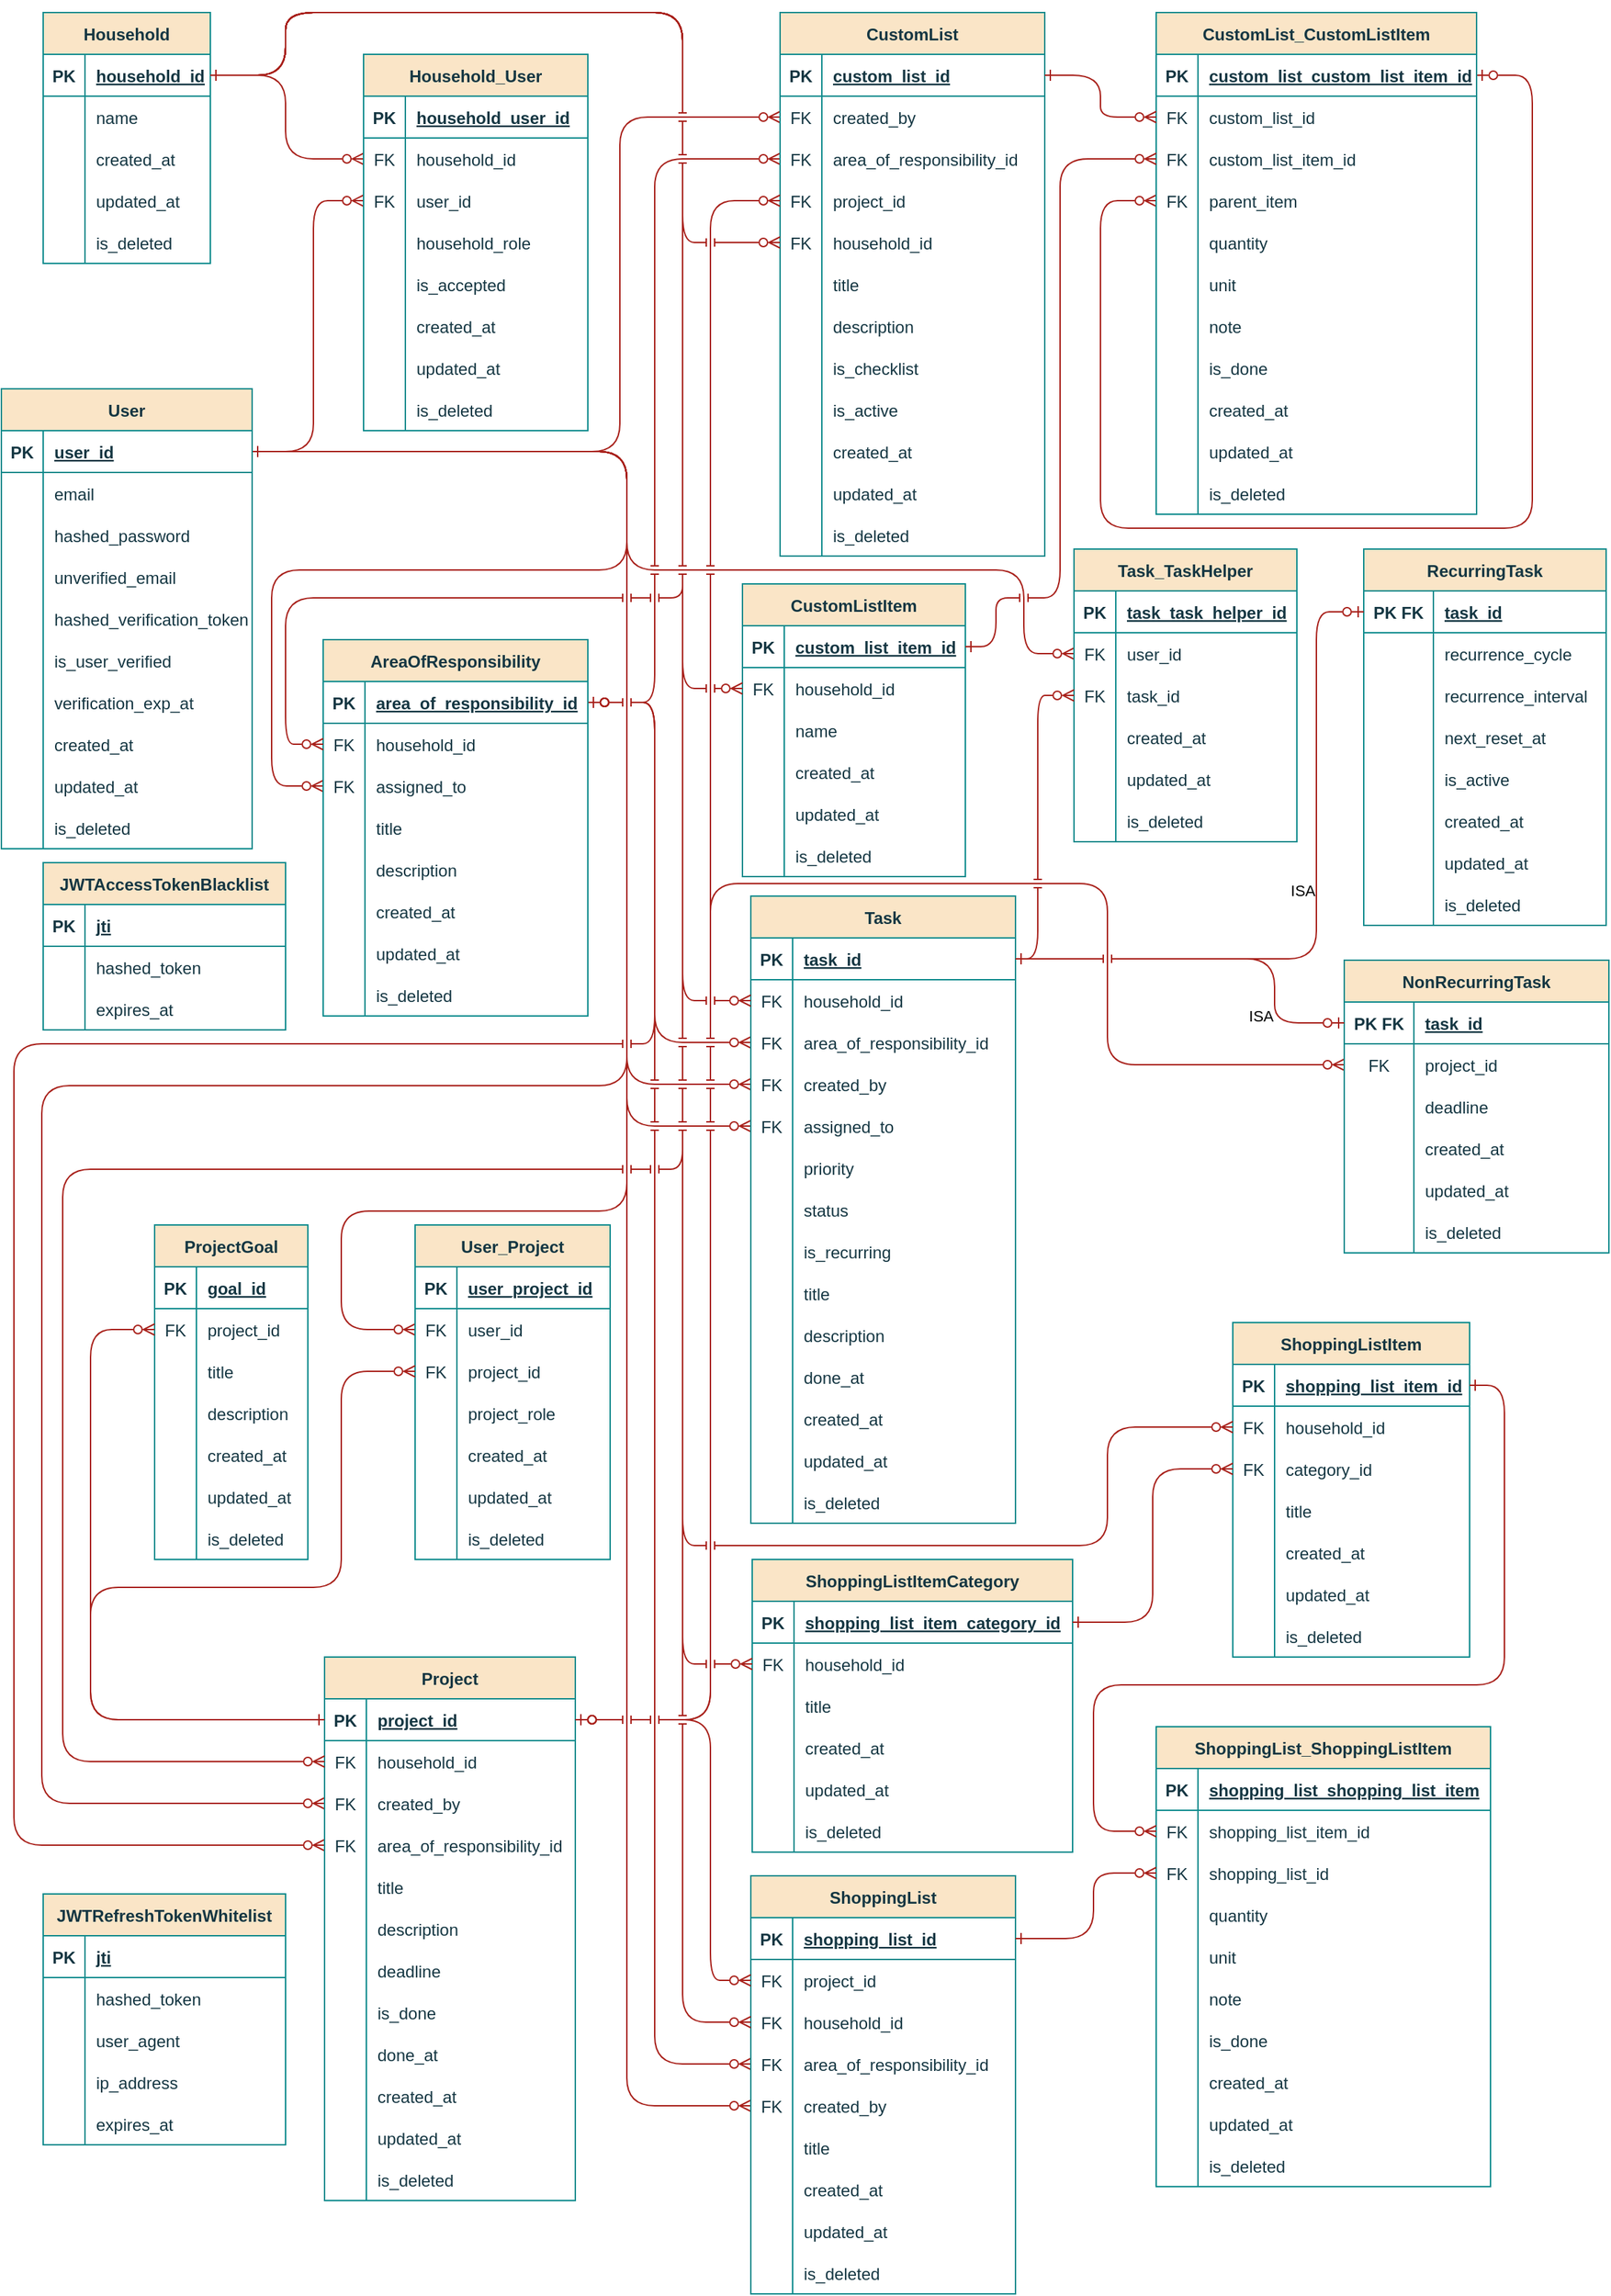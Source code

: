 <mxfile version="26.0.15">
  <diagram name="Page-1" id="a7904f86-f2b4-8e86-fa97-74104820619b">
    <mxGraphModel dx="5581" dy="1197" grid="1" gridSize="10" guides="1" tooltips="1" connect="1" arrows="1" fold="1" page="1" pageScale="1" pageWidth="1169" pageHeight="1654" background="none" math="0" shadow="0" adaptiveColors="auto">
      <root>
        <mxCell id="0" />
        <mxCell id="1" parent="0" />
        <mxCell id="5RcGz-EkIVtvOjdIcAyz-473" style="edgeStyle=orthogonalEdgeStyle;shape=connector;curved=0;rounded=1;jumpStyle=line;orthogonalLoop=1;jettySize=auto;html=1;entryX=0;entryY=0.5;entryDx=0;entryDy=0;align=center;verticalAlign=middle;arcSize=40;fontFamily=Helvetica;fontSize=11;fontColor=default;labelBackgroundColor=none;startArrow=ERone;startFill=0;endArrow=ERzeroToMany;endFill=0;shadow=0;comic=0;enumerate=0;strokeColor=#A8201A;exitX=1;exitY=0.5;exitDx=0;exitDy=0;" parent="1" source="5RcGz-EkIVtvOjdIcAyz-28" target="5RcGz-EkIVtvOjdIcAyz-93" edge="1">
          <mxGeometry relative="1" as="geometry">
            <Array as="points">
              <mxPoint x="-3055" y="325" />
              <mxPoint x="-3055" y="780" />
              <mxPoint x="-3475" y="780" />
              <mxPoint x="-3475" y="1295" />
            </Array>
            <mxPoint x="-3190" y="360" as="sourcePoint" />
          </mxGeometry>
        </mxCell>
        <mxCell id="5RcGz-EkIVtvOjdIcAyz-471" style="edgeStyle=orthogonalEdgeStyle;shape=connector;curved=0;rounded=1;jumpStyle=line;orthogonalLoop=1;jettySize=auto;html=1;entryX=0;entryY=0.5;entryDx=0;entryDy=0;align=center;verticalAlign=middle;arcSize=40;fontFamily=Helvetica;fontSize=11;fontColor=default;labelBackgroundColor=none;startArrow=ERone;startFill=0;endArrow=ERzeroToMany;endFill=0;shadow=0;comic=0;enumerate=0;strokeColor=#A8201A;exitX=1;exitY=0.5;exitDx=0;exitDy=0;" parent="1" source="5RcGz-EkIVtvOjdIcAyz-28" target="5RcGz-EkIVtvOjdIcAyz-150" edge="1">
          <mxGeometry relative="1" as="geometry">
            <Array as="points">
              <mxPoint x="-3055" y="325" />
              <mxPoint x="-3055" y="870" />
              <mxPoint x="-3260" y="870" />
              <mxPoint x="-3260" y="955" />
            </Array>
            <mxPoint x="-3190" y="370" as="sourcePoint" />
          </mxGeometry>
        </mxCell>
        <mxCell id="5RcGz-EkIVtvOjdIcAyz-499" style="edgeStyle=orthogonalEdgeStyle;shape=connector;curved=0;rounded=1;jumpStyle=line;orthogonalLoop=1;jettySize=auto;html=1;entryX=0;entryY=0.5;entryDx=0;entryDy=0;align=center;verticalAlign=middle;arcSize=40;fontFamily=Helvetica;fontSize=11;fontColor=default;labelBackgroundColor=none;startArrow=ERone;startFill=0;endArrow=ERzeroToMany;endFill=0;shadow=0;comic=0;enumerate=0;strokeColor=#A8201A;exitX=1;exitY=0.5;exitDx=0;exitDy=0;" parent="1" source="5RcGz-EkIVtvOjdIcAyz-28" target="5RcGz-EkIVtvOjdIcAyz-438" edge="1">
          <mxGeometry relative="1" as="geometry">
            <Array as="points">
              <mxPoint x="-3055" y="325" />
              <mxPoint x="-3055" y="410" />
              <mxPoint x="-2770" y="410" />
              <mxPoint x="-2770" y="470" />
            </Array>
            <mxPoint x="-3160" y="370" as="sourcePoint" />
          </mxGeometry>
        </mxCell>
        <mxCell id="5RcGz-EkIVtvOjdIcAyz-467" style="edgeStyle=orthogonalEdgeStyle;shape=connector;curved=0;rounded=1;jumpStyle=line;orthogonalLoop=1;jettySize=auto;html=1;entryX=0;entryY=0.5;entryDx=0;entryDy=0;align=center;verticalAlign=middle;arcSize=40;fontFamily=Helvetica;fontSize=11;fontColor=default;labelBackgroundColor=none;startArrow=ERone;startFill=0;endArrow=ERzeroToMany;endFill=0;shadow=0;comic=0;enumerate=0;strokeColor=#A8201A;exitX=1;exitY=0.5;exitDx=0;exitDy=0;" parent="1" source="5RcGz-EkIVtvOjdIcAyz-28" target="5RcGz-EkIVtvOjdIcAyz-178" edge="1">
          <mxGeometry relative="1" as="geometry">
            <Array as="points">
              <mxPoint x="-3060" y="325" />
              <mxPoint x="-3060" y="85" />
            </Array>
            <mxPoint x="-3130" y="370" as="sourcePoint" />
          </mxGeometry>
        </mxCell>
        <mxCell id="5RcGz-EkIVtvOjdIcAyz-474" style="edgeStyle=orthogonalEdgeStyle;shape=connector;curved=0;rounded=1;jumpStyle=line;orthogonalLoop=1;jettySize=auto;html=1;entryX=0;entryY=0.5;entryDx=0;entryDy=0;align=center;verticalAlign=middle;arcSize=40;fontFamily=Helvetica;fontSize=11;fontColor=default;labelBackgroundColor=none;startArrow=ERone;startFill=0;endArrow=ERzeroToMany;endFill=0;shadow=0;comic=0;enumerate=0;strokeColor=#A8201A;exitX=1;exitY=0.5;exitDx=0;exitDy=0;" parent="1" source="5RcGz-EkIVtvOjdIcAyz-28" target="5RcGz-EkIVtvOjdIcAyz-350" edge="1">
          <mxGeometry relative="1" as="geometry">
            <Array as="points">
              <mxPoint x="-3055" y="325" />
              <mxPoint x="-3055" y="1512" />
            </Array>
            <mxPoint x="-3110" y="370" as="sourcePoint" />
          </mxGeometry>
        </mxCell>
        <mxCell id="FvX2M17dOPo8A33Ue2go-16" style="edgeStyle=orthogonalEdgeStyle;shape=connector;curved=0;rounded=1;comic=0;jumpStyle=line;orthogonalLoop=1;jettySize=auto;html=1;entryX=0;entryY=0.5;entryDx=0;entryDy=0;shadow=0;strokeColor=#A8201A;align=center;verticalAlign=middle;arcSize=40;fontFamily=Helvetica;fontSize=11;fontColor=default;labelBackgroundColor=none;startArrow=ERone;startFill=0;endArrow=ERzeroToMany;endFill=0;exitX=1;exitY=0.5;exitDx=0;exitDy=0;" parent="1" source="5RcGz-EkIVtvOjdIcAyz-28" target="FvX2M17dOPo8A33Ue2go-11" edge="1">
          <mxGeometry relative="1" as="geometry">
            <Array as="points">
              <mxPoint x="-3280" y="325" />
              <mxPoint x="-3280" y="145" />
            </Array>
            <mxPoint x="-3260" y="350" as="sourcePoint" />
          </mxGeometry>
        </mxCell>
        <mxCell id="5RcGz-EkIVtvOjdIcAyz-468" style="edgeStyle=orthogonalEdgeStyle;shape=connector;curved=0;rounded=1;jumpStyle=line;orthogonalLoop=1;jettySize=auto;html=1;entryX=0;entryY=0.5;entryDx=0;entryDy=0;align=center;verticalAlign=middle;arcSize=40;fontFamily=Helvetica;fontSize=11;fontColor=default;labelBackgroundColor=none;startArrow=ERone;startFill=0;endArrow=ERzeroToMany;endFill=0;shadow=0;comic=0;enumerate=0;strokeColor=#A8201A;exitX=1;exitY=0.5;exitDx=0;exitDy=0;" parent="1" source="5RcGz-EkIVtvOjdIcAyz-28" target="5RcGz-EkIVtvOjdIcAyz-65" edge="1">
          <mxGeometry relative="1" as="geometry">
            <Array as="points">
              <mxPoint x="-3055" y="325" />
              <mxPoint x="-3055" y="410" />
              <mxPoint x="-3310" y="410" />
              <mxPoint x="-3310" y="565" />
            </Array>
            <mxPoint x="-3280" y="360" as="sourcePoint" />
          </mxGeometry>
        </mxCell>
        <mxCell id="5RcGz-EkIVtvOjdIcAyz-469" style="edgeStyle=orthogonalEdgeStyle;shape=connector;curved=0;rounded=1;jumpStyle=line;orthogonalLoop=1;jettySize=auto;html=1;entryX=0;entryY=0.5;entryDx=0;entryDy=0;align=center;verticalAlign=middle;arcSize=40;fontFamily=Helvetica;fontSize=11;fontColor=default;labelBackgroundColor=none;startArrow=ERone;startFill=0;endArrow=ERzeroToMany;endFill=0;shadow=0;comic=0;enumerate=0;strokeColor=#A8201A;exitX=1;exitY=0.5;exitDx=0;exitDy=0;" parent="1" source="5RcGz-EkIVtvOjdIcAyz-28" target="5RcGz-EkIVtvOjdIcAyz-285" edge="1">
          <mxGeometry relative="1" as="geometry">
            <Array as="points">
              <mxPoint x="-3055" y="325" />
              <mxPoint x="-3055" y="779" />
            </Array>
            <mxPoint x="-3240" y="370" as="sourcePoint" />
          </mxGeometry>
        </mxCell>
        <mxCell id="5RcGz-EkIVtvOjdIcAyz-470" style="edgeStyle=orthogonalEdgeStyle;shape=connector;curved=0;rounded=1;jumpStyle=line;orthogonalLoop=1;jettySize=auto;html=1;entryX=0;entryY=0.5;entryDx=0;entryDy=0;align=center;verticalAlign=middle;arcSize=40;fontFamily=Helvetica;fontSize=11;fontColor=default;labelBackgroundColor=none;startArrow=ERone;startFill=0;endArrow=ERzeroToMany;endFill=0;shadow=0;comic=0;enumerate=0;strokeColor=#A8201A;exitX=1;exitY=0.5;exitDx=0;exitDy=0;" parent="1" source="5RcGz-EkIVtvOjdIcAyz-28" target="5RcGz-EkIVtvOjdIcAyz-288" edge="1">
          <mxGeometry relative="1" as="geometry">
            <Array as="points">
              <mxPoint x="-3055" y="325" />
              <mxPoint x="-3055" y="809" />
            </Array>
            <mxPoint x="-3250" y="360" as="sourcePoint" />
          </mxGeometry>
        </mxCell>
        <mxCell id="FvX2M17dOPo8A33Ue2go-15" style="edgeStyle=orthogonalEdgeStyle;shape=connector;curved=0;rounded=1;comic=0;jumpStyle=line;orthogonalLoop=1;jettySize=auto;html=1;exitX=1;exitY=0.5;exitDx=0;exitDy=0;entryX=0;entryY=0.5;entryDx=0;entryDy=0;shadow=0;strokeColor=#A8201A;align=center;verticalAlign=middle;arcSize=40;fontFamily=Helvetica;fontSize=11;fontColor=default;labelBackgroundColor=none;startArrow=ERone;startFill=0;endArrow=ERzeroToMany;endFill=0;" parent="1" source="5RcGz-EkIVtvOjdIcAyz-2" target="FvX2M17dOPo8A33Ue2go-5" edge="1">
          <mxGeometry relative="1" as="geometry">
            <Array as="points">
              <mxPoint x="-3300" y="55" />
              <mxPoint x="-3300" y="115" />
            </Array>
          </mxGeometry>
        </mxCell>
        <mxCell id="5RcGz-EkIVtvOjdIcAyz-476" style="edgeStyle=orthogonalEdgeStyle;shape=connector;curved=0;rounded=1;jumpStyle=line;orthogonalLoop=1;jettySize=auto;html=1;exitX=1;exitY=0.5;exitDx=0;exitDy=0;entryX=0;entryY=0.5;entryDx=0;entryDy=0;align=center;verticalAlign=middle;arcSize=40;fontFamily=Helvetica;fontSize=11;fontColor=default;labelBackgroundColor=none;startArrow=ERzeroToOne;startFill=0;endArrow=ERzeroToMany;endFill=0;shadow=0;comic=0;enumerate=0;strokeColor=#A8201A;" parent="1" source="5RcGz-EkIVtvOjdIcAyz-62" target="5RcGz-EkIVtvOjdIcAyz-279" edge="1">
          <mxGeometry relative="1" as="geometry">
            <Array as="points">
              <mxPoint x="-3035" y="505" />
              <mxPoint x="-3035" y="749" />
            </Array>
          </mxGeometry>
        </mxCell>
        <mxCell id="5RcGz-EkIVtvOjdIcAyz-477" style="edgeStyle=orthogonalEdgeStyle;shape=connector;curved=0;rounded=1;jumpStyle=line;orthogonalLoop=1;jettySize=auto;html=1;exitX=1;exitY=0.5;exitDx=0;exitDy=0;entryX=0;entryY=0.5;entryDx=0;entryDy=0;align=center;verticalAlign=middle;arcSize=40;fontFamily=Helvetica;fontSize=11;fontColor=default;labelBackgroundColor=none;startArrow=ERzeroToOne;startFill=0;endArrow=ERzeroToMany;endFill=0;shadow=0;comic=0;enumerate=0;strokeColor=#A8201A;" parent="1" source="5RcGz-EkIVtvOjdIcAyz-62" target="5RcGz-EkIVtvOjdIcAyz-344" edge="1">
          <mxGeometry relative="1" as="geometry">
            <Array as="points">
              <mxPoint x="-3035" y="505" />
              <mxPoint x="-3035" y="1482" />
            </Array>
          </mxGeometry>
        </mxCell>
        <mxCell id="5RcGz-EkIVtvOjdIcAyz-475" style="edgeStyle=orthogonalEdgeStyle;shape=connector;curved=0;rounded=1;jumpStyle=line;orthogonalLoop=1;jettySize=auto;html=1;exitX=1;exitY=0.5;exitDx=0;exitDy=0;entryX=0;entryY=0.5;entryDx=0;entryDy=0;align=center;verticalAlign=middle;arcSize=40;fontFamily=Helvetica;fontSize=11;fontColor=default;labelBackgroundColor=none;startArrow=ERzeroToOne;startFill=0;endArrow=ERzeroToMany;endFill=0;shadow=0;comic=0;enumerate=0;strokeColor=#A8201A;" parent="1" source="5RcGz-EkIVtvOjdIcAyz-62" target="5RcGz-EkIVtvOjdIcAyz-172" edge="1">
          <mxGeometry relative="1" as="geometry">
            <Array as="points">
              <mxPoint x="-3035" y="505" />
              <mxPoint x="-3035" y="115" />
            </Array>
          </mxGeometry>
        </mxCell>
        <mxCell id="5RcGz-EkIVtvOjdIcAyz-478" style="edgeStyle=orthogonalEdgeStyle;shape=connector;curved=0;rounded=1;jumpStyle=line;orthogonalLoop=1;jettySize=auto;html=1;exitX=1;exitY=0.5;exitDx=0;exitDy=0;entryX=0;entryY=0.5;entryDx=0;entryDy=0;align=center;verticalAlign=middle;arcSize=40;fontFamily=Helvetica;fontSize=11;fontColor=default;labelBackgroundColor=none;startArrow=ERzeroToOne;startFill=0;endArrow=ERzeroToMany;endFill=0;shadow=0;comic=0;enumerate=0;strokeColor=#A8201A;" parent="1" source="5RcGz-EkIVtvOjdIcAyz-62" target="5RcGz-EkIVtvOjdIcAyz-87" edge="1">
          <mxGeometry relative="1" as="geometry">
            <Array as="points">
              <mxPoint x="-3035" y="505" />
              <mxPoint x="-3035" y="750" />
              <mxPoint x="-3495" y="750" />
              <mxPoint x="-3495" y="1325" />
            </Array>
          </mxGeometry>
        </mxCell>
        <mxCell id="5RcGz-EkIVtvOjdIcAyz-502" style="edgeStyle=orthogonalEdgeStyle;shape=connector;curved=0;rounded=1;jumpStyle=line;orthogonalLoop=1;jettySize=auto;html=1;exitX=1;exitY=0.5;exitDx=0;exitDy=0;entryX=0;entryY=0.5;entryDx=0;entryDy=0;align=center;verticalAlign=middle;arcSize=40;fontFamily=Helvetica;fontSize=11;fontColor=default;labelBackgroundColor=none;startArrow=ERzeroToOne;startFill=0;endArrow=ERzeroToMany;endFill=0;shadow=0;comic=0;enumerate=0;strokeColor=#A8201A;" parent="1" source="5RcGz-EkIVtvOjdIcAyz-231" target="5RcGz-EkIVtvOjdIcAyz-234" edge="1">
          <mxGeometry relative="1" as="geometry">
            <Array as="points">
              <mxPoint x="-2405" y="55" />
              <mxPoint x="-2405" y="380" />
              <mxPoint x="-2715" y="380" />
              <mxPoint x="-2715" y="145" />
            </Array>
          </mxGeometry>
        </mxCell>
        <mxCell id="5RcGz-EkIVtvOjdIcAyz-1" value="Household" style="shape=table;startSize=30;container=1;collapsible=1;childLayout=tableLayout;fixedRows=1;rowLines=0;fontStyle=1;align=center;resizeLast=1;rounded=0;labelBackgroundColor=none;shadow=0;comic=0;enumerate=0;fillColor=#FAE5C7;strokeColor=#0F8B8D;fontColor=#143642;" parent="1" vertex="1">
          <mxGeometry x="-3474" y="10" width="120" height="180" as="geometry" />
        </mxCell>
        <mxCell id="5RcGz-EkIVtvOjdIcAyz-2" value="" style="shape=tableRow;horizontal=0;startSize=0;swimlaneHead=0;swimlaneBody=0;fillColor=none;collapsible=0;dropTarget=0;points=[[0,0.5],[1,0.5]];portConstraint=eastwest;top=0;left=0;right=0;bottom=1;rounded=0;labelBackgroundColor=none;shadow=0;comic=0;enumerate=0;strokeColor=#0F8B8D;fontColor=#143642;" parent="5RcGz-EkIVtvOjdIcAyz-1" vertex="1">
          <mxGeometry y="30" width="120" height="30" as="geometry" />
        </mxCell>
        <mxCell id="5RcGz-EkIVtvOjdIcAyz-3" value="PK" style="shape=partialRectangle;overflow=hidden;connectable=0;fillColor=none;top=0;left=0;bottom=0;right=0;fontStyle=1;rounded=0;labelBackgroundColor=none;shadow=0;comic=0;enumerate=0;strokeColor=#0F8B8D;fontColor=#143642;" parent="5RcGz-EkIVtvOjdIcAyz-2" vertex="1">
          <mxGeometry width="30" height="30" as="geometry">
            <mxRectangle width="30" height="30" as="alternateBounds" />
          </mxGeometry>
        </mxCell>
        <mxCell id="5RcGz-EkIVtvOjdIcAyz-4" value="household_id" style="shape=partialRectangle;overflow=hidden;connectable=0;fillColor=none;align=left;top=0;left=0;bottom=0;right=0;spacingLeft=6;fontStyle=5;rounded=0;labelBackgroundColor=none;shadow=0;comic=0;enumerate=0;strokeColor=#0F8B8D;fontColor=#143642;" parent="5RcGz-EkIVtvOjdIcAyz-2" vertex="1">
          <mxGeometry x="30" width="90" height="30" as="geometry">
            <mxRectangle width="90" height="30" as="alternateBounds" />
          </mxGeometry>
        </mxCell>
        <mxCell id="5RcGz-EkIVtvOjdIcAyz-5" value="" style="shape=tableRow;horizontal=0;startSize=0;swimlaneHead=0;swimlaneBody=0;fillColor=none;collapsible=0;dropTarget=0;points=[[0,0.5],[1,0.5]];portConstraint=eastwest;top=0;left=0;right=0;bottom=0;rounded=0;labelBackgroundColor=none;shadow=0;comic=0;enumerate=0;strokeColor=#0F8B8D;fontColor=#143642;" parent="5RcGz-EkIVtvOjdIcAyz-1" vertex="1">
          <mxGeometry y="60" width="120" height="30" as="geometry" />
        </mxCell>
        <mxCell id="5RcGz-EkIVtvOjdIcAyz-6" value="" style="shape=partialRectangle;overflow=hidden;connectable=0;fillColor=none;top=0;left=0;bottom=0;right=0;rounded=0;labelBackgroundColor=none;shadow=0;comic=0;enumerate=0;strokeColor=#0F8B8D;fontColor=#143642;" parent="5RcGz-EkIVtvOjdIcAyz-5" vertex="1">
          <mxGeometry width="30" height="30" as="geometry">
            <mxRectangle width="30" height="30" as="alternateBounds" />
          </mxGeometry>
        </mxCell>
        <mxCell id="5RcGz-EkIVtvOjdIcAyz-7" value="name" style="shape=partialRectangle;overflow=hidden;connectable=0;fillColor=none;align=left;top=0;left=0;bottom=0;right=0;spacingLeft=6;rounded=0;labelBackgroundColor=none;shadow=0;comic=0;enumerate=0;strokeColor=#0F8B8D;fontColor=#143642;" parent="5RcGz-EkIVtvOjdIcAyz-5" vertex="1">
          <mxGeometry x="30" width="90" height="30" as="geometry">
            <mxRectangle width="90" height="30" as="alternateBounds" />
          </mxGeometry>
        </mxCell>
        <mxCell id="5RcGz-EkIVtvOjdIcAyz-8" value="" style="shape=tableRow;horizontal=0;startSize=0;swimlaneHead=0;swimlaneBody=0;fillColor=none;collapsible=0;dropTarget=0;points=[[0,0.5],[1,0.5]];portConstraint=eastwest;top=0;left=0;right=0;bottom=0;rounded=0;labelBackgroundColor=none;shadow=0;comic=0;enumerate=0;strokeColor=#0F8B8D;fontColor=#143642;" parent="5RcGz-EkIVtvOjdIcAyz-1" vertex="1">
          <mxGeometry y="90" width="120" height="30" as="geometry" />
        </mxCell>
        <mxCell id="5RcGz-EkIVtvOjdIcAyz-9" value="" style="shape=partialRectangle;overflow=hidden;connectable=0;fillColor=none;top=0;left=0;bottom=0;right=0;rounded=0;labelBackgroundColor=none;shadow=0;comic=0;enumerate=0;strokeColor=#0F8B8D;fontColor=#143642;" parent="5RcGz-EkIVtvOjdIcAyz-8" vertex="1">
          <mxGeometry width="30" height="30" as="geometry">
            <mxRectangle width="30" height="30" as="alternateBounds" />
          </mxGeometry>
        </mxCell>
        <mxCell id="5RcGz-EkIVtvOjdIcAyz-10" value="created_at" style="shape=partialRectangle;overflow=hidden;connectable=0;fillColor=none;align=left;top=0;left=0;bottom=0;right=0;spacingLeft=6;rounded=0;labelBackgroundColor=none;shadow=0;comic=0;enumerate=0;strokeColor=#0F8B8D;fontColor=#143642;" parent="5RcGz-EkIVtvOjdIcAyz-8" vertex="1">
          <mxGeometry x="30" width="90" height="30" as="geometry">
            <mxRectangle width="90" height="30" as="alternateBounds" />
          </mxGeometry>
        </mxCell>
        <mxCell id="5RcGz-EkIVtvOjdIcAyz-11" value="" style="shape=tableRow;horizontal=0;startSize=0;swimlaneHead=0;swimlaneBody=0;fillColor=none;collapsible=0;dropTarget=0;points=[[0,0.5],[1,0.5]];portConstraint=eastwest;top=0;left=0;right=0;bottom=0;rounded=0;labelBackgroundColor=none;shadow=0;comic=0;enumerate=0;strokeColor=#0F8B8D;fontColor=#143642;" parent="5RcGz-EkIVtvOjdIcAyz-1" vertex="1">
          <mxGeometry y="120" width="120" height="30" as="geometry" />
        </mxCell>
        <mxCell id="5RcGz-EkIVtvOjdIcAyz-12" value="" style="shape=partialRectangle;overflow=hidden;connectable=0;fillColor=none;top=0;left=0;bottom=0;right=0;rounded=0;labelBackgroundColor=none;shadow=0;comic=0;enumerate=0;strokeColor=#0F8B8D;fontColor=#143642;" parent="5RcGz-EkIVtvOjdIcAyz-11" vertex="1">
          <mxGeometry width="30" height="30" as="geometry">
            <mxRectangle width="30" height="30" as="alternateBounds" />
          </mxGeometry>
        </mxCell>
        <mxCell id="5RcGz-EkIVtvOjdIcAyz-13" value="updated_at" style="shape=partialRectangle;overflow=hidden;connectable=0;fillColor=none;align=left;top=0;left=0;bottom=0;right=0;spacingLeft=6;rounded=0;labelBackgroundColor=none;shadow=0;comic=0;enumerate=0;strokeColor=#0F8B8D;fontColor=#143642;" parent="5RcGz-EkIVtvOjdIcAyz-11" vertex="1">
          <mxGeometry x="30" width="90" height="30" as="geometry">
            <mxRectangle width="90" height="30" as="alternateBounds" />
          </mxGeometry>
        </mxCell>
        <mxCell id="9_0A81f-QoGfpkXd9Ekq-4" style="shape=tableRow;horizontal=0;startSize=0;swimlaneHead=0;swimlaneBody=0;fillColor=none;collapsible=0;dropTarget=0;points=[[0,0.5],[1,0.5]];portConstraint=eastwest;top=0;left=0;right=0;bottom=0;rounded=0;labelBackgroundColor=none;shadow=0;comic=0;enumerate=0;strokeColor=#0F8B8D;fontColor=#143642;" parent="5RcGz-EkIVtvOjdIcAyz-1" vertex="1">
          <mxGeometry y="150" width="120" height="30" as="geometry" />
        </mxCell>
        <mxCell id="9_0A81f-QoGfpkXd9Ekq-5" style="shape=partialRectangle;overflow=hidden;connectable=0;fillColor=none;top=0;left=0;bottom=0;right=0;rounded=0;labelBackgroundColor=none;shadow=0;comic=0;enumerate=0;strokeColor=#0F8B8D;fontColor=#143642;" parent="9_0A81f-QoGfpkXd9Ekq-4" vertex="1">
          <mxGeometry width="30" height="30" as="geometry">
            <mxRectangle width="30" height="30" as="alternateBounds" />
          </mxGeometry>
        </mxCell>
        <mxCell id="9_0A81f-QoGfpkXd9Ekq-6" value="is_deleted" style="shape=partialRectangle;overflow=hidden;connectable=0;fillColor=none;align=left;top=0;left=0;bottom=0;right=0;spacingLeft=6;rounded=0;labelBackgroundColor=none;shadow=0;comic=0;enumerate=0;strokeColor=#0F8B8D;fontColor=#143642;" parent="9_0A81f-QoGfpkXd9Ekq-4" vertex="1">
          <mxGeometry x="30" width="90" height="30" as="geometry">
            <mxRectangle width="90" height="30" as="alternateBounds" />
          </mxGeometry>
        </mxCell>
        <mxCell id="5RcGz-EkIVtvOjdIcAyz-21" value="User" style="shape=table;startSize=30;container=1;collapsible=1;childLayout=tableLayout;fixedRows=1;rowLines=0;fontStyle=1;align=center;resizeLast=1;shadow=0;rounded=0;labelBackgroundColor=none;comic=0;enumerate=0;fillColor=#FAE5C7;strokeColor=#0F8B8D;fontColor=#143642;" parent="1" vertex="1">
          <mxGeometry x="-3504" y="280" width="180" height="330" as="geometry">
            <mxRectangle x="-3120" y="20" width="70" height="30" as="alternateBounds" />
          </mxGeometry>
        </mxCell>
        <mxCell id="5RcGz-EkIVtvOjdIcAyz-28" value="" style="shape=tableRow;horizontal=0;startSize=0;swimlaneHead=0;swimlaneBody=0;fillColor=none;collapsible=0;dropTarget=0;points=[[0,0.5],[1,0.5]];portConstraint=eastwest;top=0;left=0;right=0;bottom=1;shadow=0;rounded=0;labelBackgroundColor=none;comic=0;enumerate=0;strokeColor=#0F8B8D;fontColor=#143642;" parent="5RcGz-EkIVtvOjdIcAyz-21" vertex="1">
          <mxGeometry y="30" width="180" height="30" as="geometry" />
        </mxCell>
        <mxCell id="5RcGz-EkIVtvOjdIcAyz-29" value="PK" style="shape=partialRectangle;overflow=hidden;connectable=0;fillColor=none;top=0;left=0;bottom=0;right=0;fontStyle=1;shadow=0;rounded=0;labelBackgroundColor=none;comic=0;enumerate=0;strokeColor=#0F8B8D;fontColor=#143642;" parent="5RcGz-EkIVtvOjdIcAyz-28" vertex="1">
          <mxGeometry width="30" height="30" as="geometry">
            <mxRectangle width="30" height="30" as="alternateBounds" />
          </mxGeometry>
        </mxCell>
        <mxCell id="5RcGz-EkIVtvOjdIcAyz-30" value="user_id" style="shape=partialRectangle;overflow=hidden;connectable=0;fillColor=none;align=left;top=0;left=0;bottom=0;right=0;spacingLeft=6;fontStyle=5;shadow=0;rounded=0;labelBackgroundColor=none;comic=0;enumerate=0;strokeColor=#0F8B8D;fontColor=#143642;" parent="5RcGz-EkIVtvOjdIcAyz-28" vertex="1">
          <mxGeometry x="30" width="150" height="30" as="geometry">
            <mxRectangle width="150" height="30" as="alternateBounds" />
          </mxGeometry>
        </mxCell>
        <mxCell id="5RcGz-EkIVtvOjdIcAyz-31" value="" style="shape=tableRow;horizontal=0;startSize=0;swimlaneHead=0;swimlaneBody=0;fillColor=none;collapsible=0;dropTarget=0;points=[[0,0.5],[1,0.5]];portConstraint=eastwest;top=0;left=0;right=0;bottom=0;shadow=0;rounded=0;labelBackgroundColor=none;comic=0;enumerate=0;strokeColor=#0F8B8D;fontColor=#143642;" parent="5RcGz-EkIVtvOjdIcAyz-21" vertex="1">
          <mxGeometry y="60" width="180" height="30" as="geometry" />
        </mxCell>
        <mxCell id="5RcGz-EkIVtvOjdIcAyz-32" value="" style="shape=partialRectangle;overflow=hidden;connectable=0;fillColor=none;top=0;left=0;bottom=0;right=0;shadow=0;rounded=0;labelBackgroundColor=none;comic=0;enumerate=0;strokeColor=#0F8B8D;fontColor=#143642;" parent="5RcGz-EkIVtvOjdIcAyz-31" vertex="1">
          <mxGeometry width="30" height="30" as="geometry">
            <mxRectangle width="30" height="30" as="alternateBounds" />
          </mxGeometry>
        </mxCell>
        <mxCell id="5RcGz-EkIVtvOjdIcAyz-33" value="email" style="shape=partialRectangle;overflow=hidden;connectable=0;fillColor=none;align=left;top=0;left=0;bottom=0;right=0;spacingLeft=6;shadow=0;rounded=0;labelBackgroundColor=none;comic=0;enumerate=0;strokeColor=#0F8B8D;fontColor=#143642;" parent="5RcGz-EkIVtvOjdIcAyz-31" vertex="1">
          <mxGeometry x="30" width="150" height="30" as="geometry">
            <mxRectangle width="150" height="30" as="alternateBounds" />
          </mxGeometry>
        </mxCell>
        <mxCell id="5RcGz-EkIVtvOjdIcAyz-37" value="" style="shape=tableRow;horizontal=0;startSize=0;swimlaneHead=0;swimlaneBody=0;fillColor=none;collapsible=0;dropTarget=0;points=[[0,0.5],[1,0.5]];portConstraint=eastwest;top=0;left=0;right=0;bottom=0;shadow=0;rounded=0;labelBackgroundColor=none;comic=0;enumerate=0;strokeColor=#0F8B8D;fontColor=#143642;" parent="5RcGz-EkIVtvOjdIcAyz-21" vertex="1">
          <mxGeometry y="90" width="180" height="30" as="geometry" />
        </mxCell>
        <mxCell id="5RcGz-EkIVtvOjdIcAyz-38" value="" style="shape=partialRectangle;overflow=hidden;connectable=0;fillColor=none;top=0;left=0;bottom=0;right=0;shadow=0;rounded=0;labelBackgroundColor=none;comic=0;enumerate=0;strokeColor=#0F8B8D;fontColor=#143642;" parent="5RcGz-EkIVtvOjdIcAyz-37" vertex="1">
          <mxGeometry width="30" height="30" as="geometry">
            <mxRectangle width="30" height="30" as="alternateBounds" />
          </mxGeometry>
        </mxCell>
        <mxCell id="5RcGz-EkIVtvOjdIcAyz-39" value="hashed_password" style="shape=partialRectangle;overflow=hidden;connectable=0;fillColor=none;align=left;top=0;left=0;bottom=0;right=0;spacingLeft=6;shadow=0;rounded=0;labelBackgroundColor=none;comic=0;enumerate=0;strokeColor=#0F8B8D;fontColor=#143642;" parent="5RcGz-EkIVtvOjdIcAyz-37" vertex="1">
          <mxGeometry x="30" width="150" height="30" as="geometry">
            <mxRectangle width="150" height="30" as="alternateBounds" />
          </mxGeometry>
        </mxCell>
        <mxCell id="J5cKB3xkDtM462cznJmZ-1" style="shape=tableRow;horizontal=0;startSize=0;swimlaneHead=0;swimlaneBody=0;fillColor=none;collapsible=0;dropTarget=0;points=[[0,0.5],[1,0.5]];portConstraint=eastwest;top=0;left=0;right=0;bottom=0;shadow=0;rounded=0;labelBackgroundColor=none;comic=0;enumerate=0;strokeColor=#0F8B8D;fontColor=#143642;" parent="5RcGz-EkIVtvOjdIcAyz-21" vertex="1">
          <mxGeometry y="120" width="180" height="30" as="geometry" />
        </mxCell>
        <mxCell id="J5cKB3xkDtM462cznJmZ-2" style="shape=partialRectangle;overflow=hidden;connectable=0;fillColor=none;top=0;left=0;bottom=0;right=0;shadow=0;rounded=0;labelBackgroundColor=none;comic=0;enumerate=0;strokeColor=#0F8B8D;fontColor=#143642;" parent="J5cKB3xkDtM462cznJmZ-1" vertex="1">
          <mxGeometry width="30" height="30" as="geometry">
            <mxRectangle width="30" height="30" as="alternateBounds" />
          </mxGeometry>
        </mxCell>
        <mxCell id="J5cKB3xkDtM462cznJmZ-3" value="unverified_email" style="shape=partialRectangle;overflow=hidden;connectable=0;fillColor=none;align=left;top=0;left=0;bottom=0;right=0;spacingLeft=6;shadow=0;rounded=0;labelBackgroundColor=none;comic=0;enumerate=0;strokeColor=#0F8B8D;fontColor=#143642;" parent="J5cKB3xkDtM462cznJmZ-1" vertex="1">
          <mxGeometry x="30" width="150" height="30" as="geometry">
            <mxRectangle width="150" height="30" as="alternateBounds" />
          </mxGeometry>
        </mxCell>
        <mxCell id="J5cKB3xkDtM462cznJmZ-4" style="shape=tableRow;horizontal=0;startSize=0;swimlaneHead=0;swimlaneBody=0;fillColor=none;collapsible=0;dropTarget=0;points=[[0,0.5],[1,0.5]];portConstraint=eastwest;top=0;left=0;right=0;bottom=0;shadow=0;rounded=0;labelBackgroundColor=none;comic=0;enumerate=0;strokeColor=#0F8B8D;fontColor=#143642;" parent="5RcGz-EkIVtvOjdIcAyz-21" vertex="1">
          <mxGeometry y="150" width="180" height="30" as="geometry" />
        </mxCell>
        <mxCell id="J5cKB3xkDtM462cznJmZ-5" style="shape=partialRectangle;overflow=hidden;connectable=0;fillColor=none;top=0;left=0;bottom=0;right=0;shadow=0;rounded=0;labelBackgroundColor=none;comic=0;enumerate=0;strokeColor=#0F8B8D;fontColor=#143642;" parent="J5cKB3xkDtM462cznJmZ-4" vertex="1">
          <mxGeometry width="30" height="30" as="geometry">
            <mxRectangle width="30" height="30" as="alternateBounds" />
          </mxGeometry>
        </mxCell>
        <mxCell id="J5cKB3xkDtM462cznJmZ-6" value="hashed_verification_token" style="shape=partialRectangle;overflow=hidden;connectable=0;fillColor=none;align=left;top=0;left=0;bottom=0;right=0;spacingLeft=6;shadow=0;rounded=0;labelBackgroundColor=none;comic=0;enumerate=0;strokeColor=#0F8B8D;fontColor=#143642;" parent="J5cKB3xkDtM462cznJmZ-4" vertex="1">
          <mxGeometry x="30" width="150" height="30" as="geometry">
            <mxRectangle width="150" height="30" as="alternateBounds" />
          </mxGeometry>
        </mxCell>
        <mxCell id="5RcGz-EkIVtvOjdIcAyz-40" value="" style="shape=tableRow;horizontal=0;startSize=0;swimlaneHead=0;swimlaneBody=0;fillColor=none;collapsible=0;dropTarget=0;points=[[0,0.5],[1,0.5]];portConstraint=eastwest;top=0;left=0;right=0;bottom=0;shadow=0;rounded=0;labelBackgroundColor=none;comic=0;enumerate=0;strokeColor=#0F8B8D;fontColor=#143642;" parent="5RcGz-EkIVtvOjdIcAyz-21" vertex="1">
          <mxGeometry y="180" width="180" height="30" as="geometry" />
        </mxCell>
        <mxCell id="5RcGz-EkIVtvOjdIcAyz-41" value="" style="shape=partialRectangle;overflow=hidden;connectable=0;fillColor=none;top=0;left=0;bottom=0;right=0;shadow=0;rounded=0;labelBackgroundColor=none;comic=0;enumerate=0;strokeColor=#0F8B8D;fontColor=#143642;" parent="5RcGz-EkIVtvOjdIcAyz-40" vertex="1">
          <mxGeometry width="30" height="30" as="geometry">
            <mxRectangle width="30" height="30" as="alternateBounds" />
          </mxGeometry>
        </mxCell>
        <mxCell id="5RcGz-EkIVtvOjdIcAyz-42" value="is_user_verified" style="shape=partialRectangle;overflow=hidden;connectable=0;fillColor=none;align=left;top=0;left=0;bottom=0;right=0;spacingLeft=6;shadow=0;rounded=0;labelBackgroundColor=none;comic=0;enumerate=0;strokeColor=#0F8B8D;fontColor=#143642;" parent="5RcGz-EkIVtvOjdIcAyz-40" vertex="1">
          <mxGeometry x="30" width="150" height="30" as="geometry">
            <mxRectangle width="150" height="30" as="alternateBounds" />
          </mxGeometry>
        </mxCell>
        <mxCell id="J5cKB3xkDtM462cznJmZ-7" style="shape=tableRow;horizontal=0;startSize=0;swimlaneHead=0;swimlaneBody=0;fillColor=none;collapsible=0;dropTarget=0;points=[[0,0.5],[1,0.5]];portConstraint=eastwest;top=0;left=0;right=0;bottom=0;shadow=0;rounded=0;labelBackgroundColor=none;comic=0;enumerate=0;strokeColor=#0F8B8D;fontColor=#143642;" parent="5RcGz-EkIVtvOjdIcAyz-21" vertex="1">
          <mxGeometry y="210" width="180" height="30" as="geometry" />
        </mxCell>
        <mxCell id="J5cKB3xkDtM462cznJmZ-8" style="shape=partialRectangle;overflow=hidden;connectable=0;fillColor=none;top=0;left=0;bottom=0;right=0;shadow=0;rounded=0;labelBackgroundColor=none;comic=0;enumerate=0;strokeColor=#0F8B8D;fontColor=#143642;" parent="J5cKB3xkDtM462cznJmZ-7" vertex="1">
          <mxGeometry width="30" height="30" as="geometry">
            <mxRectangle width="30" height="30" as="alternateBounds" />
          </mxGeometry>
        </mxCell>
        <mxCell id="J5cKB3xkDtM462cznJmZ-9" value="verification_exp_at" style="shape=partialRectangle;overflow=hidden;connectable=0;fillColor=none;align=left;top=0;left=0;bottom=0;right=0;spacingLeft=6;shadow=0;rounded=0;labelBackgroundColor=none;comic=0;enumerate=0;strokeColor=#0F8B8D;fontColor=#143642;" parent="J5cKB3xkDtM462cznJmZ-7" vertex="1">
          <mxGeometry x="30" width="150" height="30" as="geometry">
            <mxRectangle width="150" height="30" as="alternateBounds" />
          </mxGeometry>
        </mxCell>
        <mxCell id="5RcGz-EkIVtvOjdIcAyz-43" value="" style="shape=tableRow;horizontal=0;startSize=0;swimlaneHead=0;swimlaneBody=0;fillColor=none;collapsible=0;dropTarget=0;points=[[0,0.5],[1,0.5]];portConstraint=eastwest;top=0;left=0;right=0;bottom=0;shadow=0;rounded=0;labelBackgroundColor=none;comic=0;enumerate=0;strokeColor=#0F8B8D;fontColor=#143642;" parent="5RcGz-EkIVtvOjdIcAyz-21" vertex="1">
          <mxGeometry y="240" width="180" height="30" as="geometry" />
        </mxCell>
        <mxCell id="5RcGz-EkIVtvOjdIcAyz-44" value="" style="shape=partialRectangle;overflow=hidden;connectable=0;fillColor=none;top=0;left=0;bottom=0;right=0;shadow=0;rounded=0;labelBackgroundColor=none;comic=0;enumerate=0;strokeColor=#0F8B8D;fontColor=#143642;" parent="5RcGz-EkIVtvOjdIcAyz-43" vertex="1">
          <mxGeometry width="30" height="30" as="geometry">
            <mxRectangle width="30" height="30" as="alternateBounds" />
          </mxGeometry>
        </mxCell>
        <mxCell id="5RcGz-EkIVtvOjdIcAyz-45" value="created_at" style="shape=partialRectangle;overflow=hidden;connectable=0;fillColor=none;align=left;top=0;left=0;bottom=0;right=0;spacingLeft=6;shadow=0;rounded=0;labelBackgroundColor=none;comic=0;enumerate=0;strokeColor=#0F8B8D;fontColor=#143642;" parent="5RcGz-EkIVtvOjdIcAyz-43" vertex="1">
          <mxGeometry x="30" width="150" height="30" as="geometry">
            <mxRectangle width="150" height="30" as="alternateBounds" />
          </mxGeometry>
        </mxCell>
        <mxCell id="5RcGz-EkIVtvOjdIcAyz-46" value="" style="shape=tableRow;horizontal=0;startSize=0;swimlaneHead=0;swimlaneBody=0;fillColor=none;collapsible=0;dropTarget=0;points=[[0,0.5],[1,0.5]];portConstraint=eastwest;top=0;left=0;right=0;bottom=0;shadow=0;rounded=0;labelBackgroundColor=none;comic=0;enumerate=0;strokeColor=#0F8B8D;fontColor=#143642;" parent="5RcGz-EkIVtvOjdIcAyz-21" vertex="1">
          <mxGeometry y="270" width="180" height="30" as="geometry" />
        </mxCell>
        <mxCell id="5RcGz-EkIVtvOjdIcAyz-47" value="" style="shape=partialRectangle;overflow=hidden;connectable=0;fillColor=none;top=0;left=0;bottom=0;right=0;shadow=0;rounded=0;labelBackgroundColor=none;comic=0;enumerate=0;strokeColor=#0F8B8D;fontColor=#143642;" parent="5RcGz-EkIVtvOjdIcAyz-46" vertex="1">
          <mxGeometry width="30" height="30" as="geometry">
            <mxRectangle width="30" height="30" as="alternateBounds" />
          </mxGeometry>
        </mxCell>
        <mxCell id="5RcGz-EkIVtvOjdIcAyz-48" value="updated_at" style="shape=partialRectangle;overflow=hidden;connectable=0;fillColor=none;align=left;top=0;left=0;bottom=0;right=0;spacingLeft=6;shadow=0;rounded=0;labelBackgroundColor=none;comic=0;enumerate=0;strokeColor=#0F8B8D;fontColor=#143642;" parent="5RcGz-EkIVtvOjdIcAyz-46" vertex="1">
          <mxGeometry x="30" width="150" height="30" as="geometry">
            <mxRectangle width="150" height="30" as="alternateBounds" />
          </mxGeometry>
        </mxCell>
        <mxCell id="9_0A81f-QoGfpkXd9Ekq-7" style="shape=tableRow;horizontal=0;startSize=0;swimlaneHead=0;swimlaneBody=0;fillColor=none;collapsible=0;dropTarget=0;points=[[0,0.5],[1,0.5]];portConstraint=eastwest;top=0;left=0;right=0;bottom=0;shadow=0;rounded=0;labelBackgroundColor=none;comic=0;enumerate=0;strokeColor=#0F8B8D;fontColor=#143642;" parent="5RcGz-EkIVtvOjdIcAyz-21" vertex="1">
          <mxGeometry y="300" width="180" height="30" as="geometry" />
        </mxCell>
        <mxCell id="9_0A81f-QoGfpkXd9Ekq-8" style="shape=partialRectangle;overflow=hidden;connectable=0;fillColor=none;top=0;left=0;bottom=0;right=0;shadow=0;rounded=0;labelBackgroundColor=none;comic=0;enumerate=0;strokeColor=#0F8B8D;fontColor=#143642;" parent="9_0A81f-QoGfpkXd9Ekq-7" vertex="1">
          <mxGeometry width="30" height="30" as="geometry">
            <mxRectangle width="30" height="30" as="alternateBounds" />
          </mxGeometry>
        </mxCell>
        <mxCell id="9_0A81f-QoGfpkXd9Ekq-9" value="is_deleted" style="shape=partialRectangle;overflow=hidden;connectable=0;fillColor=none;align=left;top=0;left=0;bottom=0;right=0;spacingLeft=6;shadow=0;rounded=0;labelBackgroundColor=none;comic=0;enumerate=0;strokeColor=#0F8B8D;fontColor=#143642;" parent="9_0A81f-QoGfpkXd9Ekq-7" vertex="1">
          <mxGeometry x="30" width="150" height="30" as="geometry">
            <mxRectangle width="150" height="30" as="alternateBounds" />
          </mxGeometry>
        </mxCell>
        <mxCell id="5RcGz-EkIVtvOjdIcAyz-58" value="AreaOfResponsibility" style="shape=table;startSize=30;container=1;collapsible=1;childLayout=tableLayout;fixedRows=1;rowLines=0;fontStyle=1;align=center;resizeLast=1;rounded=0;labelBackgroundColor=none;shadow=0;comic=0;enumerate=0;fillColor=#FAE5C7;strokeColor=#0F8B8D;fontColor=#143642;" parent="1" vertex="1">
          <mxGeometry x="-3273" y="460" width="190" height="270" as="geometry" />
        </mxCell>
        <mxCell id="5RcGz-EkIVtvOjdIcAyz-62" value="" style="shape=tableRow;horizontal=0;startSize=0;swimlaneHead=0;swimlaneBody=0;fillColor=none;collapsible=0;dropTarget=0;points=[[0,0.5],[1,0.5]];portConstraint=eastwest;top=0;left=0;right=0;bottom=1;fontStyle=0;rounded=0;labelBackgroundColor=none;shadow=0;comic=0;enumerate=0;strokeColor=#0F8B8D;fontColor=#143642;" parent="5RcGz-EkIVtvOjdIcAyz-58" vertex="1">
          <mxGeometry y="30" width="190" height="30" as="geometry" />
        </mxCell>
        <mxCell id="5RcGz-EkIVtvOjdIcAyz-63" value="PK" style="shape=partialRectangle;overflow=hidden;connectable=0;fillColor=none;top=0;left=0;bottom=0;right=0;fontStyle=1;rounded=0;labelBackgroundColor=none;shadow=0;comic=0;enumerate=0;strokeColor=#0F8B8D;fontColor=#143642;" parent="5RcGz-EkIVtvOjdIcAyz-62" vertex="1">
          <mxGeometry width="30" height="30" as="geometry">
            <mxRectangle width="30" height="30" as="alternateBounds" />
          </mxGeometry>
        </mxCell>
        <mxCell id="5RcGz-EkIVtvOjdIcAyz-64" value="area_of_responsibility_id" style="shape=partialRectangle;overflow=hidden;connectable=0;fillColor=none;align=left;top=0;left=0;bottom=0;right=0;spacingLeft=6;fontStyle=5;rounded=0;labelBackgroundColor=none;shadow=0;comic=0;enumerate=0;strokeColor=#0F8B8D;fontColor=#143642;" parent="5RcGz-EkIVtvOjdIcAyz-62" vertex="1">
          <mxGeometry x="30" width="160" height="30" as="geometry">
            <mxRectangle width="160" height="30" as="alternateBounds" />
          </mxGeometry>
        </mxCell>
        <mxCell id="5RcGz-EkIVtvOjdIcAyz-59" value="" style="shape=tableRow;horizontal=0;startSize=0;swimlaneHead=0;swimlaneBody=0;fillColor=none;collapsible=0;dropTarget=0;points=[[0,0.5],[1,0.5]];portConstraint=eastwest;top=0;left=0;right=0;bottom=0;rounded=0;labelBackgroundColor=none;shadow=0;comic=0;enumerate=0;strokeColor=#0F8B8D;fontColor=#143642;" parent="5RcGz-EkIVtvOjdIcAyz-58" vertex="1">
          <mxGeometry y="60" width="190" height="30" as="geometry" />
        </mxCell>
        <mxCell id="5RcGz-EkIVtvOjdIcAyz-60" value="FK" style="shape=partialRectangle;overflow=hidden;connectable=0;fillColor=none;top=0;left=0;bottom=0;right=0;fontStyle=0;rounded=0;labelBackgroundColor=none;shadow=0;comic=0;enumerate=0;strokeColor=#0F8B8D;fontColor=#143642;" parent="5RcGz-EkIVtvOjdIcAyz-59" vertex="1">
          <mxGeometry width="30" height="30" as="geometry">
            <mxRectangle width="30" height="30" as="alternateBounds" />
          </mxGeometry>
        </mxCell>
        <mxCell id="5RcGz-EkIVtvOjdIcAyz-61" value="household_id" style="shape=partialRectangle;overflow=hidden;connectable=0;fillColor=none;align=left;top=0;left=0;bottom=0;right=0;spacingLeft=6;fontStyle=0;rounded=0;labelBackgroundColor=none;shadow=0;comic=0;enumerate=0;strokeColor=#0F8B8D;fontColor=#143642;" parent="5RcGz-EkIVtvOjdIcAyz-59" vertex="1">
          <mxGeometry x="30" width="160" height="30" as="geometry">
            <mxRectangle width="160" height="30" as="alternateBounds" />
          </mxGeometry>
        </mxCell>
        <mxCell id="5RcGz-EkIVtvOjdIcAyz-65" value="" style="shape=tableRow;horizontal=0;startSize=0;swimlaneHead=0;swimlaneBody=0;fillColor=none;collapsible=0;dropTarget=0;points=[[0,0.5],[1,0.5]];portConstraint=eastwest;top=0;left=0;right=0;bottom=0;rounded=0;labelBackgroundColor=none;shadow=0;comic=0;enumerate=0;strokeColor=#0F8B8D;fontColor=#143642;" parent="5RcGz-EkIVtvOjdIcAyz-58" vertex="1">
          <mxGeometry y="90" width="190" height="30" as="geometry" />
        </mxCell>
        <mxCell id="5RcGz-EkIVtvOjdIcAyz-66" value="FK" style="shape=partialRectangle;overflow=hidden;connectable=0;fillColor=none;top=0;left=0;bottom=0;right=0;rounded=0;labelBackgroundColor=none;shadow=0;comic=0;enumerate=0;strokeColor=#0F8B8D;fontColor=#143642;" parent="5RcGz-EkIVtvOjdIcAyz-65" vertex="1">
          <mxGeometry width="30" height="30" as="geometry">
            <mxRectangle width="30" height="30" as="alternateBounds" />
          </mxGeometry>
        </mxCell>
        <mxCell id="5RcGz-EkIVtvOjdIcAyz-67" value="assigned_to" style="shape=partialRectangle;overflow=hidden;connectable=0;fillColor=none;align=left;top=0;left=0;bottom=0;right=0;spacingLeft=6;rounded=0;labelBackgroundColor=none;shadow=0;comic=0;enumerate=0;strokeColor=#0F8B8D;fontColor=#143642;" parent="5RcGz-EkIVtvOjdIcAyz-65" vertex="1">
          <mxGeometry x="30" width="160" height="30" as="geometry">
            <mxRectangle width="160" height="30" as="alternateBounds" />
          </mxGeometry>
        </mxCell>
        <mxCell id="5RcGz-EkIVtvOjdIcAyz-68" value="" style="shape=tableRow;horizontal=0;startSize=0;swimlaneHead=0;swimlaneBody=0;fillColor=none;collapsible=0;dropTarget=0;points=[[0,0.5],[1,0.5]];portConstraint=eastwest;top=0;left=0;right=0;bottom=0;rounded=0;labelBackgroundColor=none;shadow=0;comic=0;enumerate=0;strokeColor=#0F8B8D;fontColor=#143642;" parent="5RcGz-EkIVtvOjdIcAyz-58" vertex="1">
          <mxGeometry y="120" width="190" height="30" as="geometry" />
        </mxCell>
        <mxCell id="5RcGz-EkIVtvOjdIcAyz-69" value="" style="shape=partialRectangle;overflow=hidden;connectable=0;fillColor=none;top=0;left=0;bottom=0;right=0;rounded=0;labelBackgroundColor=none;shadow=0;comic=0;enumerate=0;strokeColor=#0F8B8D;fontColor=#143642;" parent="5RcGz-EkIVtvOjdIcAyz-68" vertex="1">
          <mxGeometry width="30" height="30" as="geometry">
            <mxRectangle width="30" height="30" as="alternateBounds" />
          </mxGeometry>
        </mxCell>
        <mxCell id="5RcGz-EkIVtvOjdIcAyz-70" value="title" style="shape=partialRectangle;overflow=hidden;connectable=0;fillColor=none;align=left;top=0;left=0;bottom=0;right=0;spacingLeft=6;rounded=0;labelBackgroundColor=none;shadow=0;comic=0;enumerate=0;strokeColor=#0F8B8D;fontColor=#143642;" parent="5RcGz-EkIVtvOjdIcAyz-68" vertex="1">
          <mxGeometry x="30" width="160" height="30" as="geometry">
            <mxRectangle width="160" height="30" as="alternateBounds" />
          </mxGeometry>
        </mxCell>
        <mxCell id="5RcGz-EkIVtvOjdIcAyz-71" value="" style="shape=tableRow;horizontal=0;startSize=0;swimlaneHead=0;swimlaneBody=0;fillColor=none;collapsible=0;dropTarget=0;points=[[0,0.5],[1,0.5]];portConstraint=eastwest;top=0;left=0;right=0;bottom=0;rounded=0;labelBackgroundColor=none;shadow=0;comic=0;enumerate=0;strokeColor=#0F8B8D;fontColor=#143642;" parent="5RcGz-EkIVtvOjdIcAyz-58" vertex="1">
          <mxGeometry y="150" width="190" height="30" as="geometry" />
        </mxCell>
        <mxCell id="5RcGz-EkIVtvOjdIcAyz-72" value="" style="shape=partialRectangle;overflow=hidden;connectable=0;fillColor=none;top=0;left=0;bottom=0;right=0;rounded=0;labelBackgroundColor=none;shadow=0;comic=0;enumerate=0;strokeColor=#0F8B8D;fontColor=#143642;" parent="5RcGz-EkIVtvOjdIcAyz-71" vertex="1">
          <mxGeometry width="30" height="30" as="geometry">
            <mxRectangle width="30" height="30" as="alternateBounds" />
          </mxGeometry>
        </mxCell>
        <mxCell id="5RcGz-EkIVtvOjdIcAyz-73" value="description" style="shape=partialRectangle;overflow=hidden;connectable=0;fillColor=none;align=left;top=0;left=0;bottom=0;right=0;spacingLeft=6;rounded=0;labelBackgroundColor=none;shadow=0;comic=0;enumerate=0;strokeColor=#0F8B8D;fontColor=#143642;" parent="5RcGz-EkIVtvOjdIcAyz-71" vertex="1">
          <mxGeometry x="30" width="160" height="30" as="geometry">
            <mxRectangle width="160" height="30" as="alternateBounds" />
          </mxGeometry>
        </mxCell>
        <mxCell id="5RcGz-EkIVtvOjdIcAyz-74" value="" style="shape=tableRow;horizontal=0;startSize=0;swimlaneHead=0;swimlaneBody=0;fillColor=none;collapsible=0;dropTarget=0;points=[[0,0.5],[1,0.5]];portConstraint=eastwest;top=0;left=0;right=0;bottom=0;rounded=0;labelBackgroundColor=none;shadow=0;comic=0;enumerate=0;strokeColor=#0F8B8D;fontColor=#143642;" parent="5RcGz-EkIVtvOjdIcAyz-58" vertex="1">
          <mxGeometry y="180" width="190" height="30" as="geometry" />
        </mxCell>
        <mxCell id="5RcGz-EkIVtvOjdIcAyz-75" value="" style="shape=partialRectangle;overflow=hidden;connectable=0;fillColor=none;top=0;left=0;bottom=0;right=0;rounded=0;labelBackgroundColor=none;shadow=0;comic=0;enumerate=0;strokeColor=#0F8B8D;fontColor=#143642;" parent="5RcGz-EkIVtvOjdIcAyz-74" vertex="1">
          <mxGeometry width="30" height="30" as="geometry">
            <mxRectangle width="30" height="30" as="alternateBounds" />
          </mxGeometry>
        </mxCell>
        <mxCell id="5RcGz-EkIVtvOjdIcAyz-76" value="created_at" style="shape=partialRectangle;overflow=hidden;connectable=0;fillColor=none;align=left;top=0;left=0;bottom=0;right=0;spacingLeft=6;rounded=0;labelBackgroundColor=none;shadow=0;comic=0;enumerate=0;strokeColor=#0F8B8D;fontColor=#143642;" parent="5RcGz-EkIVtvOjdIcAyz-74" vertex="1">
          <mxGeometry x="30" width="160" height="30" as="geometry">
            <mxRectangle width="160" height="30" as="alternateBounds" />
          </mxGeometry>
        </mxCell>
        <mxCell id="5RcGz-EkIVtvOjdIcAyz-77" value="" style="shape=tableRow;horizontal=0;startSize=0;swimlaneHead=0;swimlaneBody=0;fillColor=none;collapsible=0;dropTarget=0;points=[[0,0.5],[1,0.5]];portConstraint=eastwest;top=0;left=0;right=0;bottom=0;rounded=0;labelBackgroundColor=none;shadow=0;comic=0;enumerate=0;strokeColor=#0F8B8D;fontColor=#143642;" parent="5RcGz-EkIVtvOjdIcAyz-58" vertex="1">
          <mxGeometry y="210" width="190" height="30" as="geometry" />
        </mxCell>
        <mxCell id="5RcGz-EkIVtvOjdIcAyz-78" value="" style="shape=partialRectangle;overflow=hidden;connectable=0;fillColor=none;top=0;left=0;bottom=0;right=0;rounded=0;labelBackgroundColor=none;shadow=0;comic=0;enumerate=0;strokeColor=#0F8B8D;fontColor=#143642;" parent="5RcGz-EkIVtvOjdIcAyz-77" vertex="1">
          <mxGeometry width="30" height="30" as="geometry">
            <mxRectangle width="30" height="30" as="alternateBounds" />
          </mxGeometry>
        </mxCell>
        <mxCell id="5RcGz-EkIVtvOjdIcAyz-79" value="updated_at" style="shape=partialRectangle;overflow=hidden;connectable=0;fillColor=none;align=left;top=0;left=0;bottom=0;right=0;spacingLeft=6;rounded=0;labelBackgroundColor=none;shadow=0;comic=0;enumerate=0;strokeColor=#0F8B8D;fontColor=#143642;" parent="5RcGz-EkIVtvOjdIcAyz-77" vertex="1">
          <mxGeometry x="30" width="160" height="30" as="geometry">
            <mxRectangle width="160" height="30" as="alternateBounds" />
          </mxGeometry>
        </mxCell>
        <mxCell id="9_0A81f-QoGfpkXd9Ekq-67" style="shape=tableRow;horizontal=0;startSize=0;swimlaneHead=0;swimlaneBody=0;fillColor=none;collapsible=0;dropTarget=0;points=[[0,0.5],[1,0.5]];portConstraint=eastwest;top=0;left=0;right=0;bottom=0;rounded=0;labelBackgroundColor=none;shadow=0;comic=0;enumerate=0;strokeColor=#0F8B8D;fontColor=#143642;" parent="5RcGz-EkIVtvOjdIcAyz-58" vertex="1">
          <mxGeometry y="240" width="190" height="30" as="geometry" />
        </mxCell>
        <mxCell id="9_0A81f-QoGfpkXd9Ekq-68" style="shape=partialRectangle;overflow=hidden;connectable=0;fillColor=none;top=0;left=0;bottom=0;right=0;rounded=0;labelBackgroundColor=none;shadow=0;comic=0;enumerate=0;strokeColor=#0F8B8D;fontColor=#143642;" parent="9_0A81f-QoGfpkXd9Ekq-67" vertex="1">
          <mxGeometry width="30" height="30" as="geometry">
            <mxRectangle width="30" height="30" as="alternateBounds" />
          </mxGeometry>
        </mxCell>
        <mxCell id="9_0A81f-QoGfpkXd9Ekq-69" value="is_deleted" style="shape=partialRectangle;overflow=hidden;connectable=0;fillColor=none;align=left;top=0;left=0;bottom=0;right=0;spacingLeft=6;rounded=0;labelBackgroundColor=none;shadow=0;comic=0;enumerate=0;strokeColor=#0F8B8D;fontColor=#143642;" parent="9_0A81f-QoGfpkXd9Ekq-67" vertex="1">
          <mxGeometry x="30" width="160" height="30" as="geometry">
            <mxRectangle width="160" height="30" as="alternateBounds" />
          </mxGeometry>
        </mxCell>
        <mxCell id="5RcGz-EkIVtvOjdIcAyz-86" value="Project" style="shape=table;startSize=30;container=1;collapsible=1;childLayout=tableLayout;fixedRows=1;rowLines=0;fontStyle=1;align=center;resizeLast=1;rounded=0;labelBackgroundColor=none;shadow=0;comic=0;enumerate=0;fillColor=#FAE5C7;strokeColor=#0F8B8D;fontColor=#143642;" parent="1" vertex="1">
          <mxGeometry x="-3272" y="1190" width="180" height="390" as="geometry" />
        </mxCell>
        <mxCell id="5RcGz-EkIVtvOjdIcAyz-90" value="" style="shape=tableRow;horizontal=0;startSize=0;swimlaneHead=0;swimlaneBody=0;fillColor=none;collapsible=0;dropTarget=0;points=[[0,0.5],[1,0.5]];portConstraint=eastwest;top=0;left=0;right=0;bottom=1;rounded=0;labelBackgroundColor=none;shadow=0;comic=0;enumerate=0;strokeColor=#0F8B8D;fontColor=#143642;" parent="5RcGz-EkIVtvOjdIcAyz-86" vertex="1">
          <mxGeometry y="30" width="180" height="30" as="geometry" />
        </mxCell>
        <mxCell id="5RcGz-EkIVtvOjdIcAyz-91" value="PK" style="shape=partialRectangle;overflow=hidden;connectable=0;fillColor=none;top=0;left=0;bottom=0;right=0;fontStyle=1;rounded=0;labelBackgroundColor=none;shadow=0;comic=0;enumerate=0;strokeColor=#0F8B8D;fontColor=#143642;" parent="5RcGz-EkIVtvOjdIcAyz-90" vertex="1">
          <mxGeometry width="30" height="30" as="geometry">
            <mxRectangle width="30" height="30" as="alternateBounds" />
          </mxGeometry>
        </mxCell>
        <mxCell id="5RcGz-EkIVtvOjdIcAyz-92" value="project_id" style="shape=partialRectangle;overflow=hidden;connectable=0;fillColor=none;align=left;top=0;left=0;bottom=0;right=0;spacingLeft=6;fontStyle=5;rounded=0;labelBackgroundColor=none;shadow=0;comic=0;enumerate=0;strokeColor=#0F8B8D;fontColor=#143642;" parent="5RcGz-EkIVtvOjdIcAyz-90" vertex="1">
          <mxGeometry x="30" width="150" height="30" as="geometry">
            <mxRectangle width="150" height="30" as="alternateBounds" />
          </mxGeometry>
        </mxCell>
        <mxCell id="FvX2M17dOPo8A33Ue2go-30" style="shape=tableRow;horizontal=0;startSize=0;swimlaneHead=0;swimlaneBody=0;fillColor=none;collapsible=0;dropTarget=0;points=[[0,0.5],[1,0.5]];portConstraint=eastwest;top=0;left=0;right=0;bottom=0;rounded=0;labelBackgroundColor=none;shadow=0;comic=0;enumerate=0;strokeColor=#0F8B8D;fontColor=#143642;" parent="5RcGz-EkIVtvOjdIcAyz-86" vertex="1">
          <mxGeometry y="60" width="180" height="30" as="geometry" />
        </mxCell>
        <mxCell id="FvX2M17dOPo8A33Ue2go-31" value="FK" style="shape=partialRectangle;overflow=hidden;connectable=0;fillColor=none;top=0;left=0;bottom=0;right=0;rounded=0;labelBackgroundColor=none;shadow=0;comic=0;enumerate=0;strokeColor=#0F8B8D;fontColor=#143642;" parent="FvX2M17dOPo8A33Ue2go-30" vertex="1">
          <mxGeometry width="30" height="30" as="geometry">
            <mxRectangle width="30" height="30" as="alternateBounds" />
          </mxGeometry>
        </mxCell>
        <mxCell id="FvX2M17dOPo8A33Ue2go-32" value="household_id" style="shape=partialRectangle;overflow=hidden;connectable=0;fillColor=none;align=left;top=0;left=0;bottom=0;right=0;spacingLeft=6;rounded=0;labelBackgroundColor=none;shadow=0;comic=0;enumerate=0;strokeColor=#0F8B8D;fontColor=#143642;" parent="FvX2M17dOPo8A33Ue2go-30" vertex="1">
          <mxGeometry x="30" width="150" height="30" as="geometry">
            <mxRectangle width="150" height="30" as="alternateBounds" />
          </mxGeometry>
        </mxCell>
        <mxCell id="5RcGz-EkIVtvOjdIcAyz-93" value="" style="shape=tableRow;horizontal=0;startSize=0;swimlaneHead=0;swimlaneBody=0;fillColor=none;collapsible=0;dropTarget=0;points=[[0,0.5],[1,0.5]];portConstraint=eastwest;top=0;left=0;right=0;bottom=0;rounded=0;labelBackgroundColor=none;shadow=0;comic=0;enumerate=0;strokeColor=#0F8B8D;fontColor=#143642;" parent="5RcGz-EkIVtvOjdIcAyz-86" vertex="1">
          <mxGeometry y="90" width="180" height="30" as="geometry" />
        </mxCell>
        <mxCell id="5RcGz-EkIVtvOjdIcAyz-94" value="FK" style="shape=partialRectangle;overflow=hidden;connectable=0;fillColor=none;top=0;left=0;bottom=0;right=0;rounded=0;labelBackgroundColor=none;shadow=0;comic=0;enumerate=0;strokeColor=#0F8B8D;fontColor=#143642;" parent="5RcGz-EkIVtvOjdIcAyz-93" vertex="1">
          <mxGeometry width="30" height="30" as="geometry">
            <mxRectangle width="30" height="30" as="alternateBounds" />
          </mxGeometry>
        </mxCell>
        <mxCell id="5RcGz-EkIVtvOjdIcAyz-95" value="created_by" style="shape=partialRectangle;overflow=hidden;connectable=0;fillColor=none;align=left;top=0;left=0;bottom=0;right=0;spacingLeft=6;rounded=0;labelBackgroundColor=none;shadow=0;comic=0;enumerate=0;strokeColor=#0F8B8D;fontColor=#143642;" parent="5RcGz-EkIVtvOjdIcAyz-93" vertex="1">
          <mxGeometry x="30" width="150" height="30" as="geometry">
            <mxRectangle width="150" height="30" as="alternateBounds" />
          </mxGeometry>
        </mxCell>
        <mxCell id="5RcGz-EkIVtvOjdIcAyz-87" value="" style="shape=tableRow;horizontal=0;startSize=0;swimlaneHead=0;swimlaneBody=0;fillColor=none;collapsible=0;dropTarget=0;points=[[0,0.5],[1,0.5]];portConstraint=eastwest;top=0;left=0;right=0;bottom=0;rounded=0;labelBackgroundColor=none;shadow=0;comic=0;enumerate=0;strokeColor=#0F8B8D;fontColor=#143642;" parent="5RcGz-EkIVtvOjdIcAyz-86" vertex="1">
          <mxGeometry y="120" width="180" height="30" as="geometry" />
        </mxCell>
        <mxCell id="5RcGz-EkIVtvOjdIcAyz-88" value="FK" style="shape=partialRectangle;overflow=hidden;connectable=0;fillColor=none;top=0;left=0;bottom=0;right=0;fontStyle=0;rounded=0;labelBackgroundColor=none;shadow=0;comic=0;enumerate=0;strokeColor=#0F8B8D;fontColor=#143642;" parent="5RcGz-EkIVtvOjdIcAyz-87" vertex="1">
          <mxGeometry width="30" height="30" as="geometry">
            <mxRectangle width="30" height="30" as="alternateBounds" />
          </mxGeometry>
        </mxCell>
        <mxCell id="5RcGz-EkIVtvOjdIcAyz-89" value="area_of_responsibility_id" style="shape=partialRectangle;overflow=hidden;connectable=0;fillColor=none;align=left;top=0;left=0;bottom=0;right=0;spacingLeft=6;fontStyle=0;rounded=0;labelBackgroundColor=none;shadow=0;comic=0;enumerate=0;strokeColor=#0F8B8D;fontColor=#143642;" parent="5RcGz-EkIVtvOjdIcAyz-87" vertex="1">
          <mxGeometry x="30" width="150" height="30" as="geometry">
            <mxRectangle width="150" height="30" as="alternateBounds" />
          </mxGeometry>
        </mxCell>
        <mxCell id="5RcGz-EkIVtvOjdIcAyz-96" value="" style="shape=tableRow;horizontal=0;startSize=0;swimlaneHead=0;swimlaneBody=0;fillColor=none;collapsible=0;dropTarget=0;points=[[0,0.5],[1,0.5]];portConstraint=eastwest;top=0;left=0;right=0;bottom=0;rounded=0;labelBackgroundColor=none;shadow=0;comic=0;enumerate=0;strokeColor=#0F8B8D;fontColor=#143642;" parent="5RcGz-EkIVtvOjdIcAyz-86" vertex="1">
          <mxGeometry y="150" width="180" height="30" as="geometry" />
        </mxCell>
        <mxCell id="5RcGz-EkIVtvOjdIcAyz-97" value="" style="shape=partialRectangle;overflow=hidden;connectable=0;fillColor=none;top=0;left=0;bottom=0;right=0;rounded=0;labelBackgroundColor=none;shadow=0;comic=0;enumerate=0;strokeColor=#0F8B8D;fontColor=#143642;" parent="5RcGz-EkIVtvOjdIcAyz-96" vertex="1">
          <mxGeometry width="30" height="30" as="geometry">
            <mxRectangle width="30" height="30" as="alternateBounds" />
          </mxGeometry>
        </mxCell>
        <mxCell id="5RcGz-EkIVtvOjdIcAyz-98" value="title" style="shape=partialRectangle;overflow=hidden;connectable=0;fillColor=none;align=left;top=0;left=0;bottom=0;right=0;spacingLeft=6;rounded=0;labelBackgroundColor=none;shadow=0;comic=0;enumerate=0;strokeColor=#0F8B8D;fontColor=#143642;" parent="5RcGz-EkIVtvOjdIcAyz-96" vertex="1">
          <mxGeometry x="30" width="150" height="30" as="geometry">
            <mxRectangle width="150" height="30" as="alternateBounds" />
          </mxGeometry>
        </mxCell>
        <mxCell id="5RcGz-EkIVtvOjdIcAyz-99" value="" style="shape=tableRow;horizontal=0;startSize=0;swimlaneHead=0;swimlaneBody=0;fillColor=none;collapsible=0;dropTarget=0;points=[[0,0.5],[1,0.5]];portConstraint=eastwest;top=0;left=0;right=0;bottom=0;rounded=0;labelBackgroundColor=none;shadow=0;comic=0;enumerate=0;strokeColor=#0F8B8D;fontColor=#143642;" parent="5RcGz-EkIVtvOjdIcAyz-86" vertex="1">
          <mxGeometry y="180" width="180" height="30" as="geometry" />
        </mxCell>
        <mxCell id="5RcGz-EkIVtvOjdIcAyz-100" value="" style="shape=partialRectangle;overflow=hidden;connectable=0;fillColor=none;top=0;left=0;bottom=0;right=0;rounded=0;labelBackgroundColor=none;shadow=0;comic=0;enumerate=0;strokeColor=#0F8B8D;fontColor=#143642;" parent="5RcGz-EkIVtvOjdIcAyz-99" vertex="1">
          <mxGeometry width="30" height="30" as="geometry">
            <mxRectangle width="30" height="30" as="alternateBounds" />
          </mxGeometry>
        </mxCell>
        <mxCell id="5RcGz-EkIVtvOjdIcAyz-101" value="description" style="shape=partialRectangle;overflow=hidden;connectable=0;fillColor=none;align=left;top=0;left=0;bottom=0;right=0;spacingLeft=6;rounded=0;labelBackgroundColor=none;shadow=0;comic=0;enumerate=0;strokeColor=#0F8B8D;fontColor=#143642;" parent="5RcGz-EkIVtvOjdIcAyz-99" vertex="1">
          <mxGeometry x="30" width="150" height="30" as="geometry">
            <mxRectangle width="150" height="30" as="alternateBounds" />
          </mxGeometry>
        </mxCell>
        <mxCell id="5RcGz-EkIVtvOjdIcAyz-102" value="" style="shape=tableRow;horizontal=0;startSize=0;swimlaneHead=0;swimlaneBody=0;fillColor=none;collapsible=0;dropTarget=0;points=[[0,0.5],[1,0.5]];portConstraint=eastwest;top=0;left=0;right=0;bottom=0;rounded=0;labelBackgroundColor=none;shadow=0;comic=0;enumerate=0;strokeColor=#0F8B8D;fontColor=#143642;" parent="5RcGz-EkIVtvOjdIcAyz-86" vertex="1">
          <mxGeometry y="210" width="180" height="30" as="geometry" />
        </mxCell>
        <mxCell id="5RcGz-EkIVtvOjdIcAyz-103" value="" style="shape=partialRectangle;overflow=hidden;connectable=0;fillColor=none;top=0;left=0;bottom=0;right=0;rounded=0;labelBackgroundColor=none;shadow=0;comic=0;enumerate=0;strokeColor=#0F8B8D;fontColor=#143642;" parent="5RcGz-EkIVtvOjdIcAyz-102" vertex="1">
          <mxGeometry width="30" height="30" as="geometry">
            <mxRectangle width="30" height="30" as="alternateBounds" />
          </mxGeometry>
        </mxCell>
        <mxCell id="5RcGz-EkIVtvOjdIcAyz-104" value="deadline" style="shape=partialRectangle;overflow=hidden;connectable=0;fillColor=none;align=left;top=0;left=0;bottom=0;right=0;spacingLeft=6;rounded=0;labelBackgroundColor=none;shadow=0;comic=0;enumerate=0;strokeColor=#0F8B8D;fontColor=#143642;" parent="5RcGz-EkIVtvOjdIcAyz-102" vertex="1">
          <mxGeometry x="30" width="150" height="30" as="geometry">
            <mxRectangle width="150" height="30" as="alternateBounds" />
          </mxGeometry>
        </mxCell>
        <mxCell id="5RcGz-EkIVtvOjdIcAyz-105" value="" style="shape=tableRow;horizontal=0;startSize=0;swimlaneHead=0;swimlaneBody=0;fillColor=none;collapsible=0;dropTarget=0;points=[[0,0.5],[1,0.5]];portConstraint=eastwest;top=0;left=0;right=0;bottom=0;rounded=0;labelBackgroundColor=none;shadow=0;comic=0;enumerate=0;strokeColor=#0F8B8D;fontColor=#143642;" parent="5RcGz-EkIVtvOjdIcAyz-86" vertex="1">
          <mxGeometry y="240" width="180" height="30" as="geometry" />
        </mxCell>
        <mxCell id="5RcGz-EkIVtvOjdIcAyz-106" value="" style="shape=partialRectangle;overflow=hidden;connectable=0;fillColor=none;top=0;left=0;bottom=0;right=0;rounded=0;labelBackgroundColor=none;shadow=0;comic=0;enumerate=0;strokeColor=#0F8B8D;fontColor=#143642;" parent="5RcGz-EkIVtvOjdIcAyz-105" vertex="1">
          <mxGeometry width="30" height="30" as="geometry">
            <mxRectangle width="30" height="30" as="alternateBounds" />
          </mxGeometry>
        </mxCell>
        <mxCell id="5RcGz-EkIVtvOjdIcAyz-107" value="is_done" style="shape=partialRectangle;overflow=hidden;connectable=0;fillColor=none;align=left;top=0;left=0;bottom=0;right=0;spacingLeft=6;rounded=0;labelBackgroundColor=none;shadow=0;comic=0;enumerate=0;strokeColor=#0F8B8D;fontColor=#143642;" parent="5RcGz-EkIVtvOjdIcAyz-105" vertex="1">
          <mxGeometry x="30" width="150" height="30" as="geometry">
            <mxRectangle width="150" height="30" as="alternateBounds" />
          </mxGeometry>
        </mxCell>
        <mxCell id="5RcGz-EkIVtvOjdIcAyz-114" value="" style="shape=tableRow;horizontal=0;startSize=0;swimlaneHead=0;swimlaneBody=0;fillColor=none;collapsible=0;dropTarget=0;points=[[0,0.5],[1,0.5]];portConstraint=eastwest;top=0;left=0;right=0;bottom=0;rounded=0;labelBackgroundColor=none;shadow=0;comic=0;enumerate=0;strokeColor=#0F8B8D;fontColor=#143642;" parent="5RcGz-EkIVtvOjdIcAyz-86" vertex="1">
          <mxGeometry y="270" width="180" height="30" as="geometry" />
        </mxCell>
        <mxCell id="5RcGz-EkIVtvOjdIcAyz-115" value="" style="shape=partialRectangle;overflow=hidden;connectable=0;fillColor=none;top=0;left=0;bottom=0;right=0;rounded=0;labelBackgroundColor=none;shadow=0;comic=0;enumerate=0;strokeColor=#0F8B8D;fontColor=#143642;" parent="5RcGz-EkIVtvOjdIcAyz-114" vertex="1">
          <mxGeometry width="30" height="30" as="geometry">
            <mxRectangle width="30" height="30" as="alternateBounds" />
          </mxGeometry>
        </mxCell>
        <mxCell id="5RcGz-EkIVtvOjdIcAyz-116" value="done_at" style="shape=partialRectangle;overflow=hidden;connectable=0;fillColor=none;align=left;top=0;left=0;bottom=0;right=0;spacingLeft=6;rounded=0;labelBackgroundColor=none;shadow=0;comic=0;enumerate=0;strokeColor=#0F8B8D;fontColor=#143642;" parent="5RcGz-EkIVtvOjdIcAyz-114" vertex="1">
          <mxGeometry x="30" width="150" height="30" as="geometry">
            <mxRectangle width="150" height="30" as="alternateBounds" />
          </mxGeometry>
        </mxCell>
        <mxCell id="5RcGz-EkIVtvOjdIcAyz-108" value="" style="shape=tableRow;horizontal=0;startSize=0;swimlaneHead=0;swimlaneBody=0;fillColor=none;collapsible=0;dropTarget=0;points=[[0,0.5],[1,0.5]];portConstraint=eastwest;top=0;left=0;right=0;bottom=0;rounded=0;labelBackgroundColor=none;shadow=0;comic=0;enumerate=0;strokeColor=#0F8B8D;fontColor=#143642;" parent="5RcGz-EkIVtvOjdIcAyz-86" vertex="1">
          <mxGeometry y="300" width="180" height="30" as="geometry" />
        </mxCell>
        <mxCell id="5RcGz-EkIVtvOjdIcAyz-109" value="" style="shape=partialRectangle;overflow=hidden;connectable=0;fillColor=none;top=0;left=0;bottom=0;right=0;rounded=0;labelBackgroundColor=none;shadow=0;comic=0;enumerate=0;strokeColor=#0F8B8D;fontColor=#143642;" parent="5RcGz-EkIVtvOjdIcAyz-108" vertex="1">
          <mxGeometry width="30" height="30" as="geometry">
            <mxRectangle width="30" height="30" as="alternateBounds" />
          </mxGeometry>
        </mxCell>
        <mxCell id="5RcGz-EkIVtvOjdIcAyz-110" value="created_at" style="shape=partialRectangle;overflow=hidden;connectable=0;fillColor=none;align=left;top=0;left=0;bottom=0;right=0;spacingLeft=6;rounded=0;labelBackgroundColor=none;shadow=0;comic=0;enumerate=0;strokeColor=#0F8B8D;fontColor=#143642;" parent="5RcGz-EkIVtvOjdIcAyz-108" vertex="1">
          <mxGeometry x="30" width="150" height="30" as="geometry">
            <mxRectangle width="150" height="30" as="alternateBounds" />
          </mxGeometry>
        </mxCell>
        <mxCell id="5RcGz-EkIVtvOjdIcAyz-111" value="" style="shape=tableRow;horizontal=0;startSize=0;swimlaneHead=0;swimlaneBody=0;fillColor=none;collapsible=0;dropTarget=0;points=[[0,0.5],[1,0.5]];portConstraint=eastwest;top=0;left=0;right=0;bottom=0;rounded=0;labelBackgroundColor=none;shadow=0;comic=0;enumerate=0;strokeColor=#0F8B8D;fontColor=#143642;" parent="5RcGz-EkIVtvOjdIcAyz-86" vertex="1">
          <mxGeometry y="330" width="180" height="30" as="geometry" />
        </mxCell>
        <mxCell id="5RcGz-EkIVtvOjdIcAyz-112" value="" style="shape=partialRectangle;overflow=hidden;connectable=0;fillColor=none;top=0;left=0;bottom=0;right=0;rounded=0;labelBackgroundColor=none;shadow=0;comic=0;enumerate=0;strokeColor=#0F8B8D;fontColor=#143642;" parent="5RcGz-EkIVtvOjdIcAyz-111" vertex="1">
          <mxGeometry width="30" height="30" as="geometry">
            <mxRectangle width="30" height="30" as="alternateBounds" />
          </mxGeometry>
        </mxCell>
        <mxCell id="5RcGz-EkIVtvOjdIcAyz-113" value="updated_at" style="shape=partialRectangle;overflow=hidden;connectable=0;fillColor=none;align=left;top=0;left=0;bottom=0;right=0;spacingLeft=6;rounded=0;labelBackgroundColor=none;shadow=0;comic=0;enumerate=0;strokeColor=#0F8B8D;fontColor=#143642;" parent="5RcGz-EkIVtvOjdIcAyz-111" vertex="1">
          <mxGeometry x="30" width="150" height="30" as="geometry">
            <mxRectangle width="150" height="30" as="alternateBounds" />
          </mxGeometry>
        </mxCell>
        <mxCell id="9_0A81f-QoGfpkXd9Ekq-88" style="shape=tableRow;horizontal=0;startSize=0;swimlaneHead=0;swimlaneBody=0;fillColor=none;collapsible=0;dropTarget=0;points=[[0,0.5],[1,0.5]];portConstraint=eastwest;top=0;left=0;right=0;bottom=0;rounded=0;labelBackgroundColor=none;shadow=0;comic=0;enumerate=0;strokeColor=#0F8B8D;fontColor=#143642;" parent="5RcGz-EkIVtvOjdIcAyz-86" vertex="1">
          <mxGeometry y="360" width="180" height="30" as="geometry" />
        </mxCell>
        <mxCell id="9_0A81f-QoGfpkXd9Ekq-89" style="shape=partialRectangle;overflow=hidden;connectable=0;fillColor=none;top=0;left=0;bottom=0;right=0;rounded=0;labelBackgroundColor=none;shadow=0;comic=0;enumerate=0;strokeColor=#0F8B8D;fontColor=#143642;" parent="9_0A81f-QoGfpkXd9Ekq-88" vertex="1">
          <mxGeometry width="30" height="30" as="geometry">
            <mxRectangle width="30" height="30" as="alternateBounds" />
          </mxGeometry>
        </mxCell>
        <mxCell id="9_0A81f-QoGfpkXd9Ekq-90" value="is_deleted" style="shape=partialRectangle;overflow=hidden;connectable=0;fillColor=none;align=left;top=0;left=0;bottom=0;right=0;spacingLeft=6;rounded=0;labelBackgroundColor=none;shadow=0;comic=0;enumerate=0;strokeColor=#0F8B8D;fontColor=#143642;" parent="9_0A81f-QoGfpkXd9Ekq-88" vertex="1">
          <mxGeometry x="30" width="150" height="30" as="geometry">
            <mxRectangle width="150" height="30" as="alternateBounds" />
          </mxGeometry>
        </mxCell>
        <mxCell id="5RcGz-EkIVtvOjdIcAyz-123" value="ProjectGoal" style="shape=table;startSize=30;container=1;collapsible=1;childLayout=tableLayout;fixedRows=1;rowLines=0;fontStyle=1;align=center;resizeLast=1;rounded=0;labelBackgroundColor=none;shadow=0;comic=0;enumerate=0;fillColor=#FAE5C7;strokeColor=#0F8B8D;fontColor=#143642;" parent="1" vertex="1">
          <mxGeometry x="-3394" y="880" width="110" height="240" as="geometry" />
        </mxCell>
        <mxCell id="5RcGz-EkIVtvOjdIcAyz-127" value="" style="shape=tableRow;horizontal=0;startSize=0;swimlaneHead=0;swimlaneBody=0;fillColor=none;collapsible=0;dropTarget=0;points=[[0,0.5],[1,0.5]];portConstraint=eastwest;top=0;left=0;right=0;bottom=1;fontStyle=0;rounded=0;labelBackgroundColor=none;shadow=0;comic=0;enumerate=0;strokeColor=#0F8B8D;fontColor=#143642;" parent="5RcGz-EkIVtvOjdIcAyz-123" vertex="1">
          <mxGeometry y="30" width="110" height="30" as="geometry" />
        </mxCell>
        <mxCell id="5RcGz-EkIVtvOjdIcAyz-128" value="PK" style="shape=partialRectangle;overflow=hidden;connectable=0;fillColor=none;top=0;left=0;bottom=0;right=0;fontStyle=1;rounded=0;labelBackgroundColor=none;shadow=0;comic=0;enumerate=0;strokeColor=#0F8B8D;fontColor=#143642;" parent="5RcGz-EkIVtvOjdIcAyz-127" vertex="1">
          <mxGeometry width="30" height="30" as="geometry">
            <mxRectangle width="30" height="30" as="alternateBounds" />
          </mxGeometry>
        </mxCell>
        <mxCell id="5RcGz-EkIVtvOjdIcAyz-129" value="goal_id" style="shape=partialRectangle;overflow=hidden;connectable=0;fillColor=none;align=left;top=0;left=0;bottom=0;right=0;spacingLeft=6;fontStyle=5;rounded=0;labelBackgroundColor=none;shadow=0;comic=0;enumerate=0;strokeColor=#0F8B8D;fontColor=#143642;" parent="5RcGz-EkIVtvOjdIcAyz-127" vertex="1">
          <mxGeometry x="30" width="80" height="30" as="geometry">
            <mxRectangle width="80" height="30" as="alternateBounds" />
          </mxGeometry>
        </mxCell>
        <mxCell id="5RcGz-EkIVtvOjdIcAyz-124" value="" style="shape=tableRow;horizontal=0;startSize=0;swimlaneHead=0;swimlaneBody=0;fillColor=none;collapsible=0;dropTarget=0;points=[[0,0.5],[1,0.5]];portConstraint=eastwest;top=0;left=0;right=0;bottom=0;rounded=0;labelBackgroundColor=none;shadow=0;comic=0;enumerate=0;strokeColor=#0F8B8D;fontColor=#143642;" parent="5RcGz-EkIVtvOjdIcAyz-123" vertex="1">
          <mxGeometry y="60" width="110" height="30" as="geometry" />
        </mxCell>
        <mxCell id="5RcGz-EkIVtvOjdIcAyz-125" value="FK" style="shape=partialRectangle;overflow=hidden;connectable=0;fillColor=none;top=0;left=0;bottom=0;right=0;fontStyle=0;rounded=0;labelBackgroundColor=none;shadow=0;comic=0;enumerate=0;strokeColor=#0F8B8D;fontColor=#143642;" parent="5RcGz-EkIVtvOjdIcAyz-124" vertex="1">
          <mxGeometry width="30" height="30" as="geometry">
            <mxRectangle width="30" height="30" as="alternateBounds" />
          </mxGeometry>
        </mxCell>
        <mxCell id="5RcGz-EkIVtvOjdIcAyz-126" value="project_id" style="shape=partialRectangle;overflow=hidden;connectable=0;fillColor=none;align=left;top=0;left=0;bottom=0;right=0;spacingLeft=6;fontStyle=0;rounded=0;labelBackgroundColor=none;shadow=0;comic=0;enumerate=0;strokeColor=#0F8B8D;fontColor=#143642;" parent="5RcGz-EkIVtvOjdIcAyz-124" vertex="1">
          <mxGeometry x="30" width="80" height="30" as="geometry">
            <mxRectangle width="80" height="30" as="alternateBounds" />
          </mxGeometry>
        </mxCell>
        <mxCell id="5RcGz-EkIVtvOjdIcAyz-130" value="" style="shape=tableRow;horizontal=0;startSize=0;swimlaneHead=0;swimlaneBody=0;fillColor=none;collapsible=0;dropTarget=0;points=[[0,0.5],[1,0.5]];portConstraint=eastwest;top=0;left=0;right=0;bottom=0;rounded=0;labelBackgroundColor=none;shadow=0;comic=0;enumerate=0;strokeColor=#0F8B8D;fontColor=#143642;" parent="5RcGz-EkIVtvOjdIcAyz-123" vertex="1">
          <mxGeometry y="90" width="110" height="30" as="geometry" />
        </mxCell>
        <mxCell id="5RcGz-EkIVtvOjdIcAyz-131" value="" style="shape=partialRectangle;overflow=hidden;connectable=0;fillColor=none;top=0;left=0;bottom=0;right=0;rounded=0;labelBackgroundColor=none;shadow=0;comic=0;enumerate=0;strokeColor=#0F8B8D;fontColor=#143642;" parent="5RcGz-EkIVtvOjdIcAyz-130" vertex="1">
          <mxGeometry width="30" height="30" as="geometry">
            <mxRectangle width="30" height="30" as="alternateBounds" />
          </mxGeometry>
        </mxCell>
        <mxCell id="5RcGz-EkIVtvOjdIcAyz-132" value="title" style="shape=partialRectangle;overflow=hidden;connectable=0;fillColor=none;align=left;top=0;left=0;bottom=0;right=0;spacingLeft=6;rounded=0;labelBackgroundColor=none;shadow=0;comic=0;enumerate=0;strokeColor=#0F8B8D;fontColor=#143642;" parent="5RcGz-EkIVtvOjdIcAyz-130" vertex="1">
          <mxGeometry x="30" width="80" height="30" as="geometry">
            <mxRectangle width="80" height="30" as="alternateBounds" />
          </mxGeometry>
        </mxCell>
        <mxCell id="5RcGz-EkIVtvOjdIcAyz-133" value="" style="shape=tableRow;horizontal=0;startSize=0;swimlaneHead=0;swimlaneBody=0;fillColor=none;collapsible=0;dropTarget=0;points=[[0,0.5],[1,0.5]];portConstraint=eastwest;top=0;left=0;right=0;bottom=0;rounded=0;labelBackgroundColor=none;shadow=0;comic=0;enumerate=0;strokeColor=#0F8B8D;fontColor=#143642;" parent="5RcGz-EkIVtvOjdIcAyz-123" vertex="1">
          <mxGeometry y="120" width="110" height="30" as="geometry" />
        </mxCell>
        <mxCell id="5RcGz-EkIVtvOjdIcAyz-134" value="" style="shape=partialRectangle;overflow=hidden;connectable=0;fillColor=none;top=0;left=0;bottom=0;right=0;rounded=0;labelBackgroundColor=none;shadow=0;comic=0;enumerate=0;strokeColor=#0F8B8D;fontColor=#143642;" parent="5RcGz-EkIVtvOjdIcAyz-133" vertex="1">
          <mxGeometry width="30" height="30" as="geometry">
            <mxRectangle width="30" height="30" as="alternateBounds" />
          </mxGeometry>
        </mxCell>
        <mxCell id="5RcGz-EkIVtvOjdIcAyz-135" value="description" style="shape=partialRectangle;overflow=hidden;connectable=0;fillColor=none;align=left;top=0;left=0;bottom=0;right=0;spacingLeft=6;rounded=0;labelBackgroundColor=none;shadow=0;comic=0;enumerate=0;strokeColor=#0F8B8D;fontColor=#143642;" parent="5RcGz-EkIVtvOjdIcAyz-133" vertex="1">
          <mxGeometry x="30" width="80" height="30" as="geometry">
            <mxRectangle width="80" height="30" as="alternateBounds" />
          </mxGeometry>
        </mxCell>
        <mxCell id="9_0A81f-QoGfpkXd9Ekq-70" style="shape=tableRow;horizontal=0;startSize=0;swimlaneHead=0;swimlaneBody=0;fillColor=none;collapsible=0;dropTarget=0;points=[[0,0.5],[1,0.5]];portConstraint=eastwest;top=0;left=0;right=0;bottom=0;rounded=0;labelBackgroundColor=none;shadow=0;comic=0;enumerate=0;strokeColor=#0F8B8D;fontColor=#143642;" parent="5RcGz-EkIVtvOjdIcAyz-123" vertex="1">
          <mxGeometry y="150" width="110" height="30" as="geometry" />
        </mxCell>
        <mxCell id="9_0A81f-QoGfpkXd9Ekq-71" style="shape=partialRectangle;overflow=hidden;connectable=0;fillColor=none;top=0;left=0;bottom=0;right=0;rounded=0;labelBackgroundColor=none;shadow=0;comic=0;enumerate=0;strokeColor=#0F8B8D;fontColor=#143642;" parent="9_0A81f-QoGfpkXd9Ekq-70" vertex="1">
          <mxGeometry width="30" height="30" as="geometry">
            <mxRectangle width="30" height="30" as="alternateBounds" />
          </mxGeometry>
        </mxCell>
        <mxCell id="9_0A81f-QoGfpkXd9Ekq-72" value="created_at" style="shape=partialRectangle;overflow=hidden;connectable=0;fillColor=none;align=left;top=0;left=0;bottom=0;right=0;spacingLeft=6;rounded=0;labelBackgroundColor=none;shadow=0;comic=0;enumerate=0;strokeColor=#0F8B8D;fontColor=#143642;" parent="9_0A81f-QoGfpkXd9Ekq-70" vertex="1">
          <mxGeometry x="30" width="80" height="30" as="geometry">
            <mxRectangle width="80" height="30" as="alternateBounds" />
          </mxGeometry>
        </mxCell>
        <mxCell id="9_0A81f-QoGfpkXd9Ekq-73" style="shape=tableRow;horizontal=0;startSize=0;swimlaneHead=0;swimlaneBody=0;fillColor=none;collapsible=0;dropTarget=0;points=[[0,0.5],[1,0.5]];portConstraint=eastwest;top=0;left=0;right=0;bottom=0;rounded=0;labelBackgroundColor=none;shadow=0;comic=0;enumerate=0;strokeColor=#0F8B8D;fontColor=#143642;" parent="5RcGz-EkIVtvOjdIcAyz-123" vertex="1">
          <mxGeometry y="180" width="110" height="30" as="geometry" />
        </mxCell>
        <mxCell id="9_0A81f-QoGfpkXd9Ekq-74" style="shape=partialRectangle;overflow=hidden;connectable=0;fillColor=none;top=0;left=0;bottom=0;right=0;rounded=0;labelBackgroundColor=none;shadow=0;comic=0;enumerate=0;strokeColor=#0F8B8D;fontColor=#143642;" parent="9_0A81f-QoGfpkXd9Ekq-73" vertex="1">
          <mxGeometry width="30" height="30" as="geometry">
            <mxRectangle width="30" height="30" as="alternateBounds" />
          </mxGeometry>
        </mxCell>
        <mxCell id="9_0A81f-QoGfpkXd9Ekq-75" value="updated_at" style="shape=partialRectangle;overflow=hidden;connectable=0;fillColor=none;align=left;top=0;left=0;bottom=0;right=0;spacingLeft=6;rounded=0;labelBackgroundColor=none;shadow=0;comic=0;enumerate=0;strokeColor=#0F8B8D;fontColor=#143642;" parent="9_0A81f-QoGfpkXd9Ekq-73" vertex="1">
          <mxGeometry x="30" width="80" height="30" as="geometry">
            <mxRectangle width="80" height="30" as="alternateBounds" />
          </mxGeometry>
        </mxCell>
        <mxCell id="9_0A81f-QoGfpkXd9Ekq-76" style="shape=tableRow;horizontal=0;startSize=0;swimlaneHead=0;swimlaneBody=0;fillColor=none;collapsible=0;dropTarget=0;points=[[0,0.5],[1,0.5]];portConstraint=eastwest;top=0;left=0;right=0;bottom=0;rounded=0;labelBackgroundColor=none;shadow=0;comic=0;enumerate=0;strokeColor=#0F8B8D;fontColor=#143642;" parent="5RcGz-EkIVtvOjdIcAyz-123" vertex="1">
          <mxGeometry y="210" width="110" height="30" as="geometry" />
        </mxCell>
        <mxCell id="9_0A81f-QoGfpkXd9Ekq-77" style="shape=partialRectangle;overflow=hidden;connectable=0;fillColor=none;top=0;left=0;bottom=0;right=0;rounded=0;labelBackgroundColor=none;shadow=0;comic=0;enumerate=0;strokeColor=#0F8B8D;fontColor=#143642;" parent="9_0A81f-QoGfpkXd9Ekq-76" vertex="1">
          <mxGeometry width="30" height="30" as="geometry">
            <mxRectangle width="30" height="30" as="alternateBounds" />
          </mxGeometry>
        </mxCell>
        <mxCell id="9_0A81f-QoGfpkXd9Ekq-78" value="is_deleted" style="shape=partialRectangle;overflow=hidden;connectable=0;fillColor=none;align=left;top=0;left=0;bottom=0;right=0;spacingLeft=6;rounded=0;labelBackgroundColor=none;shadow=0;comic=0;enumerate=0;strokeColor=#0F8B8D;fontColor=#143642;" parent="9_0A81f-QoGfpkXd9Ekq-76" vertex="1">
          <mxGeometry x="30" width="80" height="30" as="geometry">
            <mxRectangle width="80" height="30" as="alternateBounds" />
          </mxGeometry>
        </mxCell>
        <mxCell id="5RcGz-EkIVtvOjdIcAyz-146" value="User_Project" style="shape=table;startSize=30;container=1;collapsible=1;childLayout=tableLayout;fixedRows=1;rowLines=0;fontStyle=1;align=center;resizeLast=1;rounded=0;labelBackgroundColor=none;shadow=0;comic=0;enumerate=0;fillColor=#FAE5C7;strokeColor=#0F8B8D;fontColor=#143642;" parent="1" vertex="1">
          <mxGeometry x="-3207" y="880" width="140" height="240" as="geometry" />
        </mxCell>
        <mxCell id="5RcGz-EkIVtvOjdIcAyz-153" value="" style="shape=tableRow;horizontal=0;startSize=0;swimlaneHead=0;swimlaneBody=0;fillColor=none;collapsible=0;dropTarget=0;points=[[0,0.5],[1,0.5]];portConstraint=eastwest;top=0;left=0;right=0;bottom=1;rounded=0;labelBackgroundColor=none;shadow=0;comic=0;enumerate=0;strokeColor=#0F8B8D;fontColor=#143642;" parent="5RcGz-EkIVtvOjdIcAyz-146" vertex="1">
          <mxGeometry y="30" width="140" height="30" as="geometry" />
        </mxCell>
        <mxCell id="5RcGz-EkIVtvOjdIcAyz-154" value="PK" style="shape=partialRectangle;overflow=hidden;connectable=0;fillColor=none;top=0;left=0;bottom=0;right=0;fontStyle=1;rounded=0;labelBackgroundColor=none;shadow=0;comic=0;enumerate=0;strokeColor=#0F8B8D;fontColor=#143642;" parent="5RcGz-EkIVtvOjdIcAyz-153" vertex="1">
          <mxGeometry width="30" height="30" as="geometry">
            <mxRectangle width="30" height="30" as="alternateBounds" />
          </mxGeometry>
        </mxCell>
        <mxCell id="5RcGz-EkIVtvOjdIcAyz-155" value="user_project_id" style="shape=partialRectangle;overflow=hidden;connectable=0;fillColor=none;align=left;top=0;left=0;bottom=0;right=0;spacingLeft=6;fontStyle=5;rounded=0;labelBackgroundColor=none;shadow=0;comic=0;enumerate=0;strokeColor=#0F8B8D;fontColor=#143642;" parent="5RcGz-EkIVtvOjdIcAyz-153" vertex="1">
          <mxGeometry x="30" width="110" height="30" as="geometry">
            <mxRectangle width="110" height="30" as="alternateBounds" />
          </mxGeometry>
        </mxCell>
        <mxCell id="5RcGz-EkIVtvOjdIcAyz-150" value="" style="shape=tableRow;horizontal=0;startSize=0;swimlaneHead=0;swimlaneBody=0;fillColor=none;collapsible=0;dropTarget=0;points=[[0,0.5],[1,0.5]];portConstraint=eastwest;top=0;left=0;right=0;bottom=0;fontStyle=0;rounded=0;labelBackgroundColor=none;shadow=0;comic=0;enumerate=0;strokeColor=#0F8B8D;fontColor=#143642;" parent="5RcGz-EkIVtvOjdIcAyz-146" vertex="1">
          <mxGeometry y="60" width="140" height="30" as="geometry" />
        </mxCell>
        <mxCell id="5RcGz-EkIVtvOjdIcAyz-151" value="FK" style="shape=partialRectangle;overflow=hidden;connectable=0;fillColor=none;top=0;left=0;bottom=0;right=0;fontStyle=0;rounded=0;labelBackgroundColor=none;shadow=0;comic=0;enumerate=0;strokeColor=#0F8B8D;fontColor=#143642;" parent="5RcGz-EkIVtvOjdIcAyz-150" vertex="1">
          <mxGeometry width="30" height="30" as="geometry">
            <mxRectangle width="30" height="30" as="alternateBounds" />
          </mxGeometry>
        </mxCell>
        <mxCell id="5RcGz-EkIVtvOjdIcAyz-152" value="user_id" style="shape=partialRectangle;overflow=hidden;connectable=0;fillColor=none;align=left;top=0;left=0;bottom=0;right=0;spacingLeft=6;fontStyle=0;rounded=0;labelBackgroundColor=none;shadow=0;comic=0;enumerate=0;strokeColor=#0F8B8D;fontColor=#143642;" parent="5RcGz-EkIVtvOjdIcAyz-150" vertex="1">
          <mxGeometry x="30" width="110" height="30" as="geometry">
            <mxRectangle width="110" height="30" as="alternateBounds" />
          </mxGeometry>
        </mxCell>
        <mxCell id="5RcGz-EkIVtvOjdIcAyz-147" value="" style="shape=tableRow;horizontal=0;startSize=0;swimlaneHead=0;swimlaneBody=0;fillColor=none;collapsible=0;dropTarget=0;points=[[0,0.5],[1,0.5]];portConstraint=eastwest;top=0;left=0;right=0;bottom=0;fontStyle=0;rounded=0;labelBackgroundColor=none;shadow=0;comic=0;enumerate=0;strokeColor=#0F8B8D;fontColor=#143642;" parent="5RcGz-EkIVtvOjdIcAyz-146" vertex="1">
          <mxGeometry y="90" width="140" height="30" as="geometry" />
        </mxCell>
        <mxCell id="5RcGz-EkIVtvOjdIcAyz-148" value="FK" style="shape=partialRectangle;overflow=hidden;connectable=0;fillColor=none;top=0;left=0;bottom=0;right=0;fontStyle=0;rounded=0;labelBackgroundColor=none;shadow=0;comic=0;enumerate=0;strokeColor=#0F8B8D;fontColor=#143642;" parent="5RcGz-EkIVtvOjdIcAyz-147" vertex="1">
          <mxGeometry width="30" height="30" as="geometry">
            <mxRectangle width="30" height="30" as="alternateBounds" />
          </mxGeometry>
        </mxCell>
        <mxCell id="5RcGz-EkIVtvOjdIcAyz-149" value="project_id" style="shape=partialRectangle;overflow=hidden;connectable=0;fillColor=none;align=left;top=0;left=0;bottom=0;right=0;spacingLeft=6;fontStyle=0;rounded=0;labelBackgroundColor=none;shadow=0;comic=0;enumerate=0;strokeColor=#0F8B8D;fontColor=#143642;" parent="5RcGz-EkIVtvOjdIcAyz-147" vertex="1">
          <mxGeometry x="30" width="110" height="30" as="geometry">
            <mxRectangle width="110" height="30" as="alternateBounds" />
          </mxGeometry>
        </mxCell>
        <mxCell id="5RcGz-EkIVtvOjdIcAyz-156" value="" style="shape=tableRow;horizontal=0;startSize=0;swimlaneHead=0;swimlaneBody=0;fillColor=none;collapsible=0;dropTarget=0;points=[[0,0.5],[1,0.5]];portConstraint=eastwest;top=0;left=0;right=0;bottom=0;rounded=0;labelBackgroundColor=none;shadow=0;comic=0;enumerate=0;strokeColor=#0F8B8D;fontColor=#143642;" parent="5RcGz-EkIVtvOjdIcAyz-146" vertex="1">
          <mxGeometry y="120" width="140" height="30" as="geometry" />
        </mxCell>
        <mxCell id="5RcGz-EkIVtvOjdIcAyz-157" value="" style="shape=partialRectangle;overflow=hidden;connectable=0;fillColor=none;top=0;left=0;bottom=0;right=0;rounded=0;labelBackgroundColor=none;shadow=0;comic=0;enumerate=0;strokeColor=#0F8B8D;fontColor=#143642;" parent="5RcGz-EkIVtvOjdIcAyz-156" vertex="1">
          <mxGeometry width="30" height="30" as="geometry">
            <mxRectangle width="30" height="30" as="alternateBounds" />
          </mxGeometry>
        </mxCell>
        <mxCell id="5RcGz-EkIVtvOjdIcAyz-158" value="project_role" style="shape=partialRectangle;overflow=hidden;connectable=0;fillColor=none;align=left;top=0;left=0;bottom=0;right=0;spacingLeft=6;rounded=0;labelBackgroundColor=none;shadow=0;comic=0;enumerate=0;strokeColor=#0F8B8D;fontColor=#143642;" parent="5RcGz-EkIVtvOjdIcAyz-156" vertex="1">
          <mxGeometry x="30" width="110" height="30" as="geometry">
            <mxRectangle width="110" height="30" as="alternateBounds" />
          </mxGeometry>
        </mxCell>
        <mxCell id="9_0A81f-QoGfpkXd9Ekq-79" style="shape=tableRow;horizontal=0;startSize=0;swimlaneHead=0;swimlaneBody=0;fillColor=none;collapsible=0;dropTarget=0;points=[[0,0.5],[1,0.5]];portConstraint=eastwest;top=0;left=0;right=0;bottom=0;rounded=0;labelBackgroundColor=none;shadow=0;comic=0;enumerate=0;strokeColor=#0F8B8D;fontColor=#143642;" parent="5RcGz-EkIVtvOjdIcAyz-146" vertex="1">
          <mxGeometry y="150" width="140" height="30" as="geometry" />
        </mxCell>
        <mxCell id="9_0A81f-QoGfpkXd9Ekq-80" style="shape=partialRectangle;overflow=hidden;connectable=0;fillColor=none;top=0;left=0;bottom=0;right=0;rounded=0;labelBackgroundColor=none;shadow=0;comic=0;enumerate=0;strokeColor=#0F8B8D;fontColor=#143642;" parent="9_0A81f-QoGfpkXd9Ekq-79" vertex="1">
          <mxGeometry width="30" height="30" as="geometry">
            <mxRectangle width="30" height="30" as="alternateBounds" />
          </mxGeometry>
        </mxCell>
        <mxCell id="9_0A81f-QoGfpkXd9Ekq-81" value="created_at" style="shape=partialRectangle;overflow=hidden;connectable=0;fillColor=none;align=left;top=0;left=0;bottom=0;right=0;spacingLeft=6;rounded=0;labelBackgroundColor=none;shadow=0;comic=0;enumerate=0;strokeColor=#0F8B8D;fontColor=#143642;" parent="9_0A81f-QoGfpkXd9Ekq-79" vertex="1">
          <mxGeometry x="30" width="110" height="30" as="geometry">
            <mxRectangle width="110" height="30" as="alternateBounds" />
          </mxGeometry>
        </mxCell>
        <mxCell id="9_0A81f-QoGfpkXd9Ekq-82" style="shape=tableRow;horizontal=0;startSize=0;swimlaneHead=0;swimlaneBody=0;fillColor=none;collapsible=0;dropTarget=0;points=[[0,0.5],[1,0.5]];portConstraint=eastwest;top=0;left=0;right=0;bottom=0;rounded=0;labelBackgroundColor=none;shadow=0;comic=0;enumerate=0;strokeColor=#0F8B8D;fontColor=#143642;" parent="5RcGz-EkIVtvOjdIcAyz-146" vertex="1">
          <mxGeometry y="180" width="140" height="30" as="geometry" />
        </mxCell>
        <mxCell id="9_0A81f-QoGfpkXd9Ekq-83" style="shape=partialRectangle;overflow=hidden;connectable=0;fillColor=none;top=0;left=0;bottom=0;right=0;rounded=0;labelBackgroundColor=none;shadow=0;comic=0;enumerate=0;strokeColor=#0F8B8D;fontColor=#143642;" parent="9_0A81f-QoGfpkXd9Ekq-82" vertex="1">
          <mxGeometry width="30" height="30" as="geometry">
            <mxRectangle width="30" height="30" as="alternateBounds" />
          </mxGeometry>
        </mxCell>
        <mxCell id="9_0A81f-QoGfpkXd9Ekq-84" value="updated_at" style="shape=partialRectangle;overflow=hidden;connectable=0;fillColor=none;align=left;top=0;left=0;bottom=0;right=0;spacingLeft=6;rounded=0;labelBackgroundColor=none;shadow=0;comic=0;enumerate=0;strokeColor=#0F8B8D;fontColor=#143642;" parent="9_0A81f-QoGfpkXd9Ekq-82" vertex="1">
          <mxGeometry x="30" width="110" height="30" as="geometry">
            <mxRectangle width="110" height="30" as="alternateBounds" />
          </mxGeometry>
        </mxCell>
        <mxCell id="9_0A81f-QoGfpkXd9Ekq-85" style="shape=tableRow;horizontal=0;startSize=0;swimlaneHead=0;swimlaneBody=0;fillColor=none;collapsible=0;dropTarget=0;points=[[0,0.5],[1,0.5]];portConstraint=eastwest;top=0;left=0;right=0;bottom=0;rounded=0;labelBackgroundColor=none;shadow=0;comic=0;enumerate=0;strokeColor=#0F8B8D;fontColor=#143642;" parent="5RcGz-EkIVtvOjdIcAyz-146" vertex="1">
          <mxGeometry y="210" width="140" height="30" as="geometry" />
        </mxCell>
        <mxCell id="9_0A81f-QoGfpkXd9Ekq-86" style="shape=partialRectangle;overflow=hidden;connectable=0;fillColor=none;top=0;left=0;bottom=0;right=0;rounded=0;labelBackgroundColor=none;shadow=0;comic=0;enumerate=0;strokeColor=#0F8B8D;fontColor=#143642;" parent="9_0A81f-QoGfpkXd9Ekq-85" vertex="1">
          <mxGeometry width="30" height="30" as="geometry">
            <mxRectangle width="30" height="30" as="alternateBounds" />
          </mxGeometry>
        </mxCell>
        <mxCell id="9_0A81f-QoGfpkXd9Ekq-87" value="is_deleted" style="shape=partialRectangle;overflow=hidden;connectable=0;fillColor=none;align=left;top=0;left=0;bottom=0;right=0;spacingLeft=6;rounded=0;labelBackgroundColor=none;shadow=0;comic=0;enumerate=0;strokeColor=#0F8B8D;fontColor=#143642;" parent="9_0A81f-QoGfpkXd9Ekq-85" vertex="1">
          <mxGeometry x="30" width="110" height="30" as="geometry">
            <mxRectangle width="110" height="30" as="alternateBounds" />
          </mxGeometry>
        </mxCell>
        <mxCell id="5RcGz-EkIVtvOjdIcAyz-168" value="CustomList" style="shape=table;startSize=30;container=1;collapsible=1;childLayout=tableLayout;fixedRows=1;rowLines=0;fontStyle=1;align=center;resizeLast=1;rounded=0;labelBackgroundColor=none;shadow=0;comic=0;enumerate=0;fillColor=#FAE5C7;strokeColor=#0F8B8D;fontColor=#143642;" parent="1" vertex="1">
          <mxGeometry x="-2945" y="10" width="190" height="390" as="geometry" />
        </mxCell>
        <mxCell id="5RcGz-EkIVtvOjdIcAyz-175" value="" style="shape=tableRow;horizontal=0;startSize=0;swimlaneHead=0;swimlaneBody=0;fillColor=none;collapsible=0;dropTarget=0;points=[[0,0.5],[1,0.5]];portConstraint=eastwest;top=0;left=0;right=0;bottom=1;rounded=0;labelBackgroundColor=none;shadow=0;comic=0;enumerate=0;strokeColor=#0F8B8D;fontColor=#143642;" parent="5RcGz-EkIVtvOjdIcAyz-168" vertex="1">
          <mxGeometry y="30" width="190" height="30" as="geometry" />
        </mxCell>
        <mxCell id="5RcGz-EkIVtvOjdIcAyz-176" value="PK" style="shape=partialRectangle;overflow=hidden;connectable=0;fillColor=none;top=0;left=0;bottom=0;right=0;fontStyle=1;rounded=0;labelBackgroundColor=none;shadow=0;comic=0;enumerate=0;strokeColor=#0F8B8D;fontColor=#143642;" parent="5RcGz-EkIVtvOjdIcAyz-175" vertex="1">
          <mxGeometry width="30" height="30" as="geometry">
            <mxRectangle width="30" height="30" as="alternateBounds" />
          </mxGeometry>
        </mxCell>
        <mxCell id="5RcGz-EkIVtvOjdIcAyz-177" value="custom_list_id" style="shape=partialRectangle;overflow=hidden;connectable=0;fillColor=none;align=left;top=0;left=0;bottom=0;right=0;spacingLeft=6;fontStyle=5;rounded=0;labelBackgroundColor=none;shadow=0;comic=0;enumerate=0;strokeColor=#0F8B8D;fontColor=#143642;" parent="5RcGz-EkIVtvOjdIcAyz-175" vertex="1">
          <mxGeometry x="30" width="160" height="30" as="geometry">
            <mxRectangle width="160" height="30" as="alternateBounds" />
          </mxGeometry>
        </mxCell>
        <mxCell id="5RcGz-EkIVtvOjdIcAyz-178" value="" style="shape=tableRow;horizontal=0;startSize=0;swimlaneHead=0;swimlaneBody=0;fillColor=none;collapsible=0;dropTarget=0;points=[[0,0.5],[1,0.5]];portConstraint=eastwest;top=0;left=0;right=0;bottom=0;rounded=0;labelBackgroundColor=none;shadow=0;comic=0;enumerate=0;strokeColor=#0F8B8D;fontColor=#143642;" parent="5RcGz-EkIVtvOjdIcAyz-168" vertex="1">
          <mxGeometry y="60" width="190" height="30" as="geometry" />
        </mxCell>
        <mxCell id="5RcGz-EkIVtvOjdIcAyz-179" value="FK" style="shape=partialRectangle;overflow=hidden;connectable=0;fillColor=none;top=0;left=0;bottom=0;right=0;rounded=0;labelBackgroundColor=none;shadow=0;comic=0;enumerate=0;strokeColor=#0F8B8D;fontColor=#143642;" parent="5RcGz-EkIVtvOjdIcAyz-178" vertex="1">
          <mxGeometry width="30" height="30" as="geometry">
            <mxRectangle width="30" height="30" as="alternateBounds" />
          </mxGeometry>
        </mxCell>
        <mxCell id="5RcGz-EkIVtvOjdIcAyz-180" value="created_by" style="shape=partialRectangle;overflow=hidden;connectable=0;fillColor=none;align=left;top=0;left=0;bottom=0;right=0;spacingLeft=6;rounded=0;labelBackgroundColor=none;shadow=0;comic=0;enumerate=0;strokeColor=#0F8B8D;fontColor=#143642;" parent="5RcGz-EkIVtvOjdIcAyz-178" vertex="1">
          <mxGeometry x="30" width="160" height="30" as="geometry">
            <mxRectangle width="160" height="30" as="alternateBounds" />
          </mxGeometry>
        </mxCell>
        <mxCell id="5RcGz-EkIVtvOjdIcAyz-172" value="" style="shape=tableRow;horizontal=0;startSize=0;swimlaneHead=0;swimlaneBody=0;fillColor=none;collapsible=0;dropTarget=0;points=[[0,0.5],[1,0.5]];portConstraint=eastwest;top=0;left=0;right=0;bottom=0;rounded=0;labelBackgroundColor=none;shadow=0;comic=0;enumerate=0;strokeColor=#0F8B8D;fontColor=#143642;" parent="5RcGz-EkIVtvOjdIcAyz-168" vertex="1">
          <mxGeometry y="90" width="190" height="30" as="geometry" />
        </mxCell>
        <mxCell id="5RcGz-EkIVtvOjdIcAyz-173" value="FK" style="shape=partialRectangle;overflow=hidden;connectable=0;fillColor=none;top=0;left=0;bottom=0;right=0;fontStyle=0;rounded=0;labelBackgroundColor=none;shadow=0;comic=0;enumerate=0;strokeColor=#0F8B8D;fontColor=#143642;" parent="5RcGz-EkIVtvOjdIcAyz-172" vertex="1">
          <mxGeometry width="30" height="30" as="geometry">
            <mxRectangle width="30" height="30" as="alternateBounds" />
          </mxGeometry>
        </mxCell>
        <mxCell id="5RcGz-EkIVtvOjdIcAyz-174" value="area_of_responsibility_id" style="shape=partialRectangle;overflow=hidden;connectable=0;fillColor=none;align=left;top=0;left=0;bottom=0;right=0;spacingLeft=6;fontStyle=0;rounded=0;labelBackgroundColor=none;shadow=0;comic=0;enumerate=0;strokeColor=#0F8B8D;fontColor=#143642;" parent="5RcGz-EkIVtvOjdIcAyz-172" vertex="1">
          <mxGeometry x="30" width="160" height="30" as="geometry">
            <mxRectangle width="160" height="30" as="alternateBounds" />
          </mxGeometry>
        </mxCell>
        <mxCell id="5RcGz-EkIVtvOjdIcAyz-169" value="" style="shape=tableRow;horizontal=0;startSize=0;swimlaneHead=0;swimlaneBody=0;fillColor=none;collapsible=0;dropTarget=0;points=[[0,0.5],[1,0.5]];portConstraint=eastwest;top=0;left=0;right=0;bottom=0;rounded=0;labelBackgroundColor=none;shadow=0;comic=0;enumerate=0;strokeColor=#0F8B8D;fontColor=#143642;" parent="5RcGz-EkIVtvOjdIcAyz-168" vertex="1">
          <mxGeometry y="120" width="190" height="30" as="geometry" />
        </mxCell>
        <mxCell id="5RcGz-EkIVtvOjdIcAyz-170" value="FK" style="shape=partialRectangle;overflow=hidden;connectable=0;fillColor=none;top=0;left=0;bottom=0;right=0;fontStyle=0;rounded=0;labelBackgroundColor=none;shadow=0;comic=0;enumerate=0;strokeColor=#0F8B8D;fontColor=#143642;" parent="5RcGz-EkIVtvOjdIcAyz-169" vertex="1">
          <mxGeometry width="30" height="30" as="geometry">
            <mxRectangle width="30" height="30" as="alternateBounds" />
          </mxGeometry>
        </mxCell>
        <mxCell id="5RcGz-EkIVtvOjdIcAyz-171" value="project_id" style="shape=partialRectangle;overflow=hidden;connectable=0;fillColor=none;align=left;top=0;left=0;bottom=0;right=0;spacingLeft=6;fontStyle=0;rounded=0;labelBackgroundColor=none;shadow=0;comic=0;enumerate=0;strokeColor=#0F8B8D;fontColor=#143642;" parent="5RcGz-EkIVtvOjdIcAyz-169" vertex="1">
          <mxGeometry x="30" width="160" height="30" as="geometry">
            <mxRectangle width="160" height="30" as="alternateBounds" />
          </mxGeometry>
        </mxCell>
        <mxCell id="FvX2M17dOPo8A33Ue2go-17" style="shape=tableRow;horizontal=0;startSize=0;swimlaneHead=0;swimlaneBody=0;fillColor=none;collapsible=0;dropTarget=0;points=[[0,0.5],[1,0.5]];portConstraint=eastwest;top=0;left=0;right=0;bottom=0;rounded=0;labelBackgroundColor=none;shadow=0;comic=0;enumerate=0;strokeColor=#0F8B8D;fontColor=#143642;" parent="5RcGz-EkIVtvOjdIcAyz-168" vertex="1">
          <mxGeometry y="150" width="190" height="30" as="geometry" />
        </mxCell>
        <mxCell id="FvX2M17dOPo8A33Ue2go-18" value="FK" style="shape=partialRectangle;overflow=hidden;connectable=0;fillColor=none;top=0;left=0;bottom=0;right=0;fontStyle=0;rounded=0;labelBackgroundColor=none;shadow=0;comic=0;enumerate=0;strokeColor=#0F8B8D;fontColor=#143642;" parent="FvX2M17dOPo8A33Ue2go-17" vertex="1">
          <mxGeometry width="30" height="30" as="geometry">
            <mxRectangle width="30" height="30" as="alternateBounds" />
          </mxGeometry>
        </mxCell>
        <mxCell id="FvX2M17dOPo8A33Ue2go-19" value="household_id" style="shape=partialRectangle;overflow=hidden;connectable=0;fillColor=none;align=left;top=0;left=0;bottom=0;right=0;spacingLeft=6;fontStyle=0;rounded=0;labelBackgroundColor=none;shadow=0;comic=0;enumerate=0;strokeColor=#0F8B8D;fontColor=#143642;" parent="FvX2M17dOPo8A33Ue2go-17" vertex="1">
          <mxGeometry x="30" width="160" height="30" as="geometry">
            <mxRectangle width="160" height="30" as="alternateBounds" />
          </mxGeometry>
        </mxCell>
        <mxCell id="5RcGz-EkIVtvOjdIcAyz-181" value="" style="shape=tableRow;horizontal=0;startSize=0;swimlaneHead=0;swimlaneBody=0;fillColor=none;collapsible=0;dropTarget=0;points=[[0,0.5],[1,0.5]];portConstraint=eastwest;top=0;left=0;right=0;bottom=0;rounded=0;labelBackgroundColor=none;shadow=0;comic=0;enumerate=0;strokeColor=#0F8B8D;fontColor=#143642;" parent="5RcGz-EkIVtvOjdIcAyz-168" vertex="1">
          <mxGeometry y="180" width="190" height="30" as="geometry" />
        </mxCell>
        <mxCell id="5RcGz-EkIVtvOjdIcAyz-182" value="" style="shape=partialRectangle;overflow=hidden;connectable=0;fillColor=none;top=0;left=0;bottom=0;right=0;rounded=0;labelBackgroundColor=none;shadow=0;comic=0;enumerate=0;strokeColor=#0F8B8D;fontColor=#143642;" parent="5RcGz-EkIVtvOjdIcAyz-181" vertex="1">
          <mxGeometry width="30" height="30" as="geometry">
            <mxRectangle width="30" height="30" as="alternateBounds" />
          </mxGeometry>
        </mxCell>
        <mxCell id="5RcGz-EkIVtvOjdIcAyz-183" value="title" style="shape=partialRectangle;overflow=hidden;connectable=0;fillColor=none;align=left;top=0;left=0;bottom=0;right=0;spacingLeft=6;rounded=0;labelBackgroundColor=none;shadow=0;comic=0;enumerate=0;strokeColor=#0F8B8D;fontColor=#143642;" parent="5RcGz-EkIVtvOjdIcAyz-181" vertex="1">
          <mxGeometry x="30" width="160" height="30" as="geometry">
            <mxRectangle width="160" height="30" as="alternateBounds" />
          </mxGeometry>
        </mxCell>
        <mxCell id="5RcGz-EkIVtvOjdIcAyz-184" value="" style="shape=tableRow;horizontal=0;startSize=0;swimlaneHead=0;swimlaneBody=0;fillColor=none;collapsible=0;dropTarget=0;points=[[0,0.5],[1,0.5]];portConstraint=eastwest;top=0;left=0;right=0;bottom=0;rounded=0;labelBackgroundColor=none;shadow=0;comic=0;enumerate=0;strokeColor=#0F8B8D;fontColor=#143642;" parent="5RcGz-EkIVtvOjdIcAyz-168" vertex="1">
          <mxGeometry y="210" width="190" height="30" as="geometry" />
        </mxCell>
        <mxCell id="5RcGz-EkIVtvOjdIcAyz-185" value="" style="shape=partialRectangle;overflow=hidden;connectable=0;fillColor=none;top=0;left=0;bottom=0;right=0;rounded=0;labelBackgroundColor=none;shadow=0;comic=0;enumerate=0;strokeColor=#0F8B8D;fontColor=#143642;" parent="5RcGz-EkIVtvOjdIcAyz-184" vertex="1">
          <mxGeometry width="30" height="30" as="geometry">
            <mxRectangle width="30" height="30" as="alternateBounds" />
          </mxGeometry>
        </mxCell>
        <mxCell id="5RcGz-EkIVtvOjdIcAyz-186" value="description" style="shape=partialRectangle;overflow=hidden;connectable=0;fillColor=none;align=left;top=0;left=0;bottom=0;right=0;spacingLeft=6;rounded=0;labelBackgroundColor=none;shadow=0;comic=0;enumerate=0;strokeColor=#0F8B8D;fontColor=#143642;" parent="5RcGz-EkIVtvOjdIcAyz-184" vertex="1">
          <mxGeometry x="30" width="160" height="30" as="geometry">
            <mxRectangle width="160" height="30" as="alternateBounds" />
          </mxGeometry>
        </mxCell>
        <mxCell id="5RcGz-EkIVtvOjdIcAyz-187" value="" style="shape=tableRow;horizontal=0;startSize=0;swimlaneHead=0;swimlaneBody=0;fillColor=none;collapsible=0;dropTarget=0;points=[[0,0.5],[1,0.5]];portConstraint=eastwest;top=0;left=0;right=0;bottom=0;rounded=0;labelBackgroundColor=none;shadow=0;comic=0;enumerate=0;strokeColor=#0F8B8D;fontColor=#143642;" parent="5RcGz-EkIVtvOjdIcAyz-168" vertex="1">
          <mxGeometry y="240" width="190" height="30" as="geometry" />
        </mxCell>
        <mxCell id="5RcGz-EkIVtvOjdIcAyz-188" value="" style="shape=partialRectangle;overflow=hidden;connectable=0;fillColor=none;top=0;left=0;bottom=0;right=0;rounded=0;labelBackgroundColor=none;shadow=0;comic=0;enumerate=0;strokeColor=#0F8B8D;fontColor=#143642;" parent="5RcGz-EkIVtvOjdIcAyz-187" vertex="1">
          <mxGeometry width="30" height="30" as="geometry">
            <mxRectangle width="30" height="30" as="alternateBounds" />
          </mxGeometry>
        </mxCell>
        <mxCell id="5RcGz-EkIVtvOjdIcAyz-189" value="is_checklist" style="shape=partialRectangle;overflow=hidden;connectable=0;fillColor=none;align=left;top=0;left=0;bottom=0;right=0;spacingLeft=6;rounded=0;labelBackgroundColor=none;shadow=0;comic=0;enumerate=0;strokeColor=#0F8B8D;fontColor=#143642;" parent="5RcGz-EkIVtvOjdIcAyz-187" vertex="1">
          <mxGeometry x="30" width="160" height="30" as="geometry">
            <mxRectangle width="160" height="30" as="alternateBounds" />
          </mxGeometry>
        </mxCell>
        <mxCell id="5RcGz-EkIVtvOjdIcAyz-190" value="" style="shape=tableRow;horizontal=0;startSize=0;swimlaneHead=0;swimlaneBody=0;fillColor=none;collapsible=0;dropTarget=0;points=[[0,0.5],[1,0.5]];portConstraint=eastwest;top=0;left=0;right=0;bottom=0;rounded=0;labelBackgroundColor=none;shadow=0;comic=0;enumerate=0;strokeColor=#0F8B8D;fontColor=#143642;" parent="5RcGz-EkIVtvOjdIcAyz-168" vertex="1">
          <mxGeometry y="270" width="190" height="30" as="geometry" />
        </mxCell>
        <mxCell id="5RcGz-EkIVtvOjdIcAyz-191" value="" style="shape=partialRectangle;overflow=hidden;connectable=0;fillColor=none;top=0;left=0;bottom=0;right=0;rounded=0;labelBackgroundColor=none;shadow=0;comic=0;enumerate=0;strokeColor=#0F8B8D;fontColor=#143642;" parent="5RcGz-EkIVtvOjdIcAyz-190" vertex="1">
          <mxGeometry width="30" height="30" as="geometry">
            <mxRectangle width="30" height="30" as="alternateBounds" />
          </mxGeometry>
        </mxCell>
        <mxCell id="5RcGz-EkIVtvOjdIcAyz-192" value="is_active" style="shape=partialRectangle;overflow=hidden;connectable=0;fillColor=none;align=left;top=0;left=0;bottom=0;right=0;spacingLeft=6;rounded=0;labelBackgroundColor=none;shadow=0;comic=0;enumerate=0;strokeColor=#0F8B8D;fontColor=#143642;" parent="5RcGz-EkIVtvOjdIcAyz-190" vertex="1">
          <mxGeometry x="30" width="160" height="30" as="geometry">
            <mxRectangle width="160" height="30" as="alternateBounds" />
          </mxGeometry>
        </mxCell>
        <mxCell id="5RcGz-EkIVtvOjdIcAyz-193" value="" style="shape=tableRow;horizontal=0;startSize=0;swimlaneHead=0;swimlaneBody=0;fillColor=none;collapsible=0;dropTarget=0;points=[[0,0.5],[1,0.5]];portConstraint=eastwest;top=0;left=0;right=0;bottom=0;rounded=0;labelBackgroundColor=none;shadow=0;comic=0;enumerate=0;strokeColor=#0F8B8D;fontColor=#143642;" parent="5RcGz-EkIVtvOjdIcAyz-168" vertex="1">
          <mxGeometry y="300" width="190" height="30" as="geometry" />
        </mxCell>
        <mxCell id="5RcGz-EkIVtvOjdIcAyz-194" value="" style="shape=partialRectangle;overflow=hidden;connectable=0;fillColor=none;top=0;left=0;bottom=0;right=0;rounded=0;labelBackgroundColor=none;shadow=0;comic=0;enumerate=0;strokeColor=#0F8B8D;fontColor=#143642;" parent="5RcGz-EkIVtvOjdIcAyz-193" vertex="1">
          <mxGeometry width="30" height="30" as="geometry">
            <mxRectangle width="30" height="30" as="alternateBounds" />
          </mxGeometry>
        </mxCell>
        <mxCell id="5RcGz-EkIVtvOjdIcAyz-195" value="created_at" style="shape=partialRectangle;overflow=hidden;connectable=0;fillColor=none;align=left;top=0;left=0;bottom=0;right=0;spacingLeft=6;rounded=0;labelBackgroundColor=none;shadow=0;comic=0;enumerate=0;strokeColor=#0F8B8D;fontColor=#143642;" parent="5RcGz-EkIVtvOjdIcAyz-193" vertex="1">
          <mxGeometry x="30" width="160" height="30" as="geometry">
            <mxRectangle width="160" height="30" as="alternateBounds" />
          </mxGeometry>
        </mxCell>
        <mxCell id="5RcGz-EkIVtvOjdIcAyz-196" value="" style="shape=tableRow;horizontal=0;startSize=0;swimlaneHead=0;swimlaneBody=0;fillColor=none;collapsible=0;dropTarget=0;points=[[0,0.5],[1,0.5]];portConstraint=eastwest;top=0;left=0;right=0;bottom=0;rounded=0;labelBackgroundColor=none;shadow=0;comic=0;enumerate=0;strokeColor=#0F8B8D;fontColor=#143642;" parent="5RcGz-EkIVtvOjdIcAyz-168" vertex="1">
          <mxGeometry y="330" width="190" height="30" as="geometry" />
        </mxCell>
        <mxCell id="5RcGz-EkIVtvOjdIcAyz-197" value="" style="shape=partialRectangle;overflow=hidden;connectable=0;fillColor=none;top=0;left=0;bottom=0;right=0;rounded=0;labelBackgroundColor=none;shadow=0;comic=0;enumerate=0;strokeColor=#0F8B8D;fontColor=#143642;" parent="5RcGz-EkIVtvOjdIcAyz-196" vertex="1">
          <mxGeometry width="30" height="30" as="geometry">
            <mxRectangle width="30" height="30" as="alternateBounds" />
          </mxGeometry>
        </mxCell>
        <mxCell id="5RcGz-EkIVtvOjdIcAyz-198" value="updated_at" style="shape=partialRectangle;overflow=hidden;connectable=0;fillColor=none;align=left;top=0;left=0;bottom=0;right=0;spacingLeft=6;rounded=0;labelBackgroundColor=none;shadow=0;comic=0;enumerate=0;strokeColor=#0F8B8D;fontColor=#143642;" parent="5RcGz-EkIVtvOjdIcAyz-196" vertex="1">
          <mxGeometry x="30" width="160" height="30" as="geometry">
            <mxRectangle width="160" height="30" as="alternateBounds" />
          </mxGeometry>
        </mxCell>
        <mxCell id="9_0A81f-QoGfpkXd9Ekq-16" style="shape=tableRow;horizontal=0;startSize=0;swimlaneHead=0;swimlaneBody=0;fillColor=none;collapsible=0;dropTarget=0;points=[[0,0.5],[1,0.5]];portConstraint=eastwest;top=0;left=0;right=0;bottom=0;rounded=0;labelBackgroundColor=none;shadow=0;comic=0;enumerate=0;strokeColor=#0F8B8D;fontColor=#143642;" parent="5RcGz-EkIVtvOjdIcAyz-168" vertex="1">
          <mxGeometry y="360" width="190" height="30" as="geometry" />
        </mxCell>
        <mxCell id="9_0A81f-QoGfpkXd9Ekq-17" style="shape=partialRectangle;overflow=hidden;connectable=0;fillColor=none;top=0;left=0;bottom=0;right=0;rounded=0;labelBackgroundColor=none;shadow=0;comic=0;enumerate=0;strokeColor=#0F8B8D;fontColor=#143642;" parent="9_0A81f-QoGfpkXd9Ekq-16" vertex="1">
          <mxGeometry width="30" height="30" as="geometry">
            <mxRectangle width="30" height="30" as="alternateBounds" />
          </mxGeometry>
        </mxCell>
        <mxCell id="9_0A81f-QoGfpkXd9Ekq-18" value="is_deleted" style="shape=partialRectangle;overflow=hidden;connectable=0;fillColor=none;align=left;top=0;left=0;bottom=0;right=0;spacingLeft=6;rounded=0;labelBackgroundColor=none;shadow=0;comic=0;enumerate=0;strokeColor=#0F8B8D;fontColor=#143642;" parent="9_0A81f-QoGfpkXd9Ekq-16" vertex="1">
          <mxGeometry x="30" width="160" height="30" as="geometry">
            <mxRectangle width="160" height="30" as="alternateBounds" />
          </mxGeometry>
        </mxCell>
        <mxCell id="5RcGz-EkIVtvOjdIcAyz-208" value="CustomListItem" style="shape=table;startSize=30;container=1;collapsible=1;childLayout=tableLayout;fixedRows=1;rowLines=0;fontStyle=1;align=center;resizeLast=1;rounded=0;labelBackgroundColor=none;shadow=0;comic=0;enumerate=0;fillColor=#FAE5C7;strokeColor=#0F8B8D;fontColor=#143642;" parent="1" vertex="1">
          <mxGeometry x="-2972" y="420" width="160" height="210" as="geometry" />
        </mxCell>
        <mxCell id="5RcGz-EkIVtvOjdIcAyz-212" value="" style="shape=tableRow;horizontal=0;startSize=0;swimlaneHead=0;swimlaneBody=0;fillColor=none;collapsible=0;dropTarget=0;points=[[0,0.5],[1,0.5]];portConstraint=eastwest;top=0;left=0;right=0;bottom=1;rounded=0;labelBackgroundColor=none;shadow=0;comic=0;enumerate=0;strokeColor=#0F8B8D;fontColor=#143642;" parent="5RcGz-EkIVtvOjdIcAyz-208" vertex="1">
          <mxGeometry y="30" width="160" height="30" as="geometry" />
        </mxCell>
        <mxCell id="5RcGz-EkIVtvOjdIcAyz-213" value="PK" style="shape=partialRectangle;overflow=hidden;connectable=0;fillColor=none;top=0;left=0;bottom=0;right=0;fontStyle=1;rounded=0;labelBackgroundColor=none;shadow=0;comic=0;enumerate=0;strokeColor=#0F8B8D;fontColor=#143642;" parent="5RcGz-EkIVtvOjdIcAyz-212" vertex="1">
          <mxGeometry width="30" height="30" as="geometry">
            <mxRectangle width="30" height="30" as="alternateBounds" />
          </mxGeometry>
        </mxCell>
        <mxCell id="5RcGz-EkIVtvOjdIcAyz-214" value="custom_list_item_id" style="shape=partialRectangle;overflow=hidden;connectable=0;fillColor=none;align=left;top=0;left=0;bottom=0;right=0;spacingLeft=6;fontStyle=5;rounded=0;labelBackgroundColor=none;shadow=0;comic=0;enumerate=0;strokeColor=#0F8B8D;fontColor=#143642;" parent="5RcGz-EkIVtvOjdIcAyz-212" vertex="1">
          <mxGeometry x="30" width="130" height="30" as="geometry">
            <mxRectangle width="130" height="30" as="alternateBounds" />
          </mxGeometry>
        </mxCell>
        <mxCell id="5RcGz-EkIVtvOjdIcAyz-209" value="" style="shape=tableRow;horizontal=0;startSize=0;swimlaneHead=0;swimlaneBody=0;fillColor=none;collapsible=0;dropTarget=0;points=[[0,0.5],[1,0.5]];portConstraint=eastwest;top=0;left=0;right=0;bottom=0;rounded=0;labelBackgroundColor=none;shadow=0;comic=0;enumerate=0;strokeColor=#0F8B8D;fontColor=#143642;" parent="5RcGz-EkIVtvOjdIcAyz-208" vertex="1">
          <mxGeometry y="60" width="160" height="30" as="geometry" />
        </mxCell>
        <mxCell id="5RcGz-EkIVtvOjdIcAyz-210" value="FK" style="shape=partialRectangle;overflow=hidden;connectable=0;fillColor=none;top=0;left=0;bottom=0;right=0;fontStyle=0;rounded=0;labelBackgroundColor=none;shadow=0;comic=0;enumerate=0;strokeColor=#0F8B8D;fontColor=#143642;" parent="5RcGz-EkIVtvOjdIcAyz-209" vertex="1">
          <mxGeometry width="30" height="30" as="geometry">
            <mxRectangle width="30" height="30" as="alternateBounds" />
          </mxGeometry>
        </mxCell>
        <mxCell id="5RcGz-EkIVtvOjdIcAyz-211" value="household_id" style="shape=partialRectangle;overflow=hidden;connectable=0;fillColor=none;align=left;top=0;left=0;bottom=0;right=0;spacingLeft=6;fontStyle=0;rounded=0;labelBackgroundColor=none;shadow=0;comic=0;enumerate=0;strokeColor=#0F8B8D;fontColor=#143642;" parent="5RcGz-EkIVtvOjdIcAyz-209" vertex="1">
          <mxGeometry x="30" width="130" height="30" as="geometry">
            <mxRectangle width="130" height="30" as="alternateBounds" />
          </mxGeometry>
        </mxCell>
        <mxCell id="5RcGz-EkIVtvOjdIcAyz-215" value="" style="shape=tableRow;horizontal=0;startSize=0;swimlaneHead=0;swimlaneBody=0;fillColor=none;collapsible=0;dropTarget=0;points=[[0,0.5],[1,0.5]];portConstraint=eastwest;top=0;left=0;right=0;bottom=0;rounded=0;labelBackgroundColor=none;shadow=0;comic=0;enumerate=0;strokeColor=#0F8B8D;fontColor=#143642;" parent="5RcGz-EkIVtvOjdIcAyz-208" vertex="1">
          <mxGeometry y="90" width="160" height="30" as="geometry" />
        </mxCell>
        <mxCell id="5RcGz-EkIVtvOjdIcAyz-216" value="" style="shape=partialRectangle;overflow=hidden;connectable=0;fillColor=none;top=0;left=0;bottom=0;right=0;rounded=0;labelBackgroundColor=none;shadow=0;comic=0;enumerate=0;strokeColor=#0F8B8D;fontColor=#143642;" parent="5RcGz-EkIVtvOjdIcAyz-215" vertex="1">
          <mxGeometry width="30" height="30" as="geometry">
            <mxRectangle width="30" height="30" as="alternateBounds" />
          </mxGeometry>
        </mxCell>
        <mxCell id="5RcGz-EkIVtvOjdIcAyz-217" value="name" style="shape=partialRectangle;overflow=hidden;connectable=0;fillColor=none;align=left;top=0;left=0;bottom=0;right=0;spacingLeft=6;rounded=0;labelBackgroundColor=none;shadow=0;comic=0;enumerate=0;strokeColor=#0F8B8D;fontColor=#143642;" parent="5RcGz-EkIVtvOjdIcAyz-215" vertex="1">
          <mxGeometry x="30" width="130" height="30" as="geometry">
            <mxRectangle width="130" height="30" as="alternateBounds" />
          </mxGeometry>
        </mxCell>
        <mxCell id="9_0A81f-QoGfpkXd9Ekq-34" style="shape=tableRow;horizontal=0;startSize=0;swimlaneHead=0;swimlaneBody=0;fillColor=none;collapsible=0;dropTarget=0;points=[[0,0.5],[1,0.5]];portConstraint=eastwest;top=0;left=0;right=0;bottom=0;rounded=0;labelBackgroundColor=none;shadow=0;comic=0;enumerate=0;strokeColor=#0F8B8D;fontColor=#143642;" parent="5RcGz-EkIVtvOjdIcAyz-208" vertex="1">
          <mxGeometry y="120" width="160" height="30" as="geometry" />
        </mxCell>
        <mxCell id="9_0A81f-QoGfpkXd9Ekq-35" style="shape=partialRectangle;overflow=hidden;connectable=0;fillColor=none;top=0;left=0;bottom=0;right=0;rounded=0;labelBackgroundColor=none;shadow=0;comic=0;enumerate=0;strokeColor=#0F8B8D;fontColor=#143642;" parent="9_0A81f-QoGfpkXd9Ekq-34" vertex="1">
          <mxGeometry width="30" height="30" as="geometry">
            <mxRectangle width="30" height="30" as="alternateBounds" />
          </mxGeometry>
        </mxCell>
        <mxCell id="9_0A81f-QoGfpkXd9Ekq-36" value="created_at" style="shape=partialRectangle;overflow=hidden;connectable=0;fillColor=none;align=left;top=0;left=0;bottom=0;right=0;spacingLeft=6;rounded=0;labelBackgroundColor=none;shadow=0;comic=0;enumerate=0;strokeColor=#0F8B8D;fontColor=#143642;" parent="9_0A81f-QoGfpkXd9Ekq-34" vertex="1">
          <mxGeometry x="30" width="130" height="30" as="geometry">
            <mxRectangle width="130" height="30" as="alternateBounds" />
          </mxGeometry>
        </mxCell>
        <mxCell id="9_0A81f-QoGfpkXd9Ekq-31" style="shape=tableRow;horizontal=0;startSize=0;swimlaneHead=0;swimlaneBody=0;fillColor=none;collapsible=0;dropTarget=0;points=[[0,0.5],[1,0.5]];portConstraint=eastwest;top=0;left=0;right=0;bottom=0;rounded=0;labelBackgroundColor=none;shadow=0;comic=0;enumerate=0;strokeColor=#0F8B8D;fontColor=#143642;" parent="5RcGz-EkIVtvOjdIcAyz-208" vertex="1">
          <mxGeometry y="150" width="160" height="30" as="geometry" />
        </mxCell>
        <mxCell id="9_0A81f-QoGfpkXd9Ekq-32" style="shape=partialRectangle;overflow=hidden;connectable=0;fillColor=none;top=0;left=0;bottom=0;right=0;rounded=0;labelBackgroundColor=none;shadow=0;comic=0;enumerate=0;strokeColor=#0F8B8D;fontColor=#143642;" parent="9_0A81f-QoGfpkXd9Ekq-31" vertex="1">
          <mxGeometry width="30" height="30" as="geometry">
            <mxRectangle width="30" height="30" as="alternateBounds" />
          </mxGeometry>
        </mxCell>
        <mxCell id="9_0A81f-QoGfpkXd9Ekq-33" value="updated_at" style="shape=partialRectangle;overflow=hidden;connectable=0;fillColor=none;align=left;top=0;left=0;bottom=0;right=0;spacingLeft=6;rounded=0;labelBackgroundColor=none;shadow=0;comic=0;enumerate=0;strokeColor=#0F8B8D;fontColor=#143642;" parent="9_0A81f-QoGfpkXd9Ekq-31" vertex="1">
          <mxGeometry x="30" width="130" height="30" as="geometry">
            <mxRectangle width="130" height="30" as="alternateBounds" />
          </mxGeometry>
        </mxCell>
        <mxCell id="9_0A81f-QoGfpkXd9Ekq-28" style="shape=tableRow;horizontal=0;startSize=0;swimlaneHead=0;swimlaneBody=0;fillColor=none;collapsible=0;dropTarget=0;points=[[0,0.5],[1,0.5]];portConstraint=eastwest;top=0;left=0;right=0;bottom=0;rounded=0;labelBackgroundColor=none;shadow=0;comic=0;enumerate=0;strokeColor=#0F8B8D;fontColor=#143642;" parent="5RcGz-EkIVtvOjdIcAyz-208" vertex="1">
          <mxGeometry y="180" width="160" height="30" as="geometry" />
        </mxCell>
        <mxCell id="9_0A81f-QoGfpkXd9Ekq-29" style="shape=partialRectangle;overflow=hidden;connectable=0;fillColor=none;top=0;left=0;bottom=0;right=0;rounded=0;labelBackgroundColor=none;shadow=0;comic=0;enumerate=0;strokeColor=#0F8B8D;fontColor=#143642;" parent="9_0A81f-QoGfpkXd9Ekq-28" vertex="1">
          <mxGeometry width="30" height="30" as="geometry">
            <mxRectangle width="30" height="30" as="alternateBounds" />
          </mxGeometry>
        </mxCell>
        <mxCell id="9_0A81f-QoGfpkXd9Ekq-30" value="is_deleted" style="shape=partialRectangle;overflow=hidden;connectable=0;fillColor=none;align=left;top=0;left=0;bottom=0;right=0;spacingLeft=6;rounded=0;labelBackgroundColor=none;shadow=0;comic=0;enumerate=0;strokeColor=#0F8B8D;fontColor=#143642;" parent="9_0A81f-QoGfpkXd9Ekq-28" vertex="1">
          <mxGeometry x="30" width="130" height="30" as="geometry">
            <mxRectangle width="130" height="30" as="alternateBounds" />
          </mxGeometry>
        </mxCell>
        <mxCell id="5RcGz-EkIVtvOjdIcAyz-224" value="CustomList_CustomListItem" style="shape=table;startSize=30;container=1;collapsible=1;childLayout=tableLayout;fixedRows=1;rowLines=0;fontStyle=1;align=center;resizeLast=1;rounded=0;labelBackgroundColor=none;shadow=0;comic=0;enumerate=0;fillColor=#FAE5C7;strokeColor=#0F8B8D;fontColor=#143642;" parent="1" vertex="1">
          <mxGeometry x="-2675" y="10" width="230" height="360" as="geometry" />
        </mxCell>
        <mxCell id="5RcGz-EkIVtvOjdIcAyz-231" value="" style="shape=tableRow;horizontal=0;startSize=0;swimlaneHead=0;swimlaneBody=0;fillColor=none;collapsible=0;dropTarget=0;points=[[0,0.5],[1,0.5]];portConstraint=eastwest;top=0;left=0;right=0;bottom=1;rounded=0;labelBackgroundColor=none;shadow=0;comic=0;enumerate=0;strokeColor=#0F8B8D;fontColor=#143642;" parent="5RcGz-EkIVtvOjdIcAyz-224" vertex="1">
          <mxGeometry y="30" width="230" height="30" as="geometry" />
        </mxCell>
        <mxCell id="5RcGz-EkIVtvOjdIcAyz-232" value="PK" style="shape=partialRectangle;overflow=hidden;connectable=0;fillColor=none;top=0;left=0;bottom=0;right=0;fontStyle=1;rounded=0;labelBackgroundColor=none;shadow=0;comic=0;enumerate=0;strokeColor=#0F8B8D;fontColor=#143642;" parent="5RcGz-EkIVtvOjdIcAyz-231" vertex="1">
          <mxGeometry width="30" height="30" as="geometry">
            <mxRectangle width="30" height="30" as="alternateBounds" />
          </mxGeometry>
        </mxCell>
        <mxCell id="5RcGz-EkIVtvOjdIcAyz-233" value="custom_list_custom_list_item_id" style="shape=partialRectangle;overflow=hidden;connectable=0;fillColor=none;align=left;top=0;left=0;bottom=0;right=0;spacingLeft=6;fontStyle=5;rounded=0;labelBackgroundColor=none;shadow=0;comic=0;enumerate=0;strokeColor=#0F8B8D;fontColor=#143642;" parent="5RcGz-EkIVtvOjdIcAyz-231" vertex="1">
          <mxGeometry x="30" width="200" height="30" as="geometry">
            <mxRectangle width="200" height="30" as="alternateBounds" />
          </mxGeometry>
        </mxCell>
        <mxCell id="5RcGz-EkIVtvOjdIcAyz-228" value="" style="shape=tableRow;horizontal=0;startSize=0;swimlaneHead=0;swimlaneBody=0;fillColor=none;collapsible=0;dropTarget=0;points=[[0,0.5],[1,0.5]];portConstraint=eastwest;top=0;left=0;right=0;bottom=0;rounded=0;labelBackgroundColor=none;shadow=0;comic=0;enumerate=0;strokeColor=#0F8B8D;fontColor=#143642;" parent="5RcGz-EkIVtvOjdIcAyz-224" vertex="1">
          <mxGeometry y="60" width="230" height="30" as="geometry" />
        </mxCell>
        <mxCell id="5RcGz-EkIVtvOjdIcAyz-229" value="FK" style="shape=partialRectangle;overflow=hidden;connectable=0;fillColor=none;top=0;left=0;bottom=0;right=0;fontStyle=0;rounded=0;labelBackgroundColor=none;shadow=0;comic=0;enumerate=0;strokeColor=#0F8B8D;fontColor=#143642;" parent="5RcGz-EkIVtvOjdIcAyz-228" vertex="1">
          <mxGeometry width="30" height="30" as="geometry">
            <mxRectangle width="30" height="30" as="alternateBounds" />
          </mxGeometry>
        </mxCell>
        <mxCell id="5RcGz-EkIVtvOjdIcAyz-230" value="custom_list_id" style="shape=partialRectangle;overflow=hidden;connectable=0;fillColor=none;align=left;top=0;left=0;bottom=0;right=0;spacingLeft=6;fontStyle=0;rounded=0;labelBackgroundColor=none;shadow=0;comic=0;enumerate=0;strokeColor=#0F8B8D;fontColor=#143642;" parent="5RcGz-EkIVtvOjdIcAyz-228" vertex="1">
          <mxGeometry x="30" width="200" height="30" as="geometry">
            <mxRectangle width="200" height="30" as="alternateBounds" />
          </mxGeometry>
        </mxCell>
        <mxCell id="5RcGz-EkIVtvOjdIcAyz-225" value="" style="shape=tableRow;horizontal=0;startSize=0;swimlaneHead=0;swimlaneBody=0;fillColor=none;collapsible=0;dropTarget=0;points=[[0,0.5],[1,0.5]];portConstraint=eastwest;top=0;left=0;right=0;bottom=0;rounded=0;labelBackgroundColor=none;shadow=0;comic=0;enumerate=0;strokeColor=#0F8B8D;fontColor=#143642;" parent="5RcGz-EkIVtvOjdIcAyz-224" vertex="1">
          <mxGeometry y="90" width="230" height="30" as="geometry" />
        </mxCell>
        <mxCell id="5RcGz-EkIVtvOjdIcAyz-226" value="FK" style="shape=partialRectangle;overflow=hidden;connectable=0;fillColor=none;top=0;left=0;bottom=0;right=0;fontStyle=0;rounded=0;labelBackgroundColor=none;shadow=0;comic=0;enumerate=0;strokeColor=#0F8B8D;fontColor=#143642;" parent="5RcGz-EkIVtvOjdIcAyz-225" vertex="1">
          <mxGeometry width="30" height="30" as="geometry">
            <mxRectangle width="30" height="30" as="alternateBounds" />
          </mxGeometry>
        </mxCell>
        <mxCell id="5RcGz-EkIVtvOjdIcAyz-227" value="custom_list_item_id" style="shape=partialRectangle;overflow=hidden;connectable=0;fillColor=none;align=left;top=0;left=0;bottom=0;right=0;spacingLeft=6;fontStyle=0;rounded=0;labelBackgroundColor=none;shadow=0;comic=0;enumerate=0;strokeColor=#0F8B8D;fontColor=#143642;" parent="5RcGz-EkIVtvOjdIcAyz-225" vertex="1">
          <mxGeometry x="30" width="200" height="30" as="geometry">
            <mxRectangle width="200" height="30" as="alternateBounds" />
          </mxGeometry>
        </mxCell>
        <mxCell id="5RcGz-EkIVtvOjdIcAyz-234" value="" style="shape=tableRow;horizontal=0;startSize=0;swimlaneHead=0;swimlaneBody=0;fillColor=none;collapsible=0;dropTarget=0;points=[[0,0.5],[1,0.5]];portConstraint=eastwest;top=0;left=0;right=0;bottom=0;rounded=0;labelBackgroundColor=none;shadow=0;comic=0;enumerate=0;strokeColor=#0F8B8D;fontColor=#143642;" parent="5RcGz-EkIVtvOjdIcAyz-224" vertex="1">
          <mxGeometry y="120" width="230" height="30" as="geometry" />
        </mxCell>
        <mxCell id="5RcGz-EkIVtvOjdIcAyz-235" value="FK" style="shape=partialRectangle;overflow=hidden;connectable=0;fillColor=none;top=0;left=0;bottom=0;right=0;rounded=0;labelBackgroundColor=none;shadow=0;comic=0;enumerate=0;strokeColor=#0F8B8D;fontColor=#143642;" parent="5RcGz-EkIVtvOjdIcAyz-234" vertex="1">
          <mxGeometry width="30" height="30" as="geometry">
            <mxRectangle width="30" height="30" as="alternateBounds" />
          </mxGeometry>
        </mxCell>
        <mxCell id="5RcGz-EkIVtvOjdIcAyz-236" value="parent_item" style="shape=partialRectangle;overflow=hidden;connectable=0;fillColor=none;align=left;top=0;left=0;bottom=0;right=0;spacingLeft=6;rounded=0;labelBackgroundColor=none;shadow=0;comic=0;enumerate=0;strokeColor=#0F8B8D;fontColor=#143642;" parent="5RcGz-EkIVtvOjdIcAyz-234" vertex="1">
          <mxGeometry x="30" width="200" height="30" as="geometry">
            <mxRectangle width="200" height="30" as="alternateBounds" />
          </mxGeometry>
        </mxCell>
        <mxCell id="5RcGz-EkIVtvOjdIcAyz-237" value="" style="shape=tableRow;horizontal=0;startSize=0;swimlaneHead=0;swimlaneBody=0;fillColor=none;collapsible=0;dropTarget=0;points=[[0,0.5],[1,0.5]];portConstraint=eastwest;top=0;left=0;right=0;bottom=0;rounded=0;labelBackgroundColor=none;shadow=0;comic=0;enumerate=0;strokeColor=#0F8B8D;fontColor=#143642;" parent="5RcGz-EkIVtvOjdIcAyz-224" vertex="1">
          <mxGeometry y="150" width="230" height="30" as="geometry" />
        </mxCell>
        <mxCell id="5RcGz-EkIVtvOjdIcAyz-238" value="" style="shape=partialRectangle;overflow=hidden;connectable=0;fillColor=none;top=0;left=0;bottom=0;right=0;rounded=0;labelBackgroundColor=none;shadow=0;comic=0;enumerate=0;strokeColor=#0F8B8D;fontColor=#143642;" parent="5RcGz-EkIVtvOjdIcAyz-237" vertex="1">
          <mxGeometry width="30" height="30" as="geometry">
            <mxRectangle width="30" height="30" as="alternateBounds" />
          </mxGeometry>
        </mxCell>
        <mxCell id="5RcGz-EkIVtvOjdIcAyz-239" value="quantity" style="shape=partialRectangle;overflow=hidden;connectable=0;fillColor=none;align=left;top=0;left=0;bottom=0;right=0;spacingLeft=6;rounded=0;labelBackgroundColor=none;shadow=0;comic=0;enumerate=0;strokeColor=#0F8B8D;fontColor=#143642;" parent="5RcGz-EkIVtvOjdIcAyz-237" vertex="1">
          <mxGeometry x="30" width="200" height="30" as="geometry">
            <mxRectangle width="200" height="30" as="alternateBounds" />
          </mxGeometry>
        </mxCell>
        <mxCell id="5RcGz-EkIVtvOjdIcAyz-240" value="" style="shape=tableRow;horizontal=0;startSize=0;swimlaneHead=0;swimlaneBody=0;fillColor=none;collapsible=0;dropTarget=0;points=[[0,0.5],[1,0.5]];portConstraint=eastwest;top=0;left=0;right=0;bottom=0;rounded=0;labelBackgroundColor=none;shadow=0;comic=0;enumerate=0;strokeColor=#0F8B8D;fontColor=#143642;" parent="5RcGz-EkIVtvOjdIcAyz-224" vertex="1">
          <mxGeometry y="180" width="230" height="30" as="geometry" />
        </mxCell>
        <mxCell id="5RcGz-EkIVtvOjdIcAyz-241" value="" style="shape=partialRectangle;overflow=hidden;connectable=0;fillColor=none;top=0;left=0;bottom=0;right=0;rounded=0;labelBackgroundColor=none;shadow=0;comic=0;enumerate=0;strokeColor=#0F8B8D;fontColor=#143642;" parent="5RcGz-EkIVtvOjdIcAyz-240" vertex="1">
          <mxGeometry width="30" height="30" as="geometry">
            <mxRectangle width="30" height="30" as="alternateBounds" />
          </mxGeometry>
        </mxCell>
        <mxCell id="5RcGz-EkIVtvOjdIcAyz-242" value="unit" style="shape=partialRectangle;overflow=hidden;connectable=0;fillColor=none;align=left;top=0;left=0;bottom=0;right=0;spacingLeft=6;rounded=0;labelBackgroundColor=none;shadow=0;comic=0;enumerate=0;strokeColor=#0F8B8D;fontColor=#143642;" parent="5RcGz-EkIVtvOjdIcAyz-240" vertex="1">
          <mxGeometry x="30" width="200" height="30" as="geometry">
            <mxRectangle width="200" height="30" as="alternateBounds" />
          </mxGeometry>
        </mxCell>
        <mxCell id="5RcGz-EkIVtvOjdIcAyz-243" value="" style="shape=tableRow;horizontal=0;startSize=0;swimlaneHead=0;swimlaneBody=0;fillColor=none;collapsible=0;dropTarget=0;points=[[0,0.5],[1,0.5]];portConstraint=eastwest;top=0;left=0;right=0;bottom=0;rounded=0;labelBackgroundColor=none;shadow=0;comic=0;enumerate=0;strokeColor=#0F8B8D;fontColor=#143642;" parent="5RcGz-EkIVtvOjdIcAyz-224" vertex="1">
          <mxGeometry y="210" width="230" height="30" as="geometry" />
        </mxCell>
        <mxCell id="5RcGz-EkIVtvOjdIcAyz-244" value="" style="shape=partialRectangle;overflow=hidden;connectable=0;fillColor=none;top=0;left=0;bottom=0;right=0;rounded=0;labelBackgroundColor=none;shadow=0;comic=0;enumerate=0;strokeColor=#0F8B8D;fontColor=#143642;" parent="5RcGz-EkIVtvOjdIcAyz-243" vertex="1">
          <mxGeometry width="30" height="30" as="geometry">
            <mxRectangle width="30" height="30" as="alternateBounds" />
          </mxGeometry>
        </mxCell>
        <mxCell id="5RcGz-EkIVtvOjdIcAyz-245" value="note" style="shape=partialRectangle;overflow=hidden;connectable=0;fillColor=none;align=left;top=0;left=0;bottom=0;right=0;spacingLeft=6;rounded=0;labelBackgroundColor=none;shadow=0;comic=0;enumerate=0;strokeColor=#0F8B8D;fontColor=#143642;" parent="5RcGz-EkIVtvOjdIcAyz-243" vertex="1">
          <mxGeometry x="30" width="200" height="30" as="geometry">
            <mxRectangle width="200" height="30" as="alternateBounds" />
          </mxGeometry>
        </mxCell>
        <mxCell id="5RcGz-EkIVtvOjdIcAyz-444" value="" style="shape=tableRow;horizontal=0;startSize=0;swimlaneHead=0;swimlaneBody=0;fillColor=none;collapsible=0;dropTarget=0;points=[[0,0.5],[1,0.5]];portConstraint=eastwest;top=0;left=0;right=0;bottom=0;rounded=0;labelBackgroundColor=none;shadow=0;comic=0;enumerate=0;strokeColor=#0F8B8D;fontColor=#143642;" parent="5RcGz-EkIVtvOjdIcAyz-224" vertex="1">
          <mxGeometry y="240" width="230" height="30" as="geometry" />
        </mxCell>
        <mxCell id="5RcGz-EkIVtvOjdIcAyz-445" value="" style="shape=partialRectangle;overflow=hidden;connectable=0;fillColor=none;top=0;left=0;bottom=0;right=0;rounded=0;labelBackgroundColor=none;shadow=0;comic=0;enumerate=0;strokeColor=#0F8B8D;fontColor=#143642;" parent="5RcGz-EkIVtvOjdIcAyz-444" vertex="1">
          <mxGeometry width="30" height="30" as="geometry">
            <mxRectangle width="30" height="30" as="alternateBounds" />
          </mxGeometry>
        </mxCell>
        <mxCell id="5RcGz-EkIVtvOjdIcAyz-446" value="is_done" style="shape=partialRectangle;overflow=hidden;connectable=0;fillColor=none;align=left;top=0;left=0;bottom=0;right=0;spacingLeft=6;rounded=0;labelBackgroundColor=none;shadow=0;comic=0;enumerate=0;strokeColor=#0F8B8D;fontColor=#143642;" parent="5RcGz-EkIVtvOjdIcAyz-444" vertex="1">
          <mxGeometry x="30" width="200" height="30" as="geometry">
            <mxRectangle width="200" height="30" as="alternateBounds" />
          </mxGeometry>
        </mxCell>
        <mxCell id="9_0A81f-QoGfpkXd9Ekq-25" style="shape=tableRow;horizontal=0;startSize=0;swimlaneHead=0;swimlaneBody=0;fillColor=none;collapsible=0;dropTarget=0;points=[[0,0.5],[1,0.5]];portConstraint=eastwest;top=0;left=0;right=0;bottom=0;rounded=0;labelBackgroundColor=none;shadow=0;comic=0;enumerate=0;strokeColor=#0F8B8D;fontColor=#143642;" parent="5RcGz-EkIVtvOjdIcAyz-224" vertex="1">
          <mxGeometry y="270" width="230" height="30" as="geometry" />
        </mxCell>
        <mxCell id="9_0A81f-QoGfpkXd9Ekq-26" style="shape=partialRectangle;overflow=hidden;connectable=0;fillColor=none;top=0;left=0;bottom=0;right=0;rounded=0;labelBackgroundColor=none;shadow=0;comic=0;enumerate=0;strokeColor=#0F8B8D;fontColor=#143642;" parent="9_0A81f-QoGfpkXd9Ekq-25" vertex="1">
          <mxGeometry width="30" height="30" as="geometry">
            <mxRectangle width="30" height="30" as="alternateBounds" />
          </mxGeometry>
        </mxCell>
        <mxCell id="9_0A81f-QoGfpkXd9Ekq-27" value="created_at" style="shape=partialRectangle;overflow=hidden;connectable=0;fillColor=none;align=left;top=0;left=0;bottom=0;right=0;spacingLeft=6;rounded=0;labelBackgroundColor=none;shadow=0;comic=0;enumerate=0;strokeColor=#0F8B8D;fontColor=#143642;" parent="9_0A81f-QoGfpkXd9Ekq-25" vertex="1">
          <mxGeometry x="30" width="200" height="30" as="geometry">
            <mxRectangle width="200" height="30" as="alternateBounds" />
          </mxGeometry>
        </mxCell>
        <mxCell id="9_0A81f-QoGfpkXd9Ekq-22" style="shape=tableRow;horizontal=0;startSize=0;swimlaneHead=0;swimlaneBody=0;fillColor=none;collapsible=0;dropTarget=0;points=[[0,0.5],[1,0.5]];portConstraint=eastwest;top=0;left=0;right=0;bottom=0;rounded=0;labelBackgroundColor=none;shadow=0;comic=0;enumerate=0;strokeColor=#0F8B8D;fontColor=#143642;" parent="5RcGz-EkIVtvOjdIcAyz-224" vertex="1">
          <mxGeometry y="300" width="230" height="30" as="geometry" />
        </mxCell>
        <mxCell id="9_0A81f-QoGfpkXd9Ekq-23" style="shape=partialRectangle;overflow=hidden;connectable=0;fillColor=none;top=0;left=0;bottom=0;right=0;rounded=0;labelBackgroundColor=none;shadow=0;comic=0;enumerate=0;strokeColor=#0F8B8D;fontColor=#143642;" parent="9_0A81f-QoGfpkXd9Ekq-22" vertex="1">
          <mxGeometry width="30" height="30" as="geometry">
            <mxRectangle width="30" height="30" as="alternateBounds" />
          </mxGeometry>
        </mxCell>
        <mxCell id="9_0A81f-QoGfpkXd9Ekq-24" value="updated_at" style="shape=partialRectangle;overflow=hidden;connectable=0;fillColor=none;align=left;top=0;left=0;bottom=0;right=0;spacingLeft=6;rounded=0;labelBackgroundColor=none;shadow=0;comic=0;enumerate=0;strokeColor=#0F8B8D;fontColor=#143642;" parent="9_0A81f-QoGfpkXd9Ekq-22" vertex="1">
          <mxGeometry x="30" width="200" height="30" as="geometry">
            <mxRectangle width="200" height="30" as="alternateBounds" />
          </mxGeometry>
        </mxCell>
        <mxCell id="9_0A81f-QoGfpkXd9Ekq-19" style="shape=tableRow;horizontal=0;startSize=0;swimlaneHead=0;swimlaneBody=0;fillColor=none;collapsible=0;dropTarget=0;points=[[0,0.5],[1,0.5]];portConstraint=eastwest;top=0;left=0;right=0;bottom=0;rounded=0;labelBackgroundColor=none;shadow=0;comic=0;enumerate=0;strokeColor=#0F8B8D;fontColor=#143642;" parent="5RcGz-EkIVtvOjdIcAyz-224" vertex="1">
          <mxGeometry y="330" width="230" height="30" as="geometry" />
        </mxCell>
        <mxCell id="9_0A81f-QoGfpkXd9Ekq-20" style="shape=partialRectangle;overflow=hidden;connectable=0;fillColor=none;top=0;left=0;bottom=0;right=0;rounded=0;labelBackgroundColor=none;shadow=0;comic=0;enumerate=0;strokeColor=#0F8B8D;fontColor=#143642;" parent="9_0A81f-QoGfpkXd9Ekq-19" vertex="1">
          <mxGeometry width="30" height="30" as="geometry">
            <mxRectangle width="30" height="30" as="alternateBounds" />
          </mxGeometry>
        </mxCell>
        <mxCell id="9_0A81f-QoGfpkXd9Ekq-21" value="is_deleted" style="shape=partialRectangle;overflow=hidden;connectable=0;fillColor=none;align=left;top=0;left=0;bottom=0;right=0;spacingLeft=6;rounded=0;labelBackgroundColor=none;shadow=0;comic=0;enumerate=0;strokeColor=#0F8B8D;fontColor=#143642;" parent="9_0A81f-QoGfpkXd9Ekq-19" vertex="1">
          <mxGeometry x="30" width="200" height="30" as="geometry">
            <mxRectangle width="200" height="30" as="alternateBounds" />
          </mxGeometry>
        </mxCell>
        <mxCell id="5RcGz-EkIVtvOjdIcAyz-269" value="Task" style="shape=table;startSize=30;container=1;collapsible=1;childLayout=tableLayout;fixedRows=1;rowLines=0;fontStyle=1;align=center;resizeLast=1;rounded=0;shadow=0;swimlaneLine=1;labelBackgroundColor=none;comic=0;enumerate=0;fillColor=#FAE5C7;strokeColor=#0F8B8D;fontColor=#143642;" parent="1" vertex="1">
          <mxGeometry x="-2966" y="644" width="190" height="450" as="geometry" />
        </mxCell>
        <mxCell id="5RcGz-EkIVtvOjdIcAyz-282" value="" style="shape=tableRow;horizontal=0;startSize=0;swimlaneHead=0;swimlaneBody=0;fillColor=none;collapsible=0;dropTarget=0;points=[[0,0.5],[1,0.5]];portConstraint=eastwest;top=0;left=0;right=0;bottom=1;rounded=0;labelBackgroundColor=none;shadow=0;comic=0;enumerate=0;strokeColor=#0F8B8D;fontColor=#143642;" parent="5RcGz-EkIVtvOjdIcAyz-269" vertex="1">
          <mxGeometry y="30" width="190" height="30" as="geometry" />
        </mxCell>
        <mxCell id="5RcGz-EkIVtvOjdIcAyz-283" value="PK" style="shape=partialRectangle;overflow=hidden;connectable=0;fillColor=none;top=0;left=0;bottom=0;right=0;fontStyle=1;rounded=0;labelBackgroundColor=none;shadow=0;comic=0;enumerate=0;strokeColor=#0F8B8D;fontColor=#143642;" parent="5RcGz-EkIVtvOjdIcAyz-282" vertex="1">
          <mxGeometry width="30" height="30" as="geometry">
            <mxRectangle width="30" height="30" as="alternateBounds" />
          </mxGeometry>
        </mxCell>
        <mxCell id="5RcGz-EkIVtvOjdIcAyz-284" value="task_id" style="shape=partialRectangle;overflow=hidden;connectable=0;fillColor=none;align=left;top=0;left=0;bottom=0;right=0;spacingLeft=6;fontStyle=5;rounded=0;labelBackgroundColor=none;shadow=0;comic=0;enumerate=0;strokeColor=#0F8B8D;fontColor=#143642;" parent="5RcGz-EkIVtvOjdIcAyz-282" vertex="1">
          <mxGeometry x="30" width="160" height="30" as="geometry">
            <mxRectangle width="160" height="30" as="alternateBounds" />
          </mxGeometry>
        </mxCell>
        <mxCell id="FvX2M17dOPo8A33Ue2go-21" style="shape=tableRow;horizontal=0;startSize=0;swimlaneHead=0;swimlaneBody=0;fillColor=none;collapsible=0;dropTarget=0;points=[[0,0.5],[1,0.5]];portConstraint=eastwest;top=0;left=0;right=0;bottom=0;rounded=0;labelBackgroundColor=none;shadow=0;comic=0;enumerate=0;strokeColor=#0F8B8D;fontColor=#143642;" parent="5RcGz-EkIVtvOjdIcAyz-269" vertex="1">
          <mxGeometry y="60" width="190" height="30" as="geometry" />
        </mxCell>
        <mxCell id="FvX2M17dOPo8A33Ue2go-22" value="FK" style="shape=partialRectangle;overflow=hidden;connectable=0;fillColor=none;top=0;left=0;bottom=0;right=0;fontStyle=0;rounded=0;labelBackgroundColor=none;shadow=0;comic=0;enumerate=0;strokeColor=#0F8B8D;fontColor=#143642;" parent="FvX2M17dOPo8A33Ue2go-21" vertex="1">
          <mxGeometry width="30" height="30" as="geometry">
            <mxRectangle width="30" height="30" as="alternateBounds" />
          </mxGeometry>
        </mxCell>
        <mxCell id="FvX2M17dOPo8A33Ue2go-23" value="household_id" style="shape=partialRectangle;overflow=hidden;connectable=0;fillColor=none;align=left;top=0;left=0;bottom=0;right=0;spacingLeft=6;fontStyle=0;rounded=0;labelBackgroundColor=none;shadow=0;comic=0;enumerate=0;strokeColor=#0F8B8D;fontColor=#143642;" parent="FvX2M17dOPo8A33Ue2go-21" vertex="1">
          <mxGeometry x="30" width="160" height="30" as="geometry">
            <mxRectangle width="160" height="30" as="alternateBounds" />
          </mxGeometry>
        </mxCell>
        <mxCell id="5RcGz-EkIVtvOjdIcAyz-279" value="" style="shape=tableRow;horizontal=0;startSize=0;swimlaneHead=0;swimlaneBody=0;fillColor=none;collapsible=0;dropTarget=0;points=[[0,0.5],[1,0.5]];portConstraint=eastwest;top=0;left=0;right=0;bottom=0;rounded=0;labelBackgroundColor=none;shadow=0;comic=0;enumerate=0;strokeColor=#0F8B8D;fontColor=#143642;" parent="5RcGz-EkIVtvOjdIcAyz-269" vertex="1">
          <mxGeometry y="90" width="190" height="30" as="geometry" />
        </mxCell>
        <mxCell id="5RcGz-EkIVtvOjdIcAyz-280" value="FK" style="shape=partialRectangle;overflow=hidden;connectable=0;fillColor=none;top=0;left=0;bottom=0;right=0;fontStyle=0;rounded=0;labelBackgroundColor=none;shadow=0;comic=0;enumerate=0;strokeColor=#0F8B8D;fontColor=#143642;" parent="5RcGz-EkIVtvOjdIcAyz-279" vertex="1">
          <mxGeometry width="30" height="30" as="geometry">
            <mxRectangle width="30" height="30" as="alternateBounds" />
          </mxGeometry>
        </mxCell>
        <mxCell id="5RcGz-EkIVtvOjdIcAyz-281" value="area_of_responsibility_id" style="shape=partialRectangle;overflow=hidden;connectable=0;fillColor=none;align=left;top=0;left=0;bottom=0;right=0;spacingLeft=6;fontStyle=0;rounded=0;labelBackgroundColor=none;shadow=0;comic=0;enumerate=0;strokeColor=#0F8B8D;fontColor=#143642;" parent="5RcGz-EkIVtvOjdIcAyz-279" vertex="1">
          <mxGeometry x="30" width="160" height="30" as="geometry">
            <mxRectangle width="160" height="30" as="alternateBounds" />
          </mxGeometry>
        </mxCell>
        <mxCell id="5RcGz-EkIVtvOjdIcAyz-285" value="" style="shape=tableRow;horizontal=0;startSize=0;swimlaneHead=0;swimlaneBody=0;fillColor=none;collapsible=0;dropTarget=0;points=[[0,0.5],[1,0.5]];portConstraint=eastwest;top=0;left=0;right=0;bottom=0;rounded=0;labelBackgroundColor=none;shadow=0;comic=0;enumerate=0;strokeColor=#0F8B8D;fontColor=#143642;" parent="5RcGz-EkIVtvOjdIcAyz-269" vertex="1">
          <mxGeometry y="120" width="190" height="30" as="geometry" />
        </mxCell>
        <mxCell id="5RcGz-EkIVtvOjdIcAyz-286" value="FK" style="shape=partialRectangle;overflow=hidden;connectable=0;fillColor=none;top=0;left=0;bottom=0;right=0;rounded=0;labelBackgroundColor=none;shadow=0;comic=0;enumerate=0;strokeColor=#0F8B8D;fontColor=#143642;" parent="5RcGz-EkIVtvOjdIcAyz-285" vertex="1">
          <mxGeometry width="30" height="30" as="geometry">
            <mxRectangle width="30" height="30" as="alternateBounds" />
          </mxGeometry>
        </mxCell>
        <mxCell id="5RcGz-EkIVtvOjdIcAyz-287" value="created_by" style="shape=partialRectangle;overflow=hidden;connectable=0;fillColor=none;align=left;top=0;left=0;bottom=0;right=0;spacingLeft=6;rounded=0;labelBackgroundColor=none;shadow=0;comic=0;enumerate=0;strokeColor=#0F8B8D;fontColor=#143642;" parent="5RcGz-EkIVtvOjdIcAyz-285" vertex="1">
          <mxGeometry x="30" width="160" height="30" as="geometry">
            <mxRectangle width="160" height="30" as="alternateBounds" />
          </mxGeometry>
        </mxCell>
        <mxCell id="5RcGz-EkIVtvOjdIcAyz-288" value="" style="shape=tableRow;horizontal=0;startSize=0;swimlaneHead=0;swimlaneBody=0;fillColor=none;collapsible=0;dropTarget=0;points=[[0,0.5],[1,0.5]];portConstraint=eastwest;top=0;left=0;right=0;bottom=0;rounded=0;labelBackgroundColor=none;shadow=0;comic=0;enumerate=0;strokeColor=#0F8B8D;fontColor=#143642;" parent="5RcGz-EkIVtvOjdIcAyz-269" vertex="1">
          <mxGeometry y="150" width="190" height="30" as="geometry" />
        </mxCell>
        <mxCell id="5RcGz-EkIVtvOjdIcAyz-289" value="FK" style="shape=partialRectangle;overflow=hidden;connectable=0;fillColor=none;top=0;left=0;bottom=0;right=0;rounded=0;labelBackgroundColor=none;shadow=0;comic=0;enumerate=0;strokeColor=#0F8B8D;fontColor=#143642;" parent="5RcGz-EkIVtvOjdIcAyz-288" vertex="1">
          <mxGeometry width="30" height="30" as="geometry">
            <mxRectangle width="30" height="30" as="alternateBounds" />
          </mxGeometry>
        </mxCell>
        <mxCell id="5RcGz-EkIVtvOjdIcAyz-290" value="assigned_to" style="shape=partialRectangle;overflow=hidden;connectable=0;fillColor=none;align=left;top=0;left=0;bottom=0;right=0;spacingLeft=6;rounded=0;labelBackgroundColor=none;shadow=0;comic=0;enumerate=0;strokeColor=#0F8B8D;fontColor=#143642;" parent="5RcGz-EkIVtvOjdIcAyz-288" vertex="1">
          <mxGeometry x="30" width="160" height="30" as="geometry">
            <mxRectangle width="160" height="30" as="alternateBounds" />
          </mxGeometry>
        </mxCell>
        <mxCell id="5RcGz-EkIVtvOjdIcAyz-273" value="" style="shape=tableRow;horizontal=0;startSize=0;swimlaneHead=0;swimlaneBody=0;fillColor=none;collapsible=0;dropTarget=0;points=[[0,0.5],[1,0.5]];portConstraint=eastwest;top=0;left=0;right=0;bottom=0;rounded=0;labelBackgroundColor=none;shadow=0;comic=0;enumerate=0;strokeColor=#0F8B8D;fontColor=#143642;" parent="5RcGz-EkIVtvOjdIcAyz-269" vertex="1">
          <mxGeometry y="180" width="190" height="30" as="geometry" />
        </mxCell>
        <mxCell id="5RcGz-EkIVtvOjdIcAyz-274" value="" style="shape=partialRectangle;overflow=hidden;connectable=0;fillColor=none;top=0;left=0;bottom=0;right=0;fontStyle=0;rounded=0;labelBackgroundColor=none;shadow=0;comic=0;enumerate=0;strokeColor=#0F8B8D;fontColor=#143642;" parent="5RcGz-EkIVtvOjdIcAyz-273" vertex="1">
          <mxGeometry width="30" height="30" as="geometry">
            <mxRectangle width="30" height="30" as="alternateBounds" />
          </mxGeometry>
        </mxCell>
        <mxCell id="5RcGz-EkIVtvOjdIcAyz-275" value="priority" style="shape=partialRectangle;overflow=hidden;connectable=0;fillColor=none;align=left;top=0;left=0;bottom=0;right=0;spacingLeft=6;fontStyle=0;rounded=0;labelBackgroundColor=none;shadow=0;comic=0;enumerate=0;strokeColor=#0F8B8D;fontColor=#143642;" parent="5RcGz-EkIVtvOjdIcAyz-273" vertex="1">
          <mxGeometry x="30" width="160" height="30" as="geometry">
            <mxRectangle width="160" height="30" as="alternateBounds" />
          </mxGeometry>
        </mxCell>
        <mxCell id="5RcGz-EkIVtvOjdIcAyz-270" value="" style="shape=tableRow;horizontal=0;startSize=0;swimlaneHead=0;swimlaneBody=0;fillColor=none;collapsible=0;dropTarget=0;points=[[0,0.5],[1,0.5]];portConstraint=eastwest;top=0;left=0;right=0;bottom=0;rounded=0;labelBackgroundColor=none;shadow=0;comic=0;enumerate=0;strokeColor=#0F8B8D;fontColor=#143642;" parent="5RcGz-EkIVtvOjdIcAyz-269" vertex="1">
          <mxGeometry y="210" width="190" height="30" as="geometry" />
        </mxCell>
        <mxCell id="5RcGz-EkIVtvOjdIcAyz-271" value="" style="shape=partialRectangle;overflow=hidden;connectable=0;fillColor=none;top=0;left=0;bottom=0;right=0;fontStyle=0;rounded=0;labelBackgroundColor=none;shadow=0;comic=0;enumerate=0;strokeColor=#0F8B8D;fontColor=#143642;" parent="5RcGz-EkIVtvOjdIcAyz-270" vertex="1">
          <mxGeometry width="30" height="30" as="geometry">
            <mxRectangle width="30" height="30" as="alternateBounds" />
          </mxGeometry>
        </mxCell>
        <mxCell id="5RcGz-EkIVtvOjdIcAyz-272" value="status" style="shape=partialRectangle;overflow=hidden;connectable=0;fillColor=none;align=left;top=0;left=0;bottom=0;right=0;spacingLeft=6;fontStyle=0;rounded=0;labelBackgroundColor=none;shadow=0;comic=0;enumerate=0;strokeColor=#0F8B8D;fontColor=#143642;" parent="5RcGz-EkIVtvOjdIcAyz-270" vertex="1">
          <mxGeometry x="30" width="160" height="30" as="geometry">
            <mxRectangle width="160" height="30" as="alternateBounds" />
          </mxGeometry>
        </mxCell>
        <mxCell id="uHn4BiehOWwxKc-nXREX-66" style="shape=tableRow;horizontal=0;startSize=0;swimlaneHead=0;swimlaneBody=0;fillColor=none;collapsible=0;dropTarget=0;points=[[0,0.5],[1,0.5]];portConstraint=eastwest;top=0;left=0;right=0;bottom=0;rounded=0;labelBackgroundColor=none;shadow=0;comic=0;enumerate=0;strokeColor=#0F8B8D;fontColor=#143642;" parent="5RcGz-EkIVtvOjdIcAyz-269" vertex="1">
          <mxGeometry y="240" width="190" height="30" as="geometry" />
        </mxCell>
        <mxCell id="uHn4BiehOWwxKc-nXREX-67" style="shape=partialRectangle;overflow=hidden;connectable=0;fillColor=none;top=0;left=0;bottom=0;right=0;fontStyle=0;rounded=0;labelBackgroundColor=none;shadow=0;comic=0;enumerate=0;strokeColor=#0F8B8D;fontColor=#143642;" parent="uHn4BiehOWwxKc-nXREX-66" vertex="1">
          <mxGeometry width="30" height="30" as="geometry">
            <mxRectangle width="30" height="30" as="alternateBounds" />
          </mxGeometry>
        </mxCell>
        <mxCell id="uHn4BiehOWwxKc-nXREX-68" value="is_recurring" style="shape=partialRectangle;overflow=hidden;connectable=0;fillColor=none;align=left;top=0;left=0;bottom=0;right=0;spacingLeft=6;fontStyle=0;rounded=0;labelBackgroundColor=none;shadow=0;comic=0;enumerate=0;strokeColor=#0F8B8D;fontColor=#143642;" parent="uHn4BiehOWwxKc-nXREX-66" vertex="1">
          <mxGeometry x="30" width="160" height="30" as="geometry">
            <mxRectangle width="160" height="30" as="alternateBounds" />
          </mxGeometry>
        </mxCell>
        <mxCell id="5RcGz-EkIVtvOjdIcAyz-291" value="" style="shape=tableRow;horizontal=0;startSize=0;swimlaneHead=0;swimlaneBody=0;fillColor=none;collapsible=0;dropTarget=0;points=[[0,0.5],[1,0.5]];portConstraint=eastwest;top=0;left=0;right=0;bottom=0;rounded=0;labelBackgroundColor=none;shadow=0;comic=0;enumerate=0;strokeColor=#0F8B8D;fontColor=#143642;" parent="5RcGz-EkIVtvOjdIcAyz-269" vertex="1">
          <mxGeometry y="270" width="190" height="30" as="geometry" />
        </mxCell>
        <mxCell id="5RcGz-EkIVtvOjdIcAyz-292" value="" style="shape=partialRectangle;overflow=hidden;connectable=0;fillColor=none;top=0;left=0;bottom=0;right=0;rounded=0;labelBackgroundColor=none;shadow=0;comic=0;enumerate=0;strokeColor=#0F8B8D;fontColor=#143642;" parent="5RcGz-EkIVtvOjdIcAyz-291" vertex="1">
          <mxGeometry width="30" height="30" as="geometry">
            <mxRectangle width="30" height="30" as="alternateBounds" />
          </mxGeometry>
        </mxCell>
        <mxCell id="5RcGz-EkIVtvOjdIcAyz-293" value="title" style="shape=partialRectangle;overflow=hidden;connectable=0;fillColor=none;align=left;top=0;left=0;bottom=0;right=0;spacingLeft=6;rounded=0;labelBackgroundColor=none;shadow=0;comic=0;enumerate=0;strokeColor=#0F8B8D;fontColor=#143642;" parent="5RcGz-EkIVtvOjdIcAyz-291" vertex="1">
          <mxGeometry x="30" width="160" height="30" as="geometry">
            <mxRectangle width="160" height="30" as="alternateBounds" />
          </mxGeometry>
        </mxCell>
        <mxCell id="5RcGz-EkIVtvOjdIcAyz-294" value="" style="shape=tableRow;horizontal=0;startSize=0;swimlaneHead=0;swimlaneBody=0;fillColor=none;collapsible=0;dropTarget=0;points=[[0,0.5],[1,0.5]];portConstraint=eastwest;top=0;left=0;right=0;bottom=0;rounded=0;labelBackgroundColor=none;shadow=0;comic=0;enumerate=0;strokeColor=#0F8B8D;fontColor=#143642;" parent="5RcGz-EkIVtvOjdIcAyz-269" vertex="1">
          <mxGeometry y="300" width="190" height="30" as="geometry" />
        </mxCell>
        <mxCell id="5RcGz-EkIVtvOjdIcAyz-295" value="" style="shape=partialRectangle;overflow=hidden;connectable=0;fillColor=none;top=0;left=0;bottom=0;right=0;rounded=0;labelBackgroundColor=none;shadow=0;comic=0;enumerate=0;strokeColor=#0F8B8D;fontColor=#143642;" parent="5RcGz-EkIVtvOjdIcAyz-294" vertex="1">
          <mxGeometry width="30" height="30" as="geometry">
            <mxRectangle width="30" height="30" as="alternateBounds" />
          </mxGeometry>
        </mxCell>
        <mxCell id="5RcGz-EkIVtvOjdIcAyz-296" value="description" style="shape=partialRectangle;overflow=hidden;connectable=0;fillColor=none;align=left;top=0;left=0;bottom=0;right=0;spacingLeft=6;rounded=0;labelBackgroundColor=none;shadow=0;comic=0;enumerate=0;strokeColor=#0F8B8D;fontColor=#143642;" parent="5RcGz-EkIVtvOjdIcAyz-294" vertex="1">
          <mxGeometry x="30" width="160" height="30" as="geometry">
            <mxRectangle width="160" height="30" as="alternateBounds" />
          </mxGeometry>
        </mxCell>
        <mxCell id="5RcGz-EkIVtvOjdIcAyz-306" value="" style="shape=tableRow;horizontal=0;startSize=0;swimlaneHead=0;swimlaneBody=0;fillColor=none;collapsible=0;dropTarget=0;points=[[0,0.5],[1,0.5]];portConstraint=eastwest;top=0;left=0;right=0;bottom=0;rounded=0;labelBackgroundColor=none;shadow=0;comic=0;enumerate=0;strokeColor=#0F8B8D;fontColor=#143642;" parent="5RcGz-EkIVtvOjdIcAyz-269" vertex="1">
          <mxGeometry y="330" width="190" height="30" as="geometry" />
        </mxCell>
        <mxCell id="5RcGz-EkIVtvOjdIcAyz-307" value="" style="shape=partialRectangle;overflow=hidden;connectable=0;fillColor=none;top=0;left=0;bottom=0;right=0;rounded=0;labelBackgroundColor=none;shadow=0;comic=0;enumerate=0;strokeColor=#0F8B8D;fontColor=#143642;" parent="5RcGz-EkIVtvOjdIcAyz-306" vertex="1">
          <mxGeometry width="30" height="30" as="geometry">
            <mxRectangle width="30" height="30" as="alternateBounds" />
          </mxGeometry>
        </mxCell>
        <mxCell id="5RcGz-EkIVtvOjdIcAyz-308" value="done_at" style="shape=partialRectangle;overflow=hidden;connectable=0;fillColor=none;align=left;top=0;left=0;bottom=0;right=0;spacingLeft=6;rounded=0;labelBackgroundColor=none;shadow=0;comic=0;enumerate=0;strokeColor=#0F8B8D;fontColor=#143642;" parent="5RcGz-EkIVtvOjdIcAyz-306" vertex="1">
          <mxGeometry x="30" width="160" height="30" as="geometry">
            <mxRectangle width="160" height="30" as="alternateBounds" />
          </mxGeometry>
        </mxCell>
        <mxCell id="5RcGz-EkIVtvOjdIcAyz-300" value="" style="shape=tableRow;horizontal=0;startSize=0;swimlaneHead=0;swimlaneBody=0;fillColor=none;collapsible=0;dropTarget=0;points=[[0,0.5],[1,0.5]];portConstraint=eastwest;top=0;left=0;right=0;bottom=0;rounded=0;labelBackgroundColor=none;shadow=0;comic=0;enumerate=0;strokeColor=#0F8B8D;fontColor=#143642;" parent="5RcGz-EkIVtvOjdIcAyz-269" vertex="1">
          <mxGeometry y="360" width="190" height="30" as="geometry" />
        </mxCell>
        <mxCell id="5RcGz-EkIVtvOjdIcAyz-301" value="" style="shape=partialRectangle;overflow=hidden;connectable=0;fillColor=none;top=0;left=0;bottom=0;right=0;rounded=0;labelBackgroundColor=none;shadow=0;comic=0;enumerate=0;strokeColor=#0F8B8D;fontColor=#143642;" parent="5RcGz-EkIVtvOjdIcAyz-300" vertex="1">
          <mxGeometry width="30" height="30" as="geometry">
            <mxRectangle width="30" height="30" as="alternateBounds" />
          </mxGeometry>
        </mxCell>
        <mxCell id="5RcGz-EkIVtvOjdIcAyz-302" value="created_at" style="shape=partialRectangle;overflow=hidden;connectable=0;fillColor=none;align=left;top=0;left=0;bottom=0;right=0;spacingLeft=6;rounded=0;labelBackgroundColor=none;shadow=0;comic=0;enumerate=0;strokeColor=#0F8B8D;fontColor=#143642;" parent="5RcGz-EkIVtvOjdIcAyz-300" vertex="1">
          <mxGeometry x="30" width="160" height="30" as="geometry">
            <mxRectangle width="160" height="30" as="alternateBounds" />
          </mxGeometry>
        </mxCell>
        <mxCell id="5RcGz-EkIVtvOjdIcAyz-303" value="" style="shape=tableRow;horizontal=0;startSize=0;swimlaneHead=0;swimlaneBody=0;fillColor=none;collapsible=0;dropTarget=0;points=[[0,0.5],[1,0.5]];portConstraint=eastwest;top=0;left=0;right=0;bottom=0;rounded=0;labelBackgroundColor=none;shadow=0;comic=0;enumerate=0;strokeColor=#0F8B8D;fontColor=#143642;" parent="5RcGz-EkIVtvOjdIcAyz-269" vertex="1">
          <mxGeometry y="390" width="190" height="30" as="geometry" />
        </mxCell>
        <mxCell id="5RcGz-EkIVtvOjdIcAyz-304" value="" style="shape=partialRectangle;overflow=hidden;connectable=0;fillColor=none;top=0;left=0;bottom=0;right=0;rounded=0;labelBackgroundColor=none;shadow=0;comic=0;enumerate=0;strokeColor=#0F8B8D;fontColor=#143642;" parent="5RcGz-EkIVtvOjdIcAyz-303" vertex="1">
          <mxGeometry width="30" height="30" as="geometry">
            <mxRectangle width="30" height="30" as="alternateBounds" />
          </mxGeometry>
        </mxCell>
        <mxCell id="5RcGz-EkIVtvOjdIcAyz-305" value="updated_at" style="shape=partialRectangle;overflow=hidden;connectable=0;fillColor=none;align=left;top=0;left=0;bottom=0;right=0;spacingLeft=6;shadow=0;rounded=0;labelBackgroundColor=none;comic=0;enumerate=0;strokeColor=#0F8B8D;fontColor=#143642;" parent="5RcGz-EkIVtvOjdIcAyz-303" vertex="1">
          <mxGeometry x="30" width="160" height="30" as="geometry">
            <mxRectangle width="160" height="30" as="alternateBounds" />
          </mxGeometry>
        </mxCell>
        <mxCell id="9_0A81f-QoGfpkXd9Ekq-37" style="shape=tableRow;horizontal=0;startSize=0;swimlaneHead=0;swimlaneBody=0;fillColor=none;collapsible=0;dropTarget=0;points=[[0,0.5],[1,0.5]];portConstraint=eastwest;top=0;left=0;right=0;bottom=0;rounded=0;labelBackgroundColor=none;shadow=0;comic=0;enumerate=0;strokeColor=#0F8B8D;fontColor=#143642;" parent="5RcGz-EkIVtvOjdIcAyz-269" vertex="1">
          <mxGeometry y="420" width="190" height="30" as="geometry" />
        </mxCell>
        <mxCell id="9_0A81f-QoGfpkXd9Ekq-38" style="shape=partialRectangle;overflow=hidden;connectable=0;fillColor=none;top=0;left=0;bottom=0;right=0;rounded=0;labelBackgroundColor=none;shadow=0;comic=0;enumerate=0;strokeColor=#0F8B8D;fontColor=#143642;" parent="9_0A81f-QoGfpkXd9Ekq-37" vertex="1">
          <mxGeometry width="30" height="30" as="geometry">
            <mxRectangle width="30" height="30" as="alternateBounds" />
          </mxGeometry>
        </mxCell>
        <mxCell id="9_0A81f-QoGfpkXd9Ekq-39" value="is_deleted" style="shape=partialRectangle;overflow=hidden;connectable=0;fillColor=none;align=left;top=0;left=0;bottom=0;right=0;spacingLeft=6;shadow=0;rounded=0;labelBackgroundColor=none;comic=0;enumerate=0;strokeColor=#0F8B8D;fontColor=#143642;" parent="9_0A81f-QoGfpkXd9Ekq-37" vertex="1">
          <mxGeometry x="30" width="160" height="30" as="geometry">
            <mxRectangle width="160" height="30" as="alternateBounds" />
          </mxGeometry>
        </mxCell>
        <mxCell id="5RcGz-EkIVtvOjdIcAyz-327" value="Task_TaskHelper" style="shape=table;startSize=30;container=1;collapsible=1;childLayout=tableLayout;fixedRows=1;rowLines=0;fontStyle=1;align=center;resizeLast=1;rounded=0;labelBackgroundColor=none;shadow=0;comic=0;enumerate=0;fillColor=#FAE5C7;strokeColor=#0F8B8D;fontColor=#143642;" parent="1" vertex="1">
          <mxGeometry x="-2734" y="395" width="160" height="210" as="geometry" />
        </mxCell>
        <mxCell id="5RcGz-EkIVtvOjdIcAyz-328" value="" style="shape=tableRow;horizontal=0;startSize=0;swimlaneHead=0;swimlaneBody=0;fillColor=none;collapsible=0;dropTarget=0;points=[[0,0.5],[1,0.5]];portConstraint=eastwest;top=0;left=0;right=0;bottom=1;rounded=0;labelBackgroundColor=none;shadow=0;comic=0;enumerate=0;strokeColor=#0F8B8D;fontColor=#143642;" parent="5RcGz-EkIVtvOjdIcAyz-327" vertex="1">
          <mxGeometry y="30" width="160" height="30" as="geometry" />
        </mxCell>
        <mxCell id="5RcGz-EkIVtvOjdIcAyz-329" value="PK" style="shape=partialRectangle;overflow=hidden;connectable=0;fillColor=none;top=0;left=0;bottom=0;right=0;fontStyle=1;rounded=0;labelBackgroundColor=none;shadow=0;comic=0;enumerate=0;strokeColor=#0F8B8D;fontColor=#143642;" parent="5RcGz-EkIVtvOjdIcAyz-328" vertex="1">
          <mxGeometry width="30" height="30" as="geometry">
            <mxRectangle width="30" height="30" as="alternateBounds" />
          </mxGeometry>
        </mxCell>
        <mxCell id="5RcGz-EkIVtvOjdIcAyz-330" value="task_task_helper_id" style="shape=partialRectangle;overflow=hidden;connectable=0;fillColor=none;align=left;top=0;left=0;bottom=0;right=0;spacingLeft=6;fontStyle=5;rounded=0;labelBackgroundColor=none;shadow=0;comic=0;enumerate=0;strokeColor=#0F8B8D;fontColor=#143642;" parent="5RcGz-EkIVtvOjdIcAyz-328" vertex="1">
          <mxGeometry x="30" width="130" height="30" as="geometry">
            <mxRectangle width="130" height="30" as="alternateBounds" />
          </mxGeometry>
        </mxCell>
        <mxCell id="5RcGz-EkIVtvOjdIcAyz-438" value="" style="shape=tableRow;horizontal=0;startSize=0;swimlaneHead=0;swimlaneBody=0;fillColor=none;collapsible=0;dropTarget=0;points=[[0,0.5],[1,0.5]];portConstraint=eastwest;top=0;left=0;right=0;bottom=0;rounded=0;labelBackgroundColor=none;shadow=0;comic=0;enumerate=0;strokeColor=#0F8B8D;fontColor=#143642;" parent="5RcGz-EkIVtvOjdIcAyz-327" vertex="1">
          <mxGeometry y="60" width="160" height="30" as="geometry" />
        </mxCell>
        <mxCell id="5RcGz-EkIVtvOjdIcAyz-439" value="FK" style="shape=partialRectangle;overflow=hidden;connectable=0;fillColor=none;top=0;left=0;bottom=0;right=0;fontStyle=0;rounded=0;labelBackgroundColor=none;shadow=0;comic=0;enumerate=0;strokeColor=#0F8B8D;fontColor=#143642;" parent="5RcGz-EkIVtvOjdIcAyz-438" vertex="1">
          <mxGeometry width="30" height="30" as="geometry">
            <mxRectangle width="30" height="30" as="alternateBounds" />
          </mxGeometry>
        </mxCell>
        <mxCell id="5RcGz-EkIVtvOjdIcAyz-440" value="user_id" style="shape=partialRectangle;overflow=hidden;connectable=0;fillColor=none;align=left;top=0;left=0;bottom=0;right=0;spacingLeft=6;fontStyle=0;rounded=0;labelBackgroundColor=none;shadow=0;comic=0;enumerate=0;strokeColor=#0F8B8D;fontColor=#143642;" parent="5RcGz-EkIVtvOjdIcAyz-438" vertex="1">
          <mxGeometry x="30" width="130" height="30" as="geometry">
            <mxRectangle width="130" height="30" as="alternateBounds" />
          </mxGeometry>
        </mxCell>
        <mxCell id="5RcGz-EkIVtvOjdIcAyz-331" value="" style="shape=tableRow;horizontal=0;startSize=0;swimlaneHead=0;swimlaneBody=0;fillColor=none;collapsible=0;dropTarget=0;points=[[0,0.5],[1,0.5]];portConstraint=eastwest;top=0;left=0;right=0;bottom=0;rounded=0;labelBackgroundColor=none;shadow=0;comic=0;enumerate=0;strokeColor=#0F8B8D;fontColor=#143642;" parent="5RcGz-EkIVtvOjdIcAyz-327" vertex="1">
          <mxGeometry y="90" width="160" height="30" as="geometry" />
        </mxCell>
        <mxCell id="5RcGz-EkIVtvOjdIcAyz-332" value="FK" style="shape=partialRectangle;overflow=hidden;connectable=0;fillColor=none;top=0;left=0;bottom=0;right=0;fontStyle=0;rounded=0;labelBackgroundColor=none;shadow=0;comic=0;enumerate=0;strokeColor=#0F8B8D;fontColor=#143642;" parent="5RcGz-EkIVtvOjdIcAyz-331" vertex="1">
          <mxGeometry width="30" height="30" as="geometry">
            <mxRectangle width="30" height="30" as="alternateBounds" />
          </mxGeometry>
        </mxCell>
        <mxCell id="5RcGz-EkIVtvOjdIcAyz-333" value="task_id" style="shape=partialRectangle;overflow=hidden;connectable=0;fillColor=none;align=left;top=0;left=0;bottom=0;right=0;spacingLeft=6;fontStyle=0;rounded=0;labelBackgroundColor=none;shadow=0;comic=0;enumerate=0;strokeColor=#0F8B8D;fontColor=#143642;" parent="5RcGz-EkIVtvOjdIcAyz-331" vertex="1">
          <mxGeometry x="30" width="130" height="30" as="geometry">
            <mxRectangle width="130" height="30" as="alternateBounds" />
          </mxGeometry>
        </mxCell>
        <mxCell id="9_0A81f-QoGfpkXd9Ekq-46" style="shape=tableRow;horizontal=0;startSize=0;swimlaneHead=0;swimlaneBody=0;fillColor=none;collapsible=0;dropTarget=0;points=[[0,0.5],[1,0.5]];portConstraint=eastwest;top=0;left=0;right=0;bottom=0;rounded=0;labelBackgroundColor=none;shadow=0;comic=0;enumerate=0;strokeColor=#0F8B8D;fontColor=#143642;" parent="5RcGz-EkIVtvOjdIcAyz-327" vertex="1">
          <mxGeometry y="120" width="160" height="30" as="geometry" />
        </mxCell>
        <mxCell id="9_0A81f-QoGfpkXd9Ekq-47" style="shape=partialRectangle;overflow=hidden;connectable=0;fillColor=none;top=0;left=0;bottom=0;right=0;fontStyle=0;rounded=0;labelBackgroundColor=none;shadow=0;comic=0;enumerate=0;strokeColor=#0F8B8D;fontColor=#143642;" parent="9_0A81f-QoGfpkXd9Ekq-46" vertex="1">
          <mxGeometry width="30" height="30" as="geometry">
            <mxRectangle width="30" height="30" as="alternateBounds" />
          </mxGeometry>
        </mxCell>
        <mxCell id="9_0A81f-QoGfpkXd9Ekq-48" value="created_at" style="shape=partialRectangle;overflow=hidden;connectable=0;fillColor=none;align=left;top=0;left=0;bottom=0;right=0;spacingLeft=6;fontStyle=0;rounded=0;labelBackgroundColor=none;shadow=0;comic=0;enumerate=0;strokeColor=#0F8B8D;fontColor=#143642;" parent="9_0A81f-QoGfpkXd9Ekq-46" vertex="1">
          <mxGeometry x="30" width="130" height="30" as="geometry">
            <mxRectangle width="130" height="30" as="alternateBounds" />
          </mxGeometry>
        </mxCell>
        <mxCell id="9_0A81f-QoGfpkXd9Ekq-43" style="shape=tableRow;horizontal=0;startSize=0;swimlaneHead=0;swimlaneBody=0;fillColor=none;collapsible=0;dropTarget=0;points=[[0,0.5],[1,0.5]];portConstraint=eastwest;top=0;left=0;right=0;bottom=0;rounded=0;labelBackgroundColor=none;shadow=0;comic=0;enumerate=0;strokeColor=#0F8B8D;fontColor=#143642;" parent="5RcGz-EkIVtvOjdIcAyz-327" vertex="1">
          <mxGeometry y="150" width="160" height="30" as="geometry" />
        </mxCell>
        <mxCell id="9_0A81f-QoGfpkXd9Ekq-44" style="shape=partialRectangle;overflow=hidden;connectable=0;fillColor=none;top=0;left=0;bottom=0;right=0;fontStyle=0;rounded=0;labelBackgroundColor=none;shadow=0;comic=0;enumerate=0;strokeColor=#0F8B8D;fontColor=#143642;" parent="9_0A81f-QoGfpkXd9Ekq-43" vertex="1">
          <mxGeometry width="30" height="30" as="geometry">
            <mxRectangle width="30" height="30" as="alternateBounds" />
          </mxGeometry>
        </mxCell>
        <mxCell id="9_0A81f-QoGfpkXd9Ekq-45" value="updated_at" style="shape=partialRectangle;overflow=hidden;connectable=0;fillColor=none;align=left;top=0;left=0;bottom=0;right=0;spacingLeft=6;fontStyle=0;rounded=0;labelBackgroundColor=none;shadow=0;comic=0;enumerate=0;strokeColor=#0F8B8D;fontColor=#143642;" parent="9_0A81f-QoGfpkXd9Ekq-43" vertex="1">
          <mxGeometry x="30" width="130" height="30" as="geometry">
            <mxRectangle width="130" height="30" as="alternateBounds" />
          </mxGeometry>
        </mxCell>
        <mxCell id="9_0A81f-QoGfpkXd9Ekq-40" style="shape=tableRow;horizontal=0;startSize=0;swimlaneHead=0;swimlaneBody=0;fillColor=none;collapsible=0;dropTarget=0;points=[[0,0.5],[1,0.5]];portConstraint=eastwest;top=0;left=0;right=0;bottom=0;rounded=0;labelBackgroundColor=none;shadow=0;comic=0;enumerate=0;strokeColor=#0F8B8D;fontColor=#143642;" parent="5RcGz-EkIVtvOjdIcAyz-327" vertex="1">
          <mxGeometry y="180" width="160" height="30" as="geometry" />
        </mxCell>
        <mxCell id="9_0A81f-QoGfpkXd9Ekq-41" style="shape=partialRectangle;overflow=hidden;connectable=0;fillColor=none;top=0;left=0;bottom=0;right=0;fontStyle=0;rounded=0;labelBackgroundColor=none;shadow=0;comic=0;enumerate=0;strokeColor=#0F8B8D;fontColor=#143642;" parent="9_0A81f-QoGfpkXd9Ekq-40" vertex="1">
          <mxGeometry width="30" height="30" as="geometry">
            <mxRectangle width="30" height="30" as="alternateBounds" />
          </mxGeometry>
        </mxCell>
        <mxCell id="9_0A81f-QoGfpkXd9Ekq-42" value="is_deleted" style="shape=partialRectangle;overflow=hidden;connectable=0;fillColor=none;align=left;top=0;left=0;bottom=0;right=0;spacingLeft=6;fontStyle=0;rounded=0;labelBackgroundColor=none;shadow=0;comic=0;enumerate=0;strokeColor=#0F8B8D;fontColor=#143642;" parent="9_0A81f-QoGfpkXd9Ekq-40" vertex="1">
          <mxGeometry x="30" width="130" height="30" as="geometry">
            <mxRectangle width="130" height="30" as="alternateBounds" />
          </mxGeometry>
        </mxCell>
        <mxCell id="5RcGz-EkIVtvOjdIcAyz-340" value="ShoppingList" style="shape=table;startSize=30;container=1;collapsible=1;childLayout=tableLayout;fixedRows=1;rowLines=0;fontStyle=1;align=center;resizeLast=1;rounded=0;labelBackgroundColor=none;shadow=0;comic=0;enumerate=0;fillColor=#FAE5C7;strokeColor=#0F8B8D;fontColor=#143642;" parent="1" vertex="1">
          <mxGeometry x="-2966" y="1347" width="190" height="300" as="geometry" />
        </mxCell>
        <mxCell id="5RcGz-EkIVtvOjdIcAyz-347" value="" style="shape=tableRow;horizontal=0;startSize=0;swimlaneHead=0;swimlaneBody=0;fillColor=none;collapsible=0;dropTarget=0;points=[[0,0.5],[1,0.5]];portConstraint=eastwest;top=0;left=0;right=0;bottom=1;rounded=0;labelBackgroundColor=none;shadow=0;comic=0;enumerate=0;strokeColor=#0F8B8D;fontColor=#143642;" parent="5RcGz-EkIVtvOjdIcAyz-340" vertex="1">
          <mxGeometry y="30" width="190" height="30" as="geometry" />
        </mxCell>
        <mxCell id="5RcGz-EkIVtvOjdIcAyz-348" value="PK" style="shape=partialRectangle;overflow=hidden;connectable=0;fillColor=none;top=0;left=0;bottom=0;right=0;fontStyle=1;rounded=0;labelBackgroundColor=none;shadow=0;comic=0;enumerate=0;strokeColor=#0F8B8D;fontColor=#143642;" parent="5RcGz-EkIVtvOjdIcAyz-347" vertex="1">
          <mxGeometry width="30" height="30" as="geometry">
            <mxRectangle width="30" height="30" as="alternateBounds" />
          </mxGeometry>
        </mxCell>
        <mxCell id="5RcGz-EkIVtvOjdIcAyz-349" value="shopping_list_id" style="shape=partialRectangle;overflow=hidden;connectable=0;fillColor=none;align=left;top=0;left=0;bottom=0;right=0;spacingLeft=6;fontStyle=5;rounded=0;labelBackgroundColor=none;shadow=0;comic=0;enumerate=0;strokeColor=#0F8B8D;fontColor=#143642;" parent="5RcGz-EkIVtvOjdIcAyz-347" vertex="1">
          <mxGeometry x="30" width="160" height="30" as="geometry">
            <mxRectangle width="160" height="30" as="alternateBounds" />
          </mxGeometry>
        </mxCell>
        <mxCell id="5RcGz-EkIVtvOjdIcAyz-341" value="" style="shape=tableRow;horizontal=0;startSize=0;swimlaneHead=0;swimlaneBody=0;fillColor=none;collapsible=0;dropTarget=0;points=[[0,0.5],[1,0.5]];portConstraint=eastwest;top=0;left=0;right=0;bottom=0;rounded=0;labelBackgroundColor=none;shadow=0;comic=0;enumerate=0;strokeColor=#0F8B8D;fontColor=#143642;" parent="5RcGz-EkIVtvOjdIcAyz-340" vertex="1">
          <mxGeometry y="60" width="190" height="30" as="geometry" />
        </mxCell>
        <mxCell id="5RcGz-EkIVtvOjdIcAyz-342" value="FK" style="shape=partialRectangle;overflow=hidden;connectable=0;fillColor=none;top=0;left=0;bottom=0;right=0;fontStyle=0;rounded=0;labelBackgroundColor=none;shadow=0;comic=0;enumerate=0;strokeColor=#0F8B8D;fontColor=#143642;" parent="5RcGz-EkIVtvOjdIcAyz-341" vertex="1">
          <mxGeometry width="30" height="30" as="geometry">
            <mxRectangle width="30" height="30" as="alternateBounds" />
          </mxGeometry>
        </mxCell>
        <mxCell id="5RcGz-EkIVtvOjdIcAyz-343" value="project_id" style="shape=partialRectangle;overflow=hidden;connectable=0;fillColor=none;align=left;top=0;left=0;bottom=0;right=0;spacingLeft=6;fontStyle=0;rounded=0;labelBackgroundColor=none;shadow=0;comic=0;enumerate=0;strokeColor=#0F8B8D;fontColor=#143642;" parent="5RcGz-EkIVtvOjdIcAyz-341" vertex="1">
          <mxGeometry x="30" width="160" height="30" as="geometry">
            <mxRectangle width="160" height="30" as="alternateBounds" />
          </mxGeometry>
        </mxCell>
        <mxCell id="FvX2M17dOPo8A33Ue2go-25" style="shape=tableRow;horizontal=0;startSize=0;swimlaneHead=0;swimlaneBody=0;fillColor=none;collapsible=0;dropTarget=0;points=[[0,0.5],[1,0.5]];portConstraint=eastwest;top=0;left=0;right=0;bottom=0;rounded=0;labelBackgroundColor=none;shadow=0;comic=0;enumerate=0;strokeColor=#0F8B8D;fontColor=#143642;" parent="5RcGz-EkIVtvOjdIcAyz-340" vertex="1">
          <mxGeometry y="90" width="190" height="30" as="geometry" />
        </mxCell>
        <mxCell id="FvX2M17dOPo8A33Ue2go-26" value="FK" style="shape=partialRectangle;overflow=hidden;connectable=0;fillColor=none;top=0;left=0;bottom=0;right=0;fontStyle=0;rounded=0;labelBackgroundColor=none;shadow=0;comic=0;enumerate=0;strokeColor=#0F8B8D;fontColor=#143642;" parent="FvX2M17dOPo8A33Ue2go-25" vertex="1">
          <mxGeometry width="30" height="30" as="geometry">
            <mxRectangle width="30" height="30" as="alternateBounds" />
          </mxGeometry>
        </mxCell>
        <mxCell id="FvX2M17dOPo8A33Ue2go-27" value="household_id" style="shape=partialRectangle;overflow=hidden;connectable=0;fillColor=none;align=left;top=0;left=0;bottom=0;right=0;spacingLeft=6;fontStyle=0;rounded=0;labelBackgroundColor=none;shadow=0;comic=0;enumerate=0;strokeColor=#0F8B8D;fontColor=#143642;" parent="FvX2M17dOPo8A33Ue2go-25" vertex="1">
          <mxGeometry x="30" width="160" height="30" as="geometry">
            <mxRectangle width="160" height="30" as="alternateBounds" />
          </mxGeometry>
        </mxCell>
        <mxCell id="5RcGz-EkIVtvOjdIcAyz-344" value="" style="shape=tableRow;horizontal=0;startSize=0;swimlaneHead=0;swimlaneBody=0;fillColor=none;collapsible=0;dropTarget=0;points=[[0,0.5],[1,0.5]];portConstraint=eastwest;top=0;left=0;right=0;bottom=0;rounded=0;labelBackgroundColor=none;shadow=0;comic=0;enumerate=0;strokeColor=#0F8B8D;fontColor=#143642;" parent="5RcGz-EkIVtvOjdIcAyz-340" vertex="1">
          <mxGeometry y="120" width="190" height="30" as="geometry" />
        </mxCell>
        <mxCell id="5RcGz-EkIVtvOjdIcAyz-345" value="FK" style="shape=partialRectangle;overflow=hidden;connectable=0;fillColor=none;top=0;left=0;bottom=0;right=0;fontStyle=0;rounded=0;labelBackgroundColor=none;shadow=0;comic=0;enumerate=0;strokeColor=#0F8B8D;fontColor=#143642;" parent="5RcGz-EkIVtvOjdIcAyz-344" vertex="1">
          <mxGeometry width="30" height="30" as="geometry">
            <mxRectangle width="30" height="30" as="alternateBounds" />
          </mxGeometry>
        </mxCell>
        <mxCell id="5RcGz-EkIVtvOjdIcAyz-346" value="area_of_responsibility_id" style="shape=partialRectangle;overflow=hidden;connectable=0;fillColor=none;align=left;top=0;left=0;bottom=0;right=0;spacingLeft=6;fontStyle=0;rounded=0;labelBackgroundColor=none;shadow=0;comic=0;enumerate=0;strokeColor=#0F8B8D;fontColor=#143642;" parent="5RcGz-EkIVtvOjdIcAyz-344" vertex="1">
          <mxGeometry x="30" width="160" height="30" as="geometry">
            <mxRectangle width="160" height="30" as="alternateBounds" />
          </mxGeometry>
        </mxCell>
        <mxCell id="5RcGz-EkIVtvOjdIcAyz-350" value="" style="shape=tableRow;horizontal=0;startSize=0;swimlaneHead=0;swimlaneBody=0;fillColor=none;collapsible=0;dropTarget=0;points=[[0,0.5],[1,0.5]];portConstraint=eastwest;top=0;left=0;right=0;bottom=0;rounded=0;labelBackgroundColor=none;shadow=0;comic=0;enumerate=0;strokeColor=#0F8B8D;fontColor=#143642;" parent="5RcGz-EkIVtvOjdIcAyz-340" vertex="1">
          <mxGeometry y="150" width="190" height="30" as="geometry" />
        </mxCell>
        <mxCell id="5RcGz-EkIVtvOjdIcAyz-351" value="FK" style="shape=partialRectangle;overflow=hidden;connectable=0;fillColor=none;top=0;left=0;bottom=0;right=0;rounded=0;labelBackgroundColor=none;shadow=0;comic=0;enumerate=0;strokeColor=#0F8B8D;fontColor=#143642;" parent="5RcGz-EkIVtvOjdIcAyz-350" vertex="1">
          <mxGeometry width="30" height="30" as="geometry">
            <mxRectangle width="30" height="30" as="alternateBounds" />
          </mxGeometry>
        </mxCell>
        <mxCell id="5RcGz-EkIVtvOjdIcAyz-352" value="created_by" style="shape=partialRectangle;overflow=hidden;connectable=0;fillColor=none;align=left;top=0;left=0;bottom=0;right=0;spacingLeft=6;rounded=0;labelBackgroundColor=none;shadow=0;comic=0;enumerate=0;strokeColor=#0F8B8D;fontColor=#143642;" parent="5RcGz-EkIVtvOjdIcAyz-350" vertex="1">
          <mxGeometry x="30" width="160" height="30" as="geometry">
            <mxRectangle width="160" height="30" as="alternateBounds" />
          </mxGeometry>
        </mxCell>
        <mxCell id="5RcGz-EkIVtvOjdIcAyz-353" value="" style="shape=tableRow;horizontal=0;startSize=0;swimlaneHead=0;swimlaneBody=0;fillColor=none;collapsible=0;dropTarget=0;points=[[0,0.5],[1,0.5]];portConstraint=eastwest;top=0;left=0;right=0;bottom=0;rounded=0;labelBackgroundColor=none;shadow=0;comic=0;enumerate=0;strokeColor=#0F8B8D;fontColor=#143642;" parent="5RcGz-EkIVtvOjdIcAyz-340" vertex="1">
          <mxGeometry y="180" width="190" height="30" as="geometry" />
        </mxCell>
        <mxCell id="5RcGz-EkIVtvOjdIcAyz-354" value="" style="shape=partialRectangle;overflow=hidden;connectable=0;fillColor=none;top=0;left=0;bottom=0;right=0;rounded=0;labelBackgroundColor=none;shadow=0;comic=0;enumerate=0;strokeColor=#0F8B8D;fontColor=#143642;" parent="5RcGz-EkIVtvOjdIcAyz-353" vertex="1">
          <mxGeometry width="30" height="30" as="geometry">
            <mxRectangle width="30" height="30" as="alternateBounds" />
          </mxGeometry>
        </mxCell>
        <mxCell id="5RcGz-EkIVtvOjdIcAyz-355" value="title" style="shape=partialRectangle;overflow=hidden;connectable=0;fillColor=none;align=left;top=0;left=0;bottom=0;right=0;spacingLeft=6;rounded=0;labelBackgroundColor=none;shadow=0;comic=0;enumerate=0;strokeColor=#0F8B8D;fontColor=#143642;" parent="5RcGz-EkIVtvOjdIcAyz-353" vertex="1">
          <mxGeometry x="30" width="160" height="30" as="geometry">
            <mxRectangle width="160" height="30" as="alternateBounds" />
          </mxGeometry>
        </mxCell>
        <mxCell id="5RcGz-EkIVtvOjdIcAyz-356" value="" style="shape=tableRow;horizontal=0;startSize=0;swimlaneHead=0;swimlaneBody=0;fillColor=none;collapsible=0;dropTarget=0;points=[[0,0.5],[1,0.5]];portConstraint=eastwest;top=0;left=0;right=0;bottom=0;rounded=0;labelBackgroundColor=none;shadow=0;comic=0;enumerate=0;strokeColor=#0F8B8D;fontColor=#143642;" parent="5RcGz-EkIVtvOjdIcAyz-340" vertex="1">
          <mxGeometry y="210" width="190" height="30" as="geometry" />
        </mxCell>
        <mxCell id="5RcGz-EkIVtvOjdIcAyz-357" value="" style="shape=partialRectangle;overflow=hidden;connectable=0;fillColor=none;top=0;left=0;bottom=0;right=0;rounded=0;labelBackgroundColor=none;shadow=0;comic=0;enumerate=0;strokeColor=#0F8B8D;fontColor=#143642;" parent="5RcGz-EkIVtvOjdIcAyz-356" vertex="1">
          <mxGeometry width="30" height="30" as="geometry">
            <mxRectangle width="30" height="30" as="alternateBounds" />
          </mxGeometry>
        </mxCell>
        <mxCell id="5RcGz-EkIVtvOjdIcAyz-358" value="created_at" style="shape=partialRectangle;overflow=hidden;connectable=0;fillColor=none;align=left;top=0;left=0;bottom=0;right=0;spacingLeft=6;rounded=0;labelBackgroundColor=none;shadow=0;comic=0;enumerate=0;strokeColor=#0F8B8D;fontColor=#143642;" parent="5RcGz-EkIVtvOjdIcAyz-356" vertex="1">
          <mxGeometry x="30" width="160" height="30" as="geometry">
            <mxRectangle width="160" height="30" as="alternateBounds" />
          </mxGeometry>
        </mxCell>
        <mxCell id="5RcGz-EkIVtvOjdIcAyz-359" value="" style="shape=tableRow;horizontal=0;startSize=0;swimlaneHead=0;swimlaneBody=0;fillColor=none;collapsible=0;dropTarget=0;points=[[0,0.5],[1,0.5]];portConstraint=eastwest;top=0;left=0;right=0;bottom=0;rounded=0;labelBackgroundColor=none;shadow=0;comic=0;enumerate=0;strokeColor=#0F8B8D;fontColor=#143642;" parent="5RcGz-EkIVtvOjdIcAyz-340" vertex="1">
          <mxGeometry y="240" width="190" height="30" as="geometry" />
        </mxCell>
        <mxCell id="5RcGz-EkIVtvOjdIcAyz-360" value="" style="shape=partialRectangle;overflow=hidden;connectable=0;fillColor=none;top=0;left=0;bottom=0;right=0;rounded=0;labelBackgroundColor=none;shadow=0;comic=0;enumerate=0;strokeColor=#0F8B8D;fontColor=#143642;" parent="5RcGz-EkIVtvOjdIcAyz-359" vertex="1">
          <mxGeometry width="30" height="30" as="geometry">
            <mxRectangle width="30" height="30" as="alternateBounds" />
          </mxGeometry>
        </mxCell>
        <mxCell id="5RcGz-EkIVtvOjdIcAyz-361" value="updated_at" style="shape=partialRectangle;overflow=hidden;connectable=0;fillColor=none;align=left;top=0;left=0;bottom=0;right=0;spacingLeft=6;rounded=0;labelBackgroundColor=none;shadow=0;comic=0;enumerate=0;strokeColor=#0F8B8D;fontColor=#143642;" parent="5RcGz-EkIVtvOjdIcAyz-359" vertex="1">
          <mxGeometry x="30" width="160" height="30" as="geometry">
            <mxRectangle width="160" height="30" as="alternateBounds" />
          </mxGeometry>
        </mxCell>
        <mxCell id="9_0A81f-QoGfpkXd9Ekq-100" style="shape=tableRow;horizontal=0;startSize=0;swimlaneHead=0;swimlaneBody=0;fillColor=none;collapsible=0;dropTarget=0;points=[[0,0.5],[1,0.5]];portConstraint=eastwest;top=0;left=0;right=0;bottom=0;rounded=0;labelBackgroundColor=none;shadow=0;comic=0;enumerate=0;strokeColor=#0F8B8D;fontColor=#143642;" parent="5RcGz-EkIVtvOjdIcAyz-340" vertex="1">
          <mxGeometry y="270" width="190" height="30" as="geometry" />
        </mxCell>
        <mxCell id="9_0A81f-QoGfpkXd9Ekq-101" style="shape=partialRectangle;overflow=hidden;connectable=0;fillColor=none;top=0;left=0;bottom=0;right=0;rounded=0;labelBackgroundColor=none;shadow=0;comic=0;enumerate=0;strokeColor=#0F8B8D;fontColor=#143642;" parent="9_0A81f-QoGfpkXd9Ekq-100" vertex="1">
          <mxGeometry width="30" height="30" as="geometry">
            <mxRectangle width="30" height="30" as="alternateBounds" />
          </mxGeometry>
        </mxCell>
        <mxCell id="9_0A81f-QoGfpkXd9Ekq-102" value="is_deleted" style="shape=partialRectangle;overflow=hidden;connectable=0;fillColor=none;align=left;top=0;left=0;bottom=0;right=0;spacingLeft=6;rounded=0;labelBackgroundColor=none;shadow=0;comic=0;enumerate=0;strokeColor=#0F8B8D;fontColor=#143642;" parent="9_0A81f-QoGfpkXd9Ekq-100" vertex="1">
          <mxGeometry x="30" width="160" height="30" as="geometry">
            <mxRectangle width="160" height="30" as="alternateBounds" />
          </mxGeometry>
        </mxCell>
        <mxCell id="5RcGz-EkIVtvOjdIcAyz-371" value="ShoppingListItemCategory" style="shape=table;startSize=30;container=1;collapsible=1;childLayout=tableLayout;fixedRows=1;rowLines=0;fontStyle=1;align=center;resizeLast=1;rounded=0;labelBackgroundColor=none;shadow=0;comic=0;enumerate=0;fillColor=#FAE5C7;strokeColor=#0F8B8D;fontColor=#143642;" parent="1" vertex="1">
          <mxGeometry x="-2965" y="1120" width="230" height="210" as="geometry" />
        </mxCell>
        <mxCell id="5RcGz-EkIVtvOjdIcAyz-375" value="" style="shape=tableRow;horizontal=0;startSize=0;swimlaneHead=0;swimlaneBody=0;fillColor=none;collapsible=0;dropTarget=0;points=[[0,0.5],[1,0.5]];portConstraint=eastwest;top=0;left=0;right=0;bottom=1;rounded=0;labelBackgroundColor=none;shadow=0;comic=0;enumerate=0;strokeColor=#0F8B8D;fontColor=#143642;" parent="5RcGz-EkIVtvOjdIcAyz-371" vertex="1">
          <mxGeometry y="30" width="230" height="30" as="geometry" />
        </mxCell>
        <mxCell id="5RcGz-EkIVtvOjdIcAyz-376" value="PK" style="shape=partialRectangle;overflow=hidden;connectable=0;fillColor=none;top=0;left=0;bottom=0;right=0;fontStyle=1;rounded=0;labelBackgroundColor=none;shadow=0;comic=0;enumerate=0;strokeColor=#0F8B8D;fontColor=#143642;" parent="5RcGz-EkIVtvOjdIcAyz-375" vertex="1">
          <mxGeometry width="30" height="30" as="geometry">
            <mxRectangle width="30" height="30" as="alternateBounds" />
          </mxGeometry>
        </mxCell>
        <mxCell id="5RcGz-EkIVtvOjdIcAyz-377" value="shopping_list_item_category_id" style="shape=partialRectangle;overflow=hidden;connectable=0;fillColor=none;align=left;top=0;left=0;bottom=0;right=0;spacingLeft=6;fontStyle=5;rounded=0;labelBackgroundColor=none;shadow=0;comic=0;enumerate=0;strokeColor=#0F8B8D;fontColor=#143642;" parent="5RcGz-EkIVtvOjdIcAyz-375" vertex="1">
          <mxGeometry x="30" width="200" height="30" as="geometry">
            <mxRectangle width="200" height="30" as="alternateBounds" />
          </mxGeometry>
        </mxCell>
        <mxCell id="5RcGz-EkIVtvOjdIcAyz-372" value="" style="shape=tableRow;horizontal=0;startSize=0;swimlaneHead=0;swimlaneBody=0;fillColor=none;collapsible=0;dropTarget=0;points=[[0,0.5],[1,0.5]];portConstraint=eastwest;top=0;left=0;right=0;bottom=0;rounded=0;labelBackgroundColor=none;shadow=0;comic=0;enumerate=0;strokeColor=#0F8B8D;fontColor=#143642;" parent="5RcGz-EkIVtvOjdIcAyz-371" vertex="1">
          <mxGeometry y="60" width="230" height="30" as="geometry" />
        </mxCell>
        <mxCell id="5RcGz-EkIVtvOjdIcAyz-373" value="FK" style="shape=partialRectangle;overflow=hidden;connectable=0;fillColor=none;top=0;left=0;bottom=0;right=0;fontStyle=0;rounded=0;labelBackgroundColor=none;shadow=0;comic=0;enumerate=0;strokeColor=#0F8B8D;fontColor=#143642;" parent="5RcGz-EkIVtvOjdIcAyz-372" vertex="1">
          <mxGeometry width="30" height="30" as="geometry">
            <mxRectangle width="30" height="30" as="alternateBounds" />
          </mxGeometry>
        </mxCell>
        <mxCell id="5RcGz-EkIVtvOjdIcAyz-374" value="household_id" style="shape=partialRectangle;overflow=hidden;connectable=0;fillColor=none;align=left;top=0;left=0;bottom=0;right=0;spacingLeft=6;fontStyle=0;rounded=0;labelBackgroundColor=none;shadow=0;comic=0;enumerate=0;strokeColor=#0F8B8D;fontColor=#143642;" parent="5RcGz-EkIVtvOjdIcAyz-372" vertex="1">
          <mxGeometry x="30" width="200" height="30" as="geometry">
            <mxRectangle width="200" height="30" as="alternateBounds" />
          </mxGeometry>
        </mxCell>
        <mxCell id="5RcGz-EkIVtvOjdIcAyz-378" value="" style="shape=tableRow;horizontal=0;startSize=0;swimlaneHead=0;swimlaneBody=0;fillColor=none;collapsible=0;dropTarget=0;points=[[0,0.5],[1,0.5]];portConstraint=eastwest;top=0;left=0;right=0;bottom=0;rounded=0;labelBackgroundColor=none;shadow=0;comic=0;enumerate=0;strokeColor=#0F8B8D;fontColor=#143642;" parent="5RcGz-EkIVtvOjdIcAyz-371" vertex="1">
          <mxGeometry y="90" width="230" height="30" as="geometry" />
        </mxCell>
        <mxCell id="5RcGz-EkIVtvOjdIcAyz-379" value="" style="shape=partialRectangle;overflow=hidden;connectable=0;fillColor=none;top=0;left=0;bottom=0;right=0;rounded=0;labelBackgroundColor=none;shadow=0;comic=0;enumerate=0;strokeColor=#0F8B8D;fontColor=#143642;" parent="5RcGz-EkIVtvOjdIcAyz-378" vertex="1">
          <mxGeometry width="30" height="30" as="geometry">
            <mxRectangle width="30" height="30" as="alternateBounds" />
          </mxGeometry>
        </mxCell>
        <mxCell id="5RcGz-EkIVtvOjdIcAyz-380" value="title" style="shape=partialRectangle;overflow=hidden;connectable=0;fillColor=none;align=left;top=0;left=0;bottom=0;right=0;spacingLeft=6;rounded=0;labelBackgroundColor=none;shadow=0;comic=0;enumerate=0;strokeColor=#0F8B8D;fontColor=#143642;" parent="5RcGz-EkIVtvOjdIcAyz-378" vertex="1">
          <mxGeometry x="30" width="200" height="30" as="geometry">
            <mxRectangle width="200" height="30" as="alternateBounds" />
          </mxGeometry>
        </mxCell>
        <mxCell id="9_0A81f-QoGfpkXd9Ekq-91" style="shape=tableRow;horizontal=0;startSize=0;swimlaneHead=0;swimlaneBody=0;fillColor=none;collapsible=0;dropTarget=0;points=[[0,0.5],[1,0.5]];portConstraint=eastwest;top=0;left=0;right=0;bottom=0;rounded=0;labelBackgroundColor=none;shadow=0;comic=0;enumerate=0;strokeColor=#0F8B8D;fontColor=#143642;" parent="5RcGz-EkIVtvOjdIcAyz-371" vertex="1">
          <mxGeometry y="120" width="230" height="30" as="geometry" />
        </mxCell>
        <mxCell id="9_0A81f-QoGfpkXd9Ekq-92" style="shape=partialRectangle;overflow=hidden;connectable=0;fillColor=none;top=0;left=0;bottom=0;right=0;rounded=0;labelBackgroundColor=none;shadow=0;comic=0;enumerate=0;strokeColor=#0F8B8D;fontColor=#143642;" parent="9_0A81f-QoGfpkXd9Ekq-91" vertex="1">
          <mxGeometry width="30" height="30" as="geometry">
            <mxRectangle width="30" height="30" as="alternateBounds" />
          </mxGeometry>
        </mxCell>
        <mxCell id="9_0A81f-QoGfpkXd9Ekq-93" value="created_at" style="shape=partialRectangle;overflow=hidden;connectable=0;fillColor=none;align=left;top=0;left=0;bottom=0;right=0;spacingLeft=6;rounded=0;labelBackgroundColor=none;shadow=0;comic=0;enumerate=0;strokeColor=#0F8B8D;fontColor=#143642;" parent="9_0A81f-QoGfpkXd9Ekq-91" vertex="1">
          <mxGeometry x="30" width="200" height="30" as="geometry">
            <mxRectangle width="200" height="30" as="alternateBounds" />
          </mxGeometry>
        </mxCell>
        <mxCell id="9_0A81f-QoGfpkXd9Ekq-94" style="shape=tableRow;horizontal=0;startSize=0;swimlaneHead=0;swimlaneBody=0;fillColor=none;collapsible=0;dropTarget=0;points=[[0,0.5],[1,0.5]];portConstraint=eastwest;top=0;left=0;right=0;bottom=0;rounded=0;labelBackgroundColor=none;shadow=0;comic=0;enumerate=0;strokeColor=#0F8B8D;fontColor=#143642;" parent="5RcGz-EkIVtvOjdIcAyz-371" vertex="1">
          <mxGeometry y="150" width="230" height="30" as="geometry" />
        </mxCell>
        <mxCell id="9_0A81f-QoGfpkXd9Ekq-95" style="shape=partialRectangle;overflow=hidden;connectable=0;fillColor=none;top=0;left=0;bottom=0;right=0;rounded=0;labelBackgroundColor=none;shadow=0;comic=0;enumerate=0;strokeColor=#0F8B8D;fontColor=#143642;" parent="9_0A81f-QoGfpkXd9Ekq-94" vertex="1">
          <mxGeometry width="30" height="30" as="geometry">
            <mxRectangle width="30" height="30" as="alternateBounds" />
          </mxGeometry>
        </mxCell>
        <mxCell id="9_0A81f-QoGfpkXd9Ekq-96" value="updated_at" style="shape=partialRectangle;overflow=hidden;connectable=0;fillColor=none;align=left;top=0;left=0;bottom=0;right=0;spacingLeft=6;rounded=0;labelBackgroundColor=none;shadow=0;comic=0;enumerate=0;strokeColor=#0F8B8D;fontColor=#143642;" parent="9_0A81f-QoGfpkXd9Ekq-94" vertex="1">
          <mxGeometry x="30" width="200" height="30" as="geometry">
            <mxRectangle width="200" height="30" as="alternateBounds" />
          </mxGeometry>
        </mxCell>
        <mxCell id="9_0A81f-QoGfpkXd9Ekq-97" style="shape=tableRow;horizontal=0;startSize=0;swimlaneHead=0;swimlaneBody=0;fillColor=none;collapsible=0;dropTarget=0;points=[[0,0.5],[1,0.5]];portConstraint=eastwest;top=0;left=0;right=0;bottom=0;rounded=0;labelBackgroundColor=none;shadow=0;comic=0;enumerate=0;strokeColor=#0F8B8D;fontColor=#143642;" parent="5RcGz-EkIVtvOjdIcAyz-371" vertex="1">
          <mxGeometry y="180" width="230" height="30" as="geometry" />
        </mxCell>
        <mxCell id="9_0A81f-QoGfpkXd9Ekq-98" style="shape=partialRectangle;overflow=hidden;connectable=0;fillColor=none;top=0;left=0;bottom=0;right=0;rounded=0;labelBackgroundColor=none;shadow=0;comic=0;enumerate=0;strokeColor=#0F8B8D;fontColor=#143642;" parent="9_0A81f-QoGfpkXd9Ekq-97" vertex="1">
          <mxGeometry width="30" height="30" as="geometry">
            <mxRectangle width="30" height="30" as="alternateBounds" />
          </mxGeometry>
        </mxCell>
        <mxCell id="9_0A81f-QoGfpkXd9Ekq-99" value="is_deleted" style="shape=partialRectangle;overflow=hidden;connectable=0;fillColor=none;align=left;top=0;left=0;bottom=0;right=0;spacingLeft=6;rounded=0;labelBackgroundColor=none;shadow=0;comic=0;enumerate=0;strokeColor=#0F8B8D;fontColor=#143642;" parent="9_0A81f-QoGfpkXd9Ekq-97" vertex="1">
          <mxGeometry x="30" width="200" height="30" as="geometry">
            <mxRectangle width="200" height="30" as="alternateBounds" />
          </mxGeometry>
        </mxCell>
        <mxCell id="5RcGz-EkIVtvOjdIcAyz-387" value="ShoppingListItem" style="shape=table;startSize=30;container=1;collapsible=1;childLayout=tableLayout;fixedRows=1;rowLines=0;fontStyle=1;align=center;resizeLast=1;rounded=0;labelBackgroundColor=none;shadow=0;comic=0;enumerate=0;fillColor=#FAE5C7;strokeColor=#0F8B8D;fontColor=#143642;" parent="1" vertex="1">
          <mxGeometry x="-2620" y="950" width="170" height="240" as="geometry" />
        </mxCell>
        <mxCell id="5RcGz-EkIVtvOjdIcAyz-391" value="" style="shape=tableRow;horizontal=0;startSize=0;swimlaneHead=0;swimlaneBody=0;fillColor=none;collapsible=0;dropTarget=0;points=[[0,0.5],[1,0.5]];portConstraint=eastwest;top=0;left=0;right=0;bottom=1;rounded=0;labelBackgroundColor=none;shadow=0;comic=0;enumerate=0;strokeColor=#0F8B8D;fontColor=#143642;" parent="5RcGz-EkIVtvOjdIcAyz-387" vertex="1">
          <mxGeometry y="30" width="170" height="30" as="geometry" />
        </mxCell>
        <mxCell id="5RcGz-EkIVtvOjdIcAyz-392" value="PK" style="shape=partialRectangle;overflow=hidden;connectable=0;fillColor=none;top=0;left=0;bottom=0;right=0;fontStyle=1;rounded=0;labelBackgroundColor=none;shadow=0;comic=0;enumerate=0;strokeColor=#0F8B8D;fontColor=#143642;" parent="5RcGz-EkIVtvOjdIcAyz-391" vertex="1">
          <mxGeometry width="30" height="30" as="geometry">
            <mxRectangle width="30" height="30" as="alternateBounds" />
          </mxGeometry>
        </mxCell>
        <mxCell id="5RcGz-EkIVtvOjdIcAyz-393" value="shopping_list_item_id" style="shape=partialRectangle;overflow=hidden;connectable=0;fillColor=none;align=left;top=0;left=0;bottom=0;right=0;spacingLeft=6;fontStyle=5;rounded=0;labelBackgroundColor=none;shadow=0;comic=0;enumerate=0;strokeColor=#0F8B8D;fontColor=#143642;" parent="5RcGz-EkIVtvOjdIcAyz-391" vertex="1">
          <mxGeometry x="30" width="140" height="30" as="geometry">
            <mxRectangle width="140" height="30" as="alternateBounds" />
          </mxGeometry>
        </mxCell>
        <mxCell id="5RcGz-EkIVtvOjdIcAyz-388" value="" style="shape=tableRow;horizontal=0;startSize=0;swimlaneHead=0;swimlaneBody=0;fillColor=none;collapsible=0;dropTarget=0;points=[[0,0.5],[1,0.5]];portConstraint=eastwest;top=0;left=0;right=0;bottom=0;rounded=0;labelBackgroundColor=none;shadow=0;comic=0;enumerate=0;strokeColor=#0F8B8D;fontColor=#143642;" parent="5RcGz-EkIVtvOjdIcAyz-387" vertex="1">
          <mxGeometry y="60" width="170" height="30" as="geometry" />
        </mxCell>
        <mxCell id="5RcGz-EkIVtvOjdIcAyz-389" value="FK" style="shape=partialRectangle;overflow=hidden;connectable=0;fillColor=none;top=0;left=0;bottom=0;right=0;fontStyle=0;rounded=0;labelBackgroundColor=none;shadow=0;comic=0;enumerate=0;strokeColor=#0F8B8D;fontColor=#143642;" parent="5RcGz-EkIVtvOjdIcAyz-388" vertex="1">
          <mxGeometry width="30" height="30" as="geometry">
            <mxRectangle width="30" height="30" as="alternateBounds" />
          </mxGeometry>
        </mxCell>
        <mxCell id="5RcGz-EkIVtvOjdIcAyz-390" value="household_id" style="shape=partialRectangle;overflow=hidden;connectable=0;fillColor=none;align=left;top=0;left=0;bottom=0;right=0;spacingLeft=6;fontStyle=0;rounded=0;labelBackgroundColor=none;shadow=0;comic=0;enumerate=0;strokeColor=#0F8B8D;fontColor=#143642;" parent="5RcGz-EkIVtvOjdIcAyz-388" vertex="1">
          <mxGeometry x="30" width="140" height="30" as="geometry">
            <mxRectangle width="140" height="30" as="alternateBounds" />
          </mxGeometry>
        </mxCell>
        <mxCell id="5RcGz-EkIVtvOjdIcAyz-394" value="" style="shape=tableRow;horizontal=0;startSize=0;swimlaneHead=0;swimlaneBody=0;fillColor=none;collapsible=0;dropTarget=0;points=[[0,0.5],[1,0.5]];portConstraint=eastwest;top=0;left=0;right=0;bottom=0;rounded=0;labelBackgroundColor=none;shadow=0;comic=0;enumerate=0;strokeColor=#0F8B8D;fontColor=#143642;" parent="5RcGz-EkIVtvOjdIcAyz-387" vertex="1">
          <mxGeometry y="90" width="170" height="30" as="geometry" />
        </mxCell>
        <mxCell id="5RcGz-EkIVtvOjdIcAyz-395" value="FK" style="shape=partialRectangle;overflow=hidden;connectable=0;fillColor=none;top=0;left=0;bottom=0;right=0;rounded=0;labelBackgroundColor=none;shadow=0;comic=0;enumerate=0;strokeColor=#0F8B8D;fontColor=#143642;" parent="5RcGz-EkIVtvOjdIcAyz-394" vertex="1">
          <mxGeometry width="30" height="30" as="geometry">
            <mxRectangle width="30" height="30" as="alternateBounds" />
          </mxGeometry>
        </mxCell>
        <mxCell id="5RcGz-EkIVtvOjdIcAyz-396" value="category_id" style="shape=partialRectangle;overflow=hidden;connectable=0;fillColor=none;align=left;top=0;left=0;bottom=0;right=0;spacingLeft=6;rounded=0;labelBackgroundColor=none;shadow=0;comic=0;enumerate=0;strokeColor=#0F8B8D;fontColor=#143642;" parent="5RcGz-EkIVtvOjdIcAyz-394" vertex="1">
          <mxGeometry x="30" width="140" height="30" as="geometry">
            <mxRectangle width="140" height="30" as="alternateBounds" />
          </mxGeometry>
        </mxCell>
        <mxCell id="5RcGz-EkIVtvOjdIcAyz-397" value="" style="shape=tableRow;horizontal=0;startSize=0;swimlaneHead=0;swimlaneBody=0;fillColor=none;collapsible=0;dropTarget=0;points=[[0,0.5],[1,0.5]];portConstraint=eastwest;top=0;left=0;right=0;bottom=0;rounded=0;labelBackgroundColor=none;shadow=0;comic=0;enumerate=0;strokeColor=#0F8B8D;fontColor=#143642;" parent="5RcGz-EkIVtvOjdIcAyz-387" vertex="1">
          <mxGeometry y="120" width="170" height="30" as="geometry" />
        </mxCell>
        <mxCell id="5RcGz-EkIVtvOjdIcAyz-398" value="" style="shape=partialRectangle;overflow=hidden;connectable=0;fillColor=none;top=0;left=0;bottom=0;right=0;rounded=0;labelBackgroundColor=none;shadow=0;comic=0;enumerate=0;strokeColor=#0F8B8D;fontColor=#143642;" parent="5RcGz-EkIVtvOjdIcAyz-397" vertex="1">
          <mxGeometry width="30" height="30" as="geometry">
            <mxRectangle width="30" height="30" as="alternateBounds" />
          </mxGeometry>
        </mxCell>
        <mxCell id="5RcGz-EkIVtvOjdIcAyz-399" value="title" style="shape=partialRectangle;overflow=hidden;connectable=0;fillColor=none;align=left;top=0;left=0;bottom=0;right=0;spacingLeft=6;rounded=0;labelBackgroundColor=none;shadow=0;comic=0;enumerate=0;strokeColor=#0F8B8D;fontColor=#143642;" parent="5RcGz-EkIVtvOjdIcAyz-397" vertex="1">
          <mxGeometry x="30" width="140" height="30" as="geometry">
            <mxRectangle width="140" height="30" as="alternateBounds" />
          </mxGeometry>
        </mxCell>
        <mxCell id="5RcGz-EkIVtvOjdIcAyz-487" value="" style="shape=tableRow;horizontal=0;startSize=0;swimlaneHead=0;swimlaneBody=0;fillColor=none;collapsible=0;dropTarget=0;points=[[0,0.5],[1,0.5]];portConstraint=eastwest;top=0;left=0;right=0;bottom=0;rounded=0;labelBackgroundColor=none;shadow=0;comic=0;enumerate=0;strokeColor=#0F8B8D;fontColor=#143642;" parent="5RcGz-EkIVtvOjdIcAyz-387" vertex="1">
          <mxGeometry y="150" width="170" height="30" as="geometry" />
        </mxCell>
        <mxCell id="5RcGz-EkIVtvOjdIcAyz-488" value="" style="shape=partialRectangle;overflow=hidden;connectable=0;fillColor=none;top=0;left=0;bottom=0;right=0;rounded=0;labelBackgroundColor=none;shadow=0;comic=0;enumerate=0;strokeColor=#0F8B8D;fontColor=#143642;" parent="5RcGz-EkIVtvOjdIcAyz-487" vertex="1">
          <mxGeometry width="30" height="30" as="geometry">
            <mxRectangle width="30" height="30" as="alternateBounds" />
          </mxGeometry>
        </mxCell>
        <mxCell id="5RcGz-EkIVtvOjdIcAyz-489" value="created_at" style="shape=partialRectangle;overflow=hidden;connectable=0;fillColor=none;align=left;top=0;left=0;bottom=0;right=0;spacingLeft=6;rounded=0;labelBackgroundColor=none;shadow=0;comic=0;enumerate=0;strokeColor=#0F8B8D;fontColor=#143642;" parent="5RcGz-EkIVtvOjdIcAyz-487" vertex="1">
          <mxGeometry x="30" width="140" height="30" as="geometry">
            <mxRectangle width="140" height="30" as="alternateBounds" />
          </mxGeometry>
        </mxCell>
        <mxCell id="9_0A81f-QoGfpkXd9Ekq-115" style="shape=tableRow;horizontal=0;startSize=0;swimlaneHead=0;swimlaneBody=0;fillColor=none;collapsible=0;dropTarget=0;points=[[0,0.5],[1,0.5]];portConstraint=eastwest;top=0;left=0;right=0;bottom=0;rounded=0;labelBackgroundColor=none;shadow=0;comic=0;enumerate=0;strokeColor=#0F8B8D;fontColor=#143642;" parent="5RcGz-EkIVtvOjdIcAyz-387" vertex="1">
          <mxGeometry y="180" width="170" height="30" as="geometry" />
        </mxCell>
        <mxCell id="9_0A81f-QoGfpkXd9Ekq-116" style="shape=partialRectangle;overflow=hidden;connectable=0;fillColor=none;top=0;left=0;bottom=0;right=0;rounded=0;labelBackgroundColor=none;shadow=0;comic=0;enumerate=0;strokeColor=#0F8B8D;fontColor=#143642;" parent="9_0A81f-QoGfpkXd9Ekq-115" vertex="1">
          <mxGeometry width="30" height="30" as="geometry">
            <mxRectangle width="30" height="30" as="alternateBounds" />
          </mxGeometry>
        </mxCell>
        <mxCell id="9_0A81f-QoGfpkXd9Ekq-117" value="updated_at" style="shape=partialRectangle;overflow=hidden;connectable=0;fillColor=none;align=left;top=0;left=0;bottom=0;right=0;spacingLeft=6;rounded=0;labelBackgroundColor=none;shadow=0;comic=0;enumerate=0;strokeColor=#0F8B8D;fontColor=#143642;" parent="9_0A81f-QoGfpkXd9Ekq-115" vertex="1">
          <mxGeometry x="30" width="140" height="30" as="geometry">
            <mxRectangle width="140" height="30" as="alternateBounds" />
          </mxGeometry>
        </mxCell>
        <mxCell id="9_0A81f-QoGfpkXd9Ekq-112" style="shape=tableRow;horizontal=0;startSize=0;swimlaneHead=0;swimlaneBody=0;fillColor=none;collapsible=0;dropTarget=0;points=[[0,0.5],[1,0.5]];portConstraint=eastwest;top=0;left=0;right=0;bottom=0;rounded=0;labelBackgroundColor=none;shadow=0;comic=0;enumerate=0;strokeColor=#0F8B8D;fontColor=#143642;" parent="5RcGz-EkIVtvOjdIcAyz-387" vertex="1">
          <mxGeometry y="210" width="170" height="30" as="geometry" />
        </mxCell>
        <mxCell id="9_0A81f-QoGfpkXd9Ekq-113" style="shape=partialRectangle;overflow=hidden;connectable=0;fillColor=none;top=0;left=0;bottom=0;right=0;rounded=0;labelBackgroundColor=none;shadow=0;comic=0;enumerate=0;strokeColor=#0F8B8D;fontColor=#143642;" parent="9_0A81f-QoGfpkXd9Ekq-112" vertex="1">
          <mxGeometry width="30" height="30" as="geometry">
            <mxRectangle width="30" height="30" as="alternateBounds" />
          </mxGeometry>
        </mxCell>
        <mxCell id="9_0A81f-QoGfpkXd9Ekq-114" value="is_deleted" style="shape=partialRectangle;overflow=hidden;connectable=0;fillColor=none;align=left;top=0;left=0;bottom=0;right=0;spacingLeft=6;rounded=0;labelBackgroundColor=none;shadow=0;comic=0;enumerate=0;strokeColor=#0F8B8D;fontColor=#143642;" parent="9_0A81f-QoGfpkXd9Ekq-112" vertex="1">
          <mxGeometry x="30" width="140" height="30" as="geometry">
            <mxRectangle width="140" height="30" as="alternateBounds" />
          </mxGeometry>
        </mxCell>
        <mxCell id="5RcGz-EkIVtvOjdIcAyz-409" value="ShoppingList_ShoppingListItem" style="shape=table;startSize=30;container=1;collapsible=1;childLayout=tableLayout;fixedRows=1;rowLines=0;fontStyle=1;align=center;resizeLast=1;rounded=0;labelBackgroundColor=none;shadow=0;comic=0;enumerate=0;fillColor=#FAE5C7;strokeColor=#0F8B8D;fontColor=#143642;" parent="1" vertex="1">
          <mxGeometry x="-2675" y="1240" width="240" height="330" as="geometry" />
        </mxCell>
        <mxCell id="5RcGz-EkIVtvOjdIcAyz-416" value="" style="shape=tableRow;horizontal=0;startSize=0;swimlaneHead=0;swimlaneBody=0;fillColor=none;collapsible=0;dropTarget=0;points=[[0,0.5],[1,0.5]];portConstraint=eastwest;top=0;left=0;right=0;bottom=1;rounded=0;labelBackgroundColor=none;shadow=0;comic=0;enumerate=0;strokeColor=#0F8B8D;fontColor=#143642;" parent="5RcGz-EkIVtvOjdIcAyz-409" vertex="1">
          <mxGeometry y="30" width="240" height="30" as="geometry" />
        </mxCell>
        <mxCell id="5RcGz-EkIVtvOjdIcAyz-417" value="PK" style="shape=partialRectangle;overflow=hidden;connectable=0;fillColor=none;top=0;left=0;bottom=0;right=0;fontStyle=1;rounded=0;labelBackgroundColor=none;shadow=0;comic=0;enumerate=0;strokeColor=#0F8B8D;fontColor=#143642;" parent="5RcGz-EkIVtvOjdIcAyz-416" vertex="1">
          <mxGeometry width="30" height="30" as="geometry">
            <mxRectangle width="30" height="30" as="alternateBounds" />
          </mxGeometry>
        </mxCell>
        <mxCell id="5RcGz-EkIVtvOjdIcAyz-418" value="shopping_list_shopping_list_item" style="shape=partialRectangle;overflow=hidden;connectable=0;fillColor=none;align=left;top=0;left=0;bottom=0;right=0;spacingLeft=6;fontStyle=5;rounded=0;labelBackgroundColor=none;shadow=0;comic=0;enumerate=0;strokeColor=#0F8B8D;fontColor=#143642;" parent="5RcGz-EkIVtvOjdIcAyz-416" vertex="1">
          <mxGeometry x="30" width="210" height="30" as="geometry">
            <mxRectangle width="210" height="30" as="alternateBounds" />
          </mxGeometry>
        </mxCell>
        <mxCell id="5RcGz-EkIVtvOjdIcAyz-413" value="" style="shape=tableRow;horizontal=0;startSize=0;swimlaneHead=0;swimlaneBody=0;fillColor=none;collapsible=0;dropTarget=0;points=[[0,0.5],[1,0.5]];portConstraint=eastwest;top=0;left=0;right=0;bottom=0;rounded=0;labelBackgroundColor=none;shadow=0;comic=0;enumerate=0;strokeColor=#0F8B8D;fontColor=#143642;" parent="5RcGz-EkIVtvOjdIcAyz-409" vertex="1">
          <mxGeometry y="60" width="240" height="30" as="geometry" />
        </mxCell>
        <mxCell id="5RcGz-EkIVtvOjdIcAyz-414" value="FK" style="shape=partialRectangle;overflow=hidden;connectable=0;fillColor=none;top=0;left=0;bottom=0;right=0;fontStyle=0;rounded=0;labelBackgroundColor=none;shadow=0;comic=0;enumerate=0;strokeColor=#0F8B8D;fontColor=#143642;" parent="5RcGz-EkIVtvOjdIcAyz-413" vertex="1">
          <mxGeometry width="30" height="30" as="geometry">
            <mxRectangle width="30" height="30" as="alternateBounds" />
          </mxGeometry>
        </mxCell>
        <mxCell id="5RcGz-EkIVtvOjdIcAyz-415" value="shopping_list_item_id" style="shape=partialRectangle;overflow=hidden;connectable=0;fillColor=none;align=left;top=0;left=0;bottom=0;right=0;spacingLeft=6;fontStyle=0;rounded=0;labelBackgroundColor=none;shadow=0;comic=0;enumerate=0;strokeColor=#0F8B8D;fontColor=#143642;" parent="5RcGz-EkIVtvOjdIcAyz-413" vertex="1">
          <mxGeometry x="30" width="210" height="30" as="geometry">
            <mxRectangle width="210" height="30" as="alternateBounds" />
          </mxGeometry>
        </mxCell>
        <mxCell id="5RcGz-EkIVtvOjdIcAyz-410" value="" style="shape=tableRow;horizontal=0;startSize=0;swimlaneHead=0;swimlaneBody=0;fillColor=none;collapsible=0;dropTarget=0;points=[[0,0.5],[1,0.5]];portConstraint=eastwest;top=0;left=0;right=0;bottom=0;rounded=0;labelBackgroundColor=none;shadow=0;comic=0;enumerate=0;strokeColor=#0F8B8D;fontColor=#143642;" parent="5RcGz-EkIVtvOjdIcAyz-409" vertex="1">
          <mxGeometry y="90" width="240" height="30" as="geometry" />
        </mxCell>
        <mxCell id="5RcGz-EkIVtvOjdIcAyz-411" value="FK" style="shape=partialRectangle;overflow=hidden;connectable=0;fillColor=none;top=0;left=0;bottom=0;right=0;fontStyle=0;rounded=0;labelBackgroundColor=none;shadow=0;comic=0;enumerate=0;strokeColor=#0F8B8D;fontColor=#143642;" parent="5RcGz-EkIVtvOjdIcAyz-410" vertex="1">
          <mxGeometry width="30" height="30" as="geometry">
            <mxRectangle width="30" height="30" as="alternateBounds" />
          </mxGeometry>
        </mxCell>
        <mxCell id="5RcGz-EkIVtvOjdIcAyz-412" value="shopping_list_id" style="shape=partialRectangle;overflow=hidden;connectable=0;fillColor=none;align=left;top=0;left=0;bottom=0;right=0;spacingLeft=6;fontStyle=0;rounded=0;labelBackgroundColor=none;shadow=0;comic=0;enumerate=0;strokeColor=#0F8B8D;fontColor=#143642;" parent="5RcGz-EkIVtvOjdIcAyz-410" vertex="1">
          <mxGeometry x="30" width="210" height="30" as="geometry">
            <mxRectangle width="210" height="30" as="alternateBounds" />
          </mxGeometry>
        </mxCell>
        <mxCell id="5RcGz-EkIVtvOjdIcAyz-419" value="" style="shape=tableRow;horizontal=0;startSize=0;swimlaneHead=0;swimlaneBody=0;fillColor=none;collapsible=0;dropTarget=0;points=[[0,0.5],[1,0.5]];portConstraint=eastwest;top=0;left=0;right=0;bottom=0;rounded=0;labelBackgroundColor=none;shadow=0;comic=0;enumerate=0;strokeColor=#0F8B8D;fontColor=#143642;" parent="5RcGz-EkIVtvOjdIcAyz-409" vertex="1">
          <mxGeometry y="120" width="240" height="30" as="geometry" />
        </mxCell>
        <mxCell id="5RcGz-EkIVtvOjdIcAyz-420" value="" style="shape=partialRectangle;overflow=hidden;connectable=0;fillColor=none;top=0;left=0;bottom=0;right=0;rounded=0;labelBackgroundColor=none;shadow=0;comic=0;enumerate=0;strokeColor=#0F8B8D;fontColor=#143642;" parent="5RcGz-EkIVtvOjdIcAyz-419" vertex="1">
          <mxGeometry width="30" height="30" as="geometry">
            <mxRectangle width="30" height="30" as="alternateBounds" />
          </mxGeometry>
        </mxCell>
        <mxCell id="5RcGz-EkIVtvOjdIcAyz-421" value="quantity" style="shape=partialRectangle;overflow=hidden;connectable=0;fillColor=none;align=left;top=0;left=0;bottom=0;right=0;spacingLeft=6;rounded=0;labelBackgroundColor=none;shadow=0;comic=0;enumerate=0;strokeColor=#0F8B8D;fontColor=#143642;" parent="5RcGz-EkIVtvOjdIcAyz-419" vertex="1">
          <mxGeometry x="30" width="210" height="30" as="geometry">
            <mxRectangle width="210" height="30" as="alternateBounds" />
          </mxGeometry>
        </mxCell>
        <mxCell id="5RcGz-EkIVtvOjdIcAyz-422" value="" style="shape=tableRow;horizontal=0;startSize=0;swimlaneHead=0;swimlaneBody=0;fillColor=none;collapsible=0;dropTarget=0;points=[[0,0.5],[1,0.5]];portConstraint=eastwest;top=0;left=0;right=0;bottom=0;rounded=0;labelBackgroundColor=none;shadow=0;comic=0;enumerate=0;strokeColor=#0F8B8D;fontColor=#143642;" parent="5RcGz-EkIVtvOjdIcAyz-409" vertex="1">
          <mxGeometry y="150" width="240" height="30" as="geometry" />
        </mxCell>
        <mxCell id="5RcGz-EkIVtvOjdIcAyz-423" value="" style="shape=partialRectangle;overflow=hidden;connectable=0;fillColor=none;top=0;left=0;bottom=0;right=0;rounded=0;labelBackgroundColor=none;shadow=0;comic=0;enumerate=0;strokeColor=#0F8B8D;fontColor=#143642;" parent="5RcGz-EkIVtvOjdIcAyz-422" vertex="1">
          <mxGeometry width="30" height="30" as="geometry">
            <mxRectangle width="30" height="30" as="alternateBounds" />
          </mxGeometry>
        </mxCell>
        <mxCell id="5RcGz-EkIVtvOjdIcAyz-424" value="unit" style="shape=partialRectangle;overflow=hidden;connectable=0;fillColor=none;align=left;top=0;left=0;bottom=0;right=0;spacingLeft=6;rounded=0;labelBackgroundColor=none;shadow=0;comic=0;enumerate=0;strokeColor=#0F8B8D;fontColor=#143642;" parent="5RcGz-EkIVtvOjdIcAyz-422" vertex="1">
          <mxGeometry x="30" width="210" height="30" as="geometry">
            <mxRectangle width="210" height="30" as="alternateBounds" />
          </mxGeometry>
        </mxCell>
        <mxCell id="5RcGz-EkIVtvOjdIcAyz-425" value="" style="shape=tableRow;horizontal=0;startSize=0;swimlaneHead=0;swimlaneBody=0;fillColor=none;collapsible=0;dropTarget=0;points=[[0,0.5],[1,0.5]];portConstraint=eastwest;top=0;left=0;right=0;bottom=0;rounded=0;labelBackgroundColor=none;shadow=0;comic=0;enumerate=0;strokeColor=#0F8B8D;fontColor=#143642;" parent="5RcGz-EkIVtvOjdIcAyz-409" vertex="1">
          <mxGeometry y="180" width="240" height="30" as="geometry" />
        </mxCell>
        <mxCell id="5RcGz-EkIVtvOjdIcAyz-426" value="" style="shape=partialRectangle;overflow=hidden;connectable=0;fillColor=none;top=0;left=0;bottom=0;right=0;rounded=0;labelBackgroundColor=none;shadow=0;comic=0;enumerate=0;strokeColor=#0F8B8D;fontColor=#143642;" parent="5RcGz-EkIVtvOjdIcAyz-425" vertex="1">
          <mxGeometry width="30" height="30" as="geometry">
            <mxRectangle width="30" height="30" as="alternateBounds" />
          </mxGeometry>
        </mxCell>
        <mxCell id="5RcGz-EkIVtvOjdIcAyz-427" value="note" style="shape=partialRectangle;overflow=hidden;connectable=0;fillColor=none;align=left;top=0;left=0;bottom=0;right=0;spacingLeft=6;rounded=0;labelBackgroundColor=none;shadow=0;comic=0;enumerate=0;strokeColor=#0F8B8D;fontColor=#143642;" parent="5RcGz-EkIVtvOjdIcAyz-425" vertex="1">
          <mxGeometry x="30" width="210" height="30" as="geometry">
            <mxRectangle width="210" height="30" as="alternateBounds" />
          </mxGeometry>
        </mxCell>
        <mxCell id="5RcGz-EkIVtvOjdIcAyz-447" value="" style="shape=tableRow;horizontal=0;startSize=0;swimlaneHead=0;swimlaneBody=0;fillColor=none;collapsible=0;dropTarget=0;points=[[0,0.5],[1,0.5]];portConstraint=eastwest;top=0;left=0;right=0;bottom=0;rounded=0;labelBackgroundColor=none;shadow=0;comic=0;enumerate=0;strokeColor=#0F8B8D;fontColor=#143642;" parent="5RcGz-EkIVtvOjdIcAyz-409" vertex="1">
          <mxGeometry y="210" width="240" height="30" as="geometry" />
        </mxCell>
        <mxCell id="5RcGz-EkIVtvOjdIcAyz-448" value="" style="shape=partialRectangle;overflow=hidden;connectable=0;fillColor=none;top=0;left=0;bottom=0;right=0;rounded=0;labelBackgroundColor=none;shadow=0;comic=0;enumerate=0;strokeColor=#0F8B8D;fontColor=#143642;" parent="5RcGz-EkIVtvOjdIcAyz-447" vertex="1">
          <mxGeometry width="30" height="30" as="geometry">
            <mxRectangle width="30" height="30" as="alternateBounds" />
          </mxGeometry>
        </mxCell>
        <mxCell id="5RcGz-EkIVtvOjdIcAyz-449" value="is_done" style="shape=partialRectangle;overflow=hidden;connectable=0;fillColor=none;align=left;top=0;left=0;bottom=0;right=0;spacingLeft=6;rounded=0;labelBackgroundColor=none;shadow=0;comic=0;enumerate=0;strokeColor=#0F8B8D;fontColor=#143642;" parent="5RcGz-EkIVtvOjdIcAyz-447" vertex="1">
          <mxGeometry x="30" width="210" height="30" as="geometry">
            <mxRectangle width="210" height="30" as="alternateBounds" />
          </mxGeometry>
        </mxCell>
        <mxCell id="9_0A81f-QoGfpkXd9Ekq-103" style="shape=tableRow;horizontal=0;startSize=0;swimlaneHead=0;swimlaneBody=0;fillColor=none;collapsible=0;dropTarget=0;points=[[0,0.5],[1,0.5]];portConstraint=eastwest;top=0;left=0;right=0;bottom=0;rounded=0;labelBackgroundColor=none;shadow=0;comic=0;enumerate=0;strokeColor=#0F8B8D;fontColor=#143642;" parent="5RcGz-EkIVtvOjdIcAyz-409" vertex="1">
          <mxGeometry y="240" width="240" height="30" as="geometry" />
        </mxCell>
        <mxCell id="9_0A81f-QoGfpkXd9Ekq-104" style="shape=partialRectangle;overflow=hidden;connectable=0;fillColor=none;top=0;left=0;bottom=0;right=0;rounded=0;labelBackgroundColor=none;shadow=0;comic=0;enumerate=0;strokeColor=#0F8B8D;fontColor=#143642;" parent="9_0A81f-QoGfpkXd9Ekq-103" vertex="1">
          <mxGeometry width="30" height="30" as="geometry">
            <mxRectangle width="30" height="30" as="alternateBounds" />
          </mxGeometry>
        </mxCell>
        <mxCell id="9_0A81f-QoGfpkXd9Ekq-105" value="created_at" style="shape=partialRectangle;overflow=hidden;connectable=0;fillColor=none;align=left;top=0;left=0;bottom=0;right=0;spacingLeft=6;rounded=0;labelBackgroundColor=none;shadow=0;comic=0;enumerate=0;strokeColor=#0F8B8D;fontColor=#143642;" parent="9_0A81f-QoGfpkXd9Ekq-103" vertex="1">
          <mxGeometry x="30" width="210" height="30" as="geometry">
            <mxRectangle width="210" height="30" as="alternateBounds" />
          </mxGeometry>
        </mxCell>
        <mxCell id="9_0A81f-QoGfpkXd9Ekq-106" style="shape=tableRow;horizontal=0;startSize=0;swimlaneHead=0;swimlaneBody=0;fillColor=none;collapsible=0;dropTarget=0;points=[[0,0.5],[1,0.5]];portConstraint=eastwest;top=0;left=0;right=0;bottom=0;rounded=0;labelBackgroundColor=none;shadow=0;comic=0;enumerate=0;strokeColor=#0F8B8D;fontColor=#143642;" parent="5RcGz-EkIVtvOjdIcAyz-409" vertex="1">
          <mxGeometry y="270" width="240" height="30" as="geometry" />
        </mxCell>
        <mxCell id="9_0A81f-QoGfpkXd9Ekq-107" style="shape=partialRectangle;overflow=hidden;connectable=0;fillColor=none;top=0;left=0;bottom=0;right=0;rounded=0;labelBackgroundColor=none;shadow=0;comic=0;enumerate=0;strokeColor=#0F8B8D;fontColor=#143642;" parent="9_0A81f-QoGfpkXd9Ekq-106" vertex="1">
          <mxGeometry width="30" height="30" as="geometry">
            <mxRectangle width="30" height="30" as="alternateBounds" />
          </mxGeometry>
        </mxCell>
        <mxCell id="9_0A81f-QoGfpkXd9Ekq-108" value="updated_at" style="shape=partialRectangle;overflow=hidden;connectable=0;fillColor=none;align=left;top=0;left=0;bottom=0;right=0;spacingLeft=6;rounded=0;labelBackgroundColor=none;shadow=0;comic=0;enumerate=0;strokeColor=#0F8B8D;fontColor=#143642;" parent="9_0A81f-QoGfpkXd9Ekq-106" vertex="1">
          <mxGeometry x="30" width="210" height="30" as="geometry">
            <mxRectangle width="210" height="30" as="alternateBounds" />
          </mxGeometry>
        </mxCell>
        <mxCell id="9_0A81f-QoGfpkXd9Ekq-109" style="shape=tableRow;horizontal=0;startSize=0;swimlaneHead=0;swimlaneBody=0;fillColor=none;collapsible=0;dropTarget=0;points=[[0,0.5],[1,0.5]];portConstraint=eastwest;top=0;left=0;right=0;bottom=0;rounded=0;labelBackgroundColor=none;shadow=0;comic=0;enumerate=0;strokeColor=#0F8B8D;fontColor=#143642;" parent="5RcGz-EkIVtvOjdIcAyz-409" vertex="1">
          <mxGeometry y="300" width="240" height="30" as="geometry" />
        </mxCell>
        <mxCell id="9_0A81f-QoGfpkXd9Ekq-110" style="shape=partialRectangle;overflow=hidden;connectable=0;fillColor=none;top=0;left=0;bottom=0;right=0;rounded=0;labelBackgroundColor=none;shadow=0;comic=0;enumerate=0;strokeColor=#0F8B8D;fontColor=#143642;" parent="9_0A81f-QoGfpkXd9Ekq-109" vertex="1">
          <mxGeometry width="30" height="30" as="geometry">
            <mxRectangle width="30" height="30" as="alternateBounds" />
          </mxGeometry>
        </mxCell>
        <mxCell id="9_0A81f-QoGfpkXd9Ekq-111" value="is_deleted" style="shape=partialRectangle;overflow=hidden;connectable=0;fillColor=none;align=left;top=0;left=0;bottom=0;right=0;spacingLeft=6;rounded=0;labelBackgroundColor=none;shadow=0;comic=0;enumerate=0;strokeColor=#0F8B8D;fontColor=#143642;" parent="9_0A81f-QoGfpkXd9Ekq-109" vertex="1">
          <mxGeometry x="30" width="210" height="30" as="geometry">
            <mxRectangle width="210" height="30" as="alternateBounds" />
          </mxGeometry>
        </mxCell>
        <mxCell id="5RcGz-EkIVtvOjdIcAyz-466" style="edgeStyle=orthogonalEdgeStyle;shape=connector;curved=0;rounded=1;jumpStyle=line;orthogonalLoop=1;jettySize=auto;html=1;exitX=1;exitY=0.5;exitDx=0;exitDy=0;entryX=0;entryY=0.5;entryDx=0;entryDy=0;align=center;verticalAlign=middle;arcSize=40;fontFamily=Helvetica;fontSize=11;fontColor=default;labelBackgroundColor=none;startArrow=ERone;startFill=0;endArrow=ERzeroToMany;endFill=0;shadow=0;comic=0;enumerate=0;strokeColor=#A8201A;" parent="1" source="5RcGz-EkIVtvOjdIcAyz-375" target="5RcGz-EkIVtvOjdIcAyz-394" edge="1">
          <mxGeometry relative="1" as="geometry" />
        </mxCell>
        <mxCell id="5RcGz-EkIVtvOjdIcAyz-480" style="edgeStyle=orthogonalEdgeStyle;shape=connector;curved=0;rounded=1;jumpStyle=line;orthogonalLoop=1;jettySize=auto;html=1;exitX=0;exitY=0.5;exitDx=0;exitDy=0;entryX=0;entryY=0.5;entryDx=0;entryDy=0;align=center;verticalAlign=middle;arcSize=40;fontFamily=Helvetica;fontSize=11;fontColor=default;labelBackgroundColor=none;startArrow=ERone;startFill=0;endArrow=ERzeroToMany;endFill=0;shadow=0;comic=0;enumerate=0;strokeColor=#A8201A;" parent="1" source="5RcGz-EkIVtvOjdIcAyz-90" target="5RcGz-EkIVtvOjdIcAyz-124" edge="1">
          <mxGeometry relative="1" as="geometry">
            <Array as="points">
              <mxPoint x="-3440" y="1235" />
              <mxPoint x="-3440" y="955" />
            </Array>
          </mxGeometry>
        </mxCell>
        <mxCell id="5RcGz-EkIVtvOjdIcAyz-481" style="edgeStyle=orthogonalEdgeStyle;shape=connector;curved=0;rounded=1;jumpStyle=line;orthogonalLoop=1;jettySize=auto;html=1;exitX=0;exitY=0.5;exitDx=0;exitDy=0;entryX=0;entryY=0.5;entryDx=0;entryDy=0;align=center;verticalAlign=middle;arcSize=40;fontFamily=Helvetica;fontSize=11;fontColor=default;labelBackgroundColor=none;startArrow=ERone;startFill=0;endArrow=ERzeroToMany;endFill=0;shadow=0;comic=0;enumerate=0;strokeColor=#A8201A;" parent="1" source="5RcGz-EkIVtvOjdIcAyz-90" target="5RcGz-EkIVtvOjdIcAyz-147" edge="1">
          <mxGeometry relative="1" as="geometry">
            <Array as="points">
              <mxPoint x="-3440" y="1235" />
              <mxPoint x="-3440" y="1140" />
              <mxPoint x="-3260" y="1140" />
              <mxPoint x="-3260" y="985" />
            </Array>
          </mxGeometry>
        </mxCell>
        <mxCell id="5RcGz-EkIVtvOjdIcAyz-482" style="edgeStyle=orthogonalEdgeStyle;shape=connector;curved=0;rounded=1;jumpStyle=line;orthogonalLoop=1;jettySize=auto;html=1;exitX=1;exitY=0.5;exitDx=0;exitDy=0;entryX=0;entryY=0.5;entryDx=0;entryDy=0;align=center;verticalAlign=middle;arcSize=40;fontFamily=Helvetica;fontSize=11;fontColor=default;labelBackgroundColor=none;startArrow=ERzeroToOne;startFill=0;endArrow=ERzeroToMany;endFill=0;shadow=0;comic=0;enumerate=0;strokeColor=#A8201A;" parent="1" source="5RcGz-EkIVtvOjdIcAyz-90" target="5RcGz-EkIVtvOjdIcAyz-341" edge="1">
          <mxGeometry relative="1" as="geometry">
            <Array as="points">
              <mxPoint x="-2995" y="1235" />
              <mxPoint x="-2995" y="1422" />
            </Array>
          </mxGeometry>
        </mxCell>
        <mxCell id="5RcGz-EkIVtvOjdIcAyz-483" style="edgeStyle=orthogonalEdgeStyle;shape=connector;curved=0;rounded=1;jumpStyle=line;orthogonalLoop=1;jettySize=auto;html=1;exitX=1;exitY=0.5;exitDx=0;exitDy=0;entryX=0;entryY=0.5;entryDx=0;entryDy=0;align=center;verticalAlign=middle;arcSize=40;fontFamily=Helvetica;fontSize=11;fontColor=default;labelBackgroundColor=none;startArrow=ERzeroToOne;startFill=0;endArrow=ERzeroToMany;endFill=0;shadow=0;comic=0;enumerate=0;strokeColor=#A8201A;" parent="1" source="5RcGz-EkIVtvOjdIcAyz-90" target="uHn4BiehOWwxKc-nXREX-14" edge="1">
          <mxGeometry relative="1" as="geometry">
            <Array as="points">
              <mxPoint x="-2995" y="1235" />
              <mxPoint x="-2995" y="635" />
              <mxPoint x="-2710" y="635" />
              <mxPoint x="-2710" y="765" />
            </Array>
          </mxGeometry>
        </mxCell>
        <mxCell id="5RcGz-EkIVtvOjdIcAyz-484" style="edgeStyle=orthogonalEdgeStyle;shape=connector;curved=0;rounded=1;jumpStyle=line;orthogonalLoop=1;jettySize=auto;html=1;exitX=1;exitY=0.5;exitDx=0;exitDy=0;entryX=0;entryY=0.5;entryDx=0;entryDy=0;align=center;verticalAlign=middle;arcSize=40;fontFamily=Helvetica;fontSize=11;fontColor=default;labelBackgroundColor=none;startArrow=ERzeroToOne;startFill=0;endArrow=ERzeroToMany;endFill=0;shadow=0;comic=0;enumerate=0;strokeColor=#A8201A;" parent="1" source="5RcGz-EkIVtvOjdIcAyz-90" target="5RcGz-EkIVtvOjdIcAyz-169" edge="1">
          <mxGeometry relative="1" as="geometry">
            <Array as="points">
              <mxPoint x="-2995" y="1235" />
              <mxPoint x="-2995" y="145" />
            </Array>
          </mxGeometry>
        </mxCell>
        <mxCell id="5RcGz-EkIVtvOjdIcAyz-485" style="edgeStyle=orthogonalEdgeStyle;shape=connector;curved=0;rounded=1;jumpStyle=line;orthogonalLoop=1;jettySize=auto;html=1;exitX=1;exitY=0.5;exitDx=0;exitDy=0;entryX=0;entryY=0.5;entryDx=0;entryDy=0;align=center;verticalAlign=middle;arcSize=40;fontFamily=Helvetica;fontSize=11;fontColor=default;labelBackgroundColor=none;startArrow=ERone;startFill=0;endArrow=ERzeroToMany;endFill=0;shadow=0;comic=0;enumerate=0;strokeColor=#A8201A;" parent="1" source="5RcGz-EkIVtvOjdIcAyz-347" target="5RcGz-EkIVtvOjdIcAyz-410" edge="1">
          <mxGeometry relative="1" as="geometry">
            <Array as="points">
              <mxPoint x="-2720" y="1392" />
              <mxPoint x="-2720" y="1345" />
            </Array>
          </mxGeometry>
        </mxCell>
        <mxCell id="5RcGz-EkIVtvOjdIcAyz-486" style="edgeStyle=orthogonalEdgeStyle;shape=connector;curved=0;rounded=1;jumpStyle=line;orthogonalLoop=1;jettySize=auto;html=1;exitX=1;exitY=0.5;exitDx=0;exitDy=0;entryX=0;entryY=0.5;entryDx=0;entryDy=0;align=center;verticalAlign=middle;arcSize=40;fontFamily=Helvetica;fontSize=11;fontColor=default;labelBackgroundColor=none;startArrow=ERone;startFill=0;endArrow=ERzeroToMany;endFill=0;shadow=0;comic=0;enumerate=0;strokeColor=#A8201A;" parent="1" source="5RcGz-EkIVtvOjdIcAyz-391" target="5RcGz-EkIVtvOjdIcAyz-413" edge="1">
          <mxGeometry relative="1" as="geometry">
            <Array as="points">
              <mxPoint x="-2425" y="995" />
              <mxPoint x="-2425" y="1210" />
              <mxPoint x="-2720" y="1210" />
              <mxPoint x="-2720" y="1315" />
            </Array>
          </mxGeometry>
        </mxCell>
        <mxCell id="5RcGz-EkIVtvOjdIcAyz-498" style="edgeStyle=orthogonalEdgeStyle;shape=connector;curved=0;rounded=1;jumpStyle=line;orthogonalLoop=1;jettySize=auto;html=1;exitX=1;exitY=0.5;exitDx=0;exitDy=0;entryX=0;entryY=0.5;entryDx=0;entryDy=0;align=center;verticalAlign=middle;arcSize=40;fontFamily=Helvetica;fontSize=11;fontColor=default;labelBackgroundColor=none;startArrow=ERone;startFill=0;endArrow=ERzeroToMany;endFill=0;shadow=0;comic=0;enumerate=0;strokeColor=#A8201A;" parent="1" source="5RcGz-EkIVtvOjdIcAyz-282" target="5RcGz-EkIVtvOjdIcAyz-331" edge="1">
          <mxGeometry relative="1" as="geometry">
            <Array as="points">
              <mxPoint x="-2760" y="689" />
              <mxPoint x="-2760" y="500" />
            </Array>
          </mxGeometry>
        </mxCell>
        <mxCell id="5RcGz-EkIVtvOjdIcAyz-500" style="edgeStyle=orthogonalEdgeStyle;shape=connector;curved=0;rounded=1;jumpStyle=line;orthogonalLoop=1;jettySize=auto;html=1;exitX=1;exitY=0.5;exitDx=0;exitDy=0;entryX=0;entryY=0.5;entryDx=0;entryDy=0;align=center;verticalAlign=middle;arcSize=40;fontFamily=Helvetica;fontSize=11;fontColor=default;labelBackgroundColor=none;startArrow=ERone;startFill=0;endArrow=ERzeroToMany;endFill=0;shadow=0;comic=0;enumerate=0;strokeColor=#A8201A;" parent="1" source="5RcGz-EkIVtvOjdIcAyz-175" target="5RcGz-EkIVtvOjdIcAyz-228" edge="1">
          <mxGeometry relative="1" as="geometry" />
        </mxCell>
        <mxCell id="5RcGz-EkIVtvOjdIcAyz-501" style="edgeStyle=orthogonalEdgeStyle;shape=connector;curved=0;rounded=1;jumpStyle=line;orthogonalLoop=1;jettySize=auto;html=1;exitX=1;exitY=0.5;exitDx=0;exitDy=0;entryX=0;entryY=0.5;entryDx=0;entryDy=0;align=center;verticalAlign=middle;arcSize=40;fontFamily=Helvetica;fontSize=11;fontColor=default;labelBackgroundColor=none;startArrow=ERone;startFill=0;endArrow=ERzeroToMany;endFill=0;shadow=0;comic=0;enumerate=0;strokeColor=#A8201A;" parent="1" source="5RcGz-EkIVtvOjdIcAyz-212" target="5RcGz-EkIVtvOjdIcAyz-225" edge="1">
          <mxGeometry relative="1" as="geometry">
            <Array as="points">
              <mxPoint x="-2790" y="465" />
              <mxPoint x="-2790" y="430" />
              <mxPoint x="-2744" y="430" />
              <mxPoint x="-2744" y="115" />
            </Array>
          </mxGeometry>
        </mxCell>
        <mxCell id="uHn4BiehOWwxKc-nXREX-1" value="NonRecurringTask" style="shape=table;startSize=30;container=1;collapsible=1;childLayout=tableLayout;fixedRows=1;rowLines=0;fontStyle=1;align=center;resizeLast=1;rounded=0;shadow=0;swimlaneLine=1;labelBackgroundColor=none;comic=0;enumerate=0;fillColor=#FAE5C7;strokeColor=#0F8B8D;fontColor=#143642;" parent="1" vertex="1">
          <mxGeometry x="-2540" y="690" width="190" height="210" as="geometry" />
        </mxCell>
        <mxCell id="uHn4BiehOWwxKc-nXREX-2" value="" style="shape=tableRow;horizontal=0;startSize=0;swimlaneHead=0;swimlaneBody=0;fillColor=none;collapsible=0;dropTarget=0;points=[[0,0.5],[1,0.5]];portConstraint=eastwest;top=0;left=0;right=0;bottom=1;rounded=0;labelBackgroundColor=none;shadow=0;comic=0;enumerate=0;strokeColor=#0F8B8D;fontColor=#143642;" parent="uHn4BiehOWwxKc-nXREX-1" vertex="1">
          <mxGeometry y="30" width="190" height="30" as="geometry" />
        </mxCell>
        <mxCell id="uHn4BiehOWwxKc-nXREX-3" value="PK FK" style="shape=partialRectangle;overflow=hidden;connectable=0;fillColor=none;top=0;left=0;bottom=0;right=0;fontStyle=1;rounded=0;labelBackgroundColor=none;shadow=0;comic=0;enumerate=0;strokeColor=#0F8B8D;fontColor=#143642;" parent="uHn4BiehOWwxKc-nXREX-2" vertex="1">
          <mxGeometry width="50" height="30" as="geometry">
            <mxRectangle width="50" height="30" as="alternateBounds" />
          </mxGeometry>
        </mxCell>
        <mxCell id="uHn4BiehOWwxKc-nXREX-4" value="task_id" style="shape=partialRectangle;overflow=hidden;connectable=0;fillColor=none;align=left;top=0;left=0;bottom=0;right=0;spacingLeft=6;fontStyle=5;rounded=0;labelBackgroundColor=none;shadow=0;comic=0;enumerate=0;strokeColor=#0F8B8D;fontColor=#143642;" parent="uHn4BiehOWwxKc-nXREX-2" vertex="1">
          <mxGeometry x="50" width="140" height="30" as="geometry">
            <mxRectangle width="140" height="30" as="alternateBounds" />
          </mxGeometry>
        </mxCell>
        <mxCell id="uHn4BiehOWwxKc-nXREX-14" value="" style="shape=tableRow;horizontal=0;startSize=0;swimlaneHead=0;swimlaneBody=0;fillColor=none;collapsible=0;dropTarget=0;points=[[0,0.5],[1,0.5]];portConstraint=eastwest;top=0;left=0;right=0;bottom=0;rounded=0;labelBackgroundColor=none;shadow=0;comic=0;enumerate=0;strokeColor=#0F8B8D;fontColor=#143642;" parent="uHn4BiehOWwxKc-nXREX-1" vertex="1">
          <mxGeometry y="60" width="190" height="30" as="geometry" />
        </mxCell>
        <mxCell id="uHn4BiehOWwxKc-nXREX-15" value="FK" style="shape=partialRectangle;overflow=hidden;connectable=0;fillColor=none;top=0;left=0;bottom=0;right=0;fontStyle=0;rounded=0;labelBackgroundColor=none;shadow=0;comic=0;enumerate=0;strokeColor=#0F8B8D;fontColor=#143642;" parent="uHn4BiehOWwxKc-nXREX-14" vertex="1">
          <mxGeometry width="50" height="30" as="geometry">
            <mxRectangle width="50" height="30" as="alternateBounds" />
          </mxGeometry>
        </mxCell>
        <mxCell id="uHn4BiehOWwxKc-nXREX-16" value="project_id" style="shape=partialRectangle;overflow=hidden;connectable=0;fillColor=none;align=left;top=0;left=0;bottom=0;right=0;spacingLeft=6;fontStyle=0;rounded=0;labelBackgroundColor=none;shadow=0;comic=0;enumerate=0;strokeColor=#0F8B8D;fontColor=#143642;" parent="uHn4BiehOWwxKc-nXREX-14" vertex="1">
          <mxGeometry x="50" width="140" height="30" as="geometry">
            <mxRectangle width="140" height="30" as="alternateBounds" />
          </mxGeometry>
        </mxCell>
        <mxCell id="uHn4BiehOWwxKc-nXREX-29" value="" style="shape=tableRow;horizontal=0;startSize=0;swimlaneHead=0;swimlaneBody=0;fillColor=none;collapsible=0;dropTarget=0;points=[[0,0.5],[1,0.5]];portConstraint=eastwest;top=0;left=0;right=0;bottom=0;rounded=0;labelBackgroundColor=none;shadow=0;comic=0;enumerate=0;strokeColor=#0F8B8D;fontColor=#143642;" parent="uHn4BiehOWwxKc-nXREX-1" vertex="1">
          <mxGeometry y="90" width="190" height="30" as="geometry" />
        </mxCell>
        <mxCell id="uHn4BiehOWwxKc-nXREX-30" value="" style="shape=partialRectangle;overflow=hidden;connectable=0;fillColor=none;top=0;left=0;bottom=0;right=0;rounded=0;labelBackgroundColor=none;shadow=0;comic=0;enumerate=0;strokeColor=#0F8B8D;fontColor=#143642;" parent="uHn4BiehOWwxKc-nXREX-29" vertex="1">
          <mxGeometry width="50" height="30" as="geometry">
            <mxRectangle width="50" height="30" as="alternateBounds" />
          </mxGeometry>
        </mxCell>
        <mxCell id="uHn4BiehOWwxKc-nXREX-31" value="deadline" style="shape=partialRectangle;overflow=hidden;connectable=0;fillColor=none;align=left;top=0;left=0;bottom=0;right=0;spacingLeft=6;rounded=0;labelBackgroundColor=none;shadow=0;comic=0;enumerate=0;strokeColor=#0F8B8D;fontColor=#143642;" parent="uHn4BiehOWwxKc-nXREX-29" vertex="1">
          <mxGeometry x="50" width="140" height="30" as="geometry">
            <mxRectangle width="140" height="30" as="alternateBounds" />
          </mxGeometry>
        </mxCell>
        <mxCell id="9_0A81f-QoGfpkXd9Ekq-58" style="shape=tableRow;horizontal=0;startSize=0;swimlaneHead=0;swimlaneBody=0;fillColor=none;collapsible=0;dropTarget=0;points=[[0,0.5],[1,0.5]];portConstraint=eastwest;top=0;left=0;right=0;bottom=0;rounded=0;labelBackgroundColor=none;shadow=0;comic=0;enumerate=0;strokeColor=#0F8B8D;fontColor=#143642;" parent="uHn4BiehOWwxKc-nXREX-1" vertex="1">
          <mxGeometry y="120" width="190" height="30" as="geometry" />
        </mxCell>
        <mxCell id="9_0A81f-QoGfpkXd9Ekq-59" style="shape=partialRectangle;overflow=hidden;connectable=0;fillColor=none;top=0;left=0;bottom=0;right=0;rounded=0;labelBackgroundColor=none;shadow=0;comic=0;enumerate=0;strokeColor=#0F8B8D;fontColor=#143642;" parent="9_0A81f-QoGfpkXd9Ekq-58" vertex="1">
          <mxGeometry width="50" height="30" as="geometry">
            <mxRectangle width="50" height="30" as="alternateBounds" />
          </mxGeometry>
        </mxCell>
        <mxCell id="9_0A81f-QoGfpkXd9Ekq-60" value="created_at" style="shape=partialRectangle;overflow=hidden;connectable=0;fillColor=none;align=left;top=0;left=0;bottom=0;right=0;spacingLeft=6;rounded=0;labelBackgroundColor=none;shadow=0;comic=0;enumerate=0;strokeColor=#0F8B8D;fontColor=#143642;" parent="9_0A81f-QoGfpkXd9Ekq-58" vertex="1">
          <mxGeometry x="50" width="140" height="30" as="geometry">
            <mxRectangle width="140" height="30" as="alternateBounds" />
          </mxGeometry>
        </mxCell>
        <mxCell id="9_0A81f-QoGfpkXd9Ekq-61" style="shape=tableRow;horizontal=0;startSize=0;swimlaneHead=0;swimlaneBody=0;fillColor=none;collapsible=0;dropTarget=0;points=[[0,0.5],[1,0.5]];portConstraint=eastwest;top=0;left=0;right=0;bottom=0;rounded=0;labelBackgroundColor=none;shadow=0;comic=0;enumerate=0;strokeColor=#0F8B8D;fontColor=#143642;" parent="uHn4BiehOWwxKc-nXREX-1" vertex="1">
          <mxGeometry y="150" width="190" height="30" as="geometry" />
        </mxCell>
        <mxCell id="9_0A81f-QoGfpkXd9Ekq-62" style="shape=partialRectangle;overflow=hidden;connectable=0;fillColor=none;top=0;left=0;bottom=0;right=0;rounded=0;labelBackgroundColor=none;shadow=0;comic=0;enumerate=0;strokeColor=#0F8B8D;fontColor=#143642;" parent="9_0A81f-QoGfpkXd9Ekq-61" vertex="1">
          <mxGeometry width="50" height="30" as="geometry">
            <mxRectangle width="50" height="30" as="alternateBounds" />
          </mxGeometry>
        </mxCell>
        <mxCell id="9_0A81f-QoGfpkXd9Ekq-63" value="updated_at" style="shape=partialRectangle;overflow=hidden;connectable=0;fillColor=none;align=left;top=0;left=0;bottom=0;right=0;spacingLeft=6;rounded=0;labelBackgroundColor=none;shadow=0;comic=0;enumerate=0;strokeColor=#0F8B8D;fontColor=#143642;" parent="9_0A81f-QoGfpkXd9Ekq-61" vertex="1">
          <mxGeometry x="50" width="140" height="30" as="geometry">
            <mxRectangle width="140" height="30" as="alternateBounds" />
          </mxGeometry>
        </mxCell>
        <mxCell id="9_0A81f-QoGfpkXd9Ekq-64" style="shape=tableRow;horizontal=0;startSize=0;swimlaneHead=0;swimlaneBody=0;fillColor=none;collapsible=0;dropTarget=0;points=[[0,0.5],[1,0.5]];portConstraint=eastwest;top=0;left=0;right=0;bottom=0;rounded=0;labelBackgroundColor=none;shadow=0;comic=0;enumerate=0;strokeColor=#0F8B8D;fontColor=#143642;" parent="uHn4BiehOWwxKc-nXREX-1" vertex="1">
          <mxGeometry y="180" width="190" height="30" as="geometry" />
        </mxCell>
        <mxCell id="9_0A81f-QoGfpkXd9Ekq-65" style="shape=partialRectangle;overflow=hidden;connectable=0;fillColor=none;top=0;left=0;bottom=0;right=0;rounded=0;labelBackgroundColor=none;shadow=0;comic=0;enumerate=0;strokeColor=#0F8B8D;fontColor=#143642;" parent="9_0A81f-QoGfpkXd9Ekq-64" vertex="1">
          <mxGeometry width="50" height="30" as="geometry">
            <mxRectangle width="50" height="30" as="alternateBounds" />
          </mxGeometry>
        </mxCell>
        <mxCell id="9_0A81f-QoGfpkXd9Ekq-66" value="is_deleted" style="shape=partialRectangle;overflow=hidden;connectable=0;fillColor=none;align=left;top=0;left=0;bottom=0;right=0;spacingLeft=6;rounded=0;labelBackgroundColor=none;shadow=0;comic=0;enumerate=0;strokeColor=#0F8B8D;fontColor=#143642;" parent="9_0A81f-QoGfpkXd9Ekq-64" vertex="1">
          <mxGeometry x="50" width="140" height="30" as="geometry">
            <mxRectangle width="140" height="30" as="alternateBounds" />
          </mxGeometry>
        </mxCell>
        <mxCell id="uHn4BiehOWwxKc-nXREX-41" value="RecurringTask" style="shape=table;startSize=30;container=1;collapsible=1;childLayout=tableLayout;fixedRows=1;rowLines=0;fontStyle=1;align=center;resizeLast=1;rounded=0;shadow=0;swimlaneLine=1;labelBackgroundColor=none;comic=0;enumerate=0;fillColor=#FAE5C7;strokeColor=#0F8B8D;fontColor=#143642;" parent="1" vertex="1">
          <mxGeometry x="-2526" y="395" width="174" height="270" as="geometry" />
        </mxCell>
        <mxCell id="uHn4BiehOWwxKc-nXREX-42" value="" style="shape=tableRow;horizontal=0;startSize=0;swimlaneHead=0;swimlaneBody=0;fillColor=none;collapsible=0;dropTarget=0;points=[[0,0.5],[1,0.5]];portConstraint=eastwest;top=0;left=0;right=0;bottom=1;rounded=0;labelBackgroundColor=none;shadow=0;comic=0;enumerate=0;strokeColor=#0F8B8D;fontColor=#143642;" parent="uHn4BiehOWwxKc-nXREX-41" vertex="1">
          <mxGeometry y="30" width="174" height="30" as="geometry" />
        </mxCell>
        <mxCell id="uHn4BiehOWwxKc-nXREX-43" value="PK FK" style="shape=partialRectangle;overflow=hidden;connectable=0;fillColor=none;top=0;left=0;bottom=0;right=0;fontStyle=1;rounded=0;labelBackgroundColor=none;shadow=0;comic=0;enumerate=0;strokeColor=#0F8B8D;fontColor=#143642;" parent="uHn4BiehOWwxKc-nXREX-42" vertex="1">
          <mxGeometry width="50" height="30" as="geometry">
            <mxRectangle width="50" height="30" as="alternateBounds" />
          </mxGeometry>
        </mxCell>
        <mxCell id="uHn4BiehOWwxKc-nXREX-44" value="task_id" style="shape=partialRectangle;overflow=hidden;connectable=0;fillColor=none;align=left;top=0;left=0;bottom=0;right=0;spacingLeft=6;fontStyle=5;rounded=0;labelBackgroundColor=none;shadow=0;comic=0;enumerate=0;strokeColor=#0F8B8D;fontColor=#143642;" parent="uHn4BiehOWwxKc-nXREX-42" vertex="1">
          <mxGeometry x="50" width="124" height="30" as="geometry">
            <mxRectangle width="124" height="30" as="alternateBounds" />
          </mxGeometry>
        </mxCell>
        <mxCell id="uHn4BiehOWwxKc-nXREX-45" value="" style="shape=tableRow;horizontal=0;startSize=0;swimlaneHead=0;swimlaneBody=0;fillColor=none;collapsible=0;dropTarget=0;points=[[0,0.5],[1,0.5]];portConstraint=eastwest;top=0;left=0;right=0;bottom=0;rounded=0;labelBackgroundColor=none;shadow=0;comic=0;enumerate=0;strokeColor=#0F8B8D;fontColor=#143642;" parent="uHn4BiehOWwxKc-nXREX-41" vertex="1">
          <mxGeometry y="60" width="174" height="30" as="geometry" />
        </mxCell>
        <mxCell id="uHn4BiehOWwxKc-nXREX-46" value="" style="shape=partialRectangle;overflow=hidden;connectable=0;fillColor=none;top=0;left=0;bottom=0;right=0;fontStyle=0;rounded=0;labelBackgroundColor=none;shadow=0;comic=0;enumerate=0;strokeColor=#0F8B8D;fontColor=#143642;" parent="uHn4BiehOWwxKc-nXREX-45" vertex="1">
          <mxGeometry width="50" height="30" as="geometry">
            <mxRectangle width="50" height="30" as="alternateBounds" />
          </mxGeometry>
        </mxCell>
        <mxCell id="uHn4BiehOWwxKc-nXREX-47" value="recurrence_cycle" style="shape=partialRectangle;overflow=hidden;connectable=0;fillColor=none;align=left;top=0;left=0;bottom=0;right=0;spacingLeft=6;fontStyle=0;rounded=0;labelBackgroundColor=none;shadow=0;comic=0;enumerate=0;strokeColor=#0F8B8D;fontColor=#143642;" parent="uHn4BiehOWwxKc-nXREX-45" vertex="1">
          <mxGeometry x="50" width="124" height="30" as="geometry">
            <mxRectangle width="124" height="30" as="alternateBounds" />
          </mxGeometry>
        </mxCell>
        <mxCell id="uHn4BiehOWwxKc-nXREX-51" style="shape=tableRow;horizontal=0;startSize=0;swimlaneHead=0;swimlaneBody=0;fillColor=none;collapsible=0;dropTarget=0;points=[[0,0.5],[1,0.5]];portConstraint=eastwest;top=0;left=0;right=0;bottom=0;rounded=0;labelBackgroundColor=none;shadow=0;comic=0;enumerate=0;strokeColor=#0F8B8D;fontColor=#143642;" parent="uHn4BiehOWwxKc-nXREX-41" vertex="1">
          <mxGeometry y="90" width="174" height="30" as="geometry" />
        </mxCell>
        <mxCell id="uHn4BiehOWwxKc-nXREX-52" style="shape=partialRectangle;overflow=hidden;connectable=0;fillColor=none;top=0;left=0;bottom=0;right=0;fontStyle=0;rounded=0;labelBackgroundColor=none;shadow=0;comic=0;enumerate=0;strokeColor=#0F8B8D;fontColor=#143642;" parent="uHn4BiehOWwxKc-nXREX-51" vertex="1">
          <mxGeometry width="50" height="30" as="geometry">
            <mxRectangle width="50" height="30" as="alternateBounds" />
          </mxGeometry>
        </mxCell>
        <mxCell id="uHn4BiehOWwxKc-nXREX-53" value="recurrence_interval" style="shape=partialRectangle;overflow=hidden;connectable=0;fillColor=none;align=left;top=0;left=0;bottom=0;right=0;spacingLeft=6;fontStyle=0;rounded=0;labelBackgroundColor=none;shadow=0;comic=0;enumerate=0;strokeColor=#0F8B8D;fontColor=#143642;" parent="uHn4BiehOWwxKc-nXREX-51" vertex="1">
          <mxGeometry x="50" width="124" height="30" as="geometry">
            <mxRectangle width="124" height="30" as="alternateBounds" />
          </mxGeometry>
        </mxCell>
        <mxCell id="uHn4BiehOWwxKc-nXREX-69" style="shape=tableRow;horizontal=0;startSize=0;swimlaneHead=0;swimlaneBody=0;fillColor=none;collapsible=0;dropTarget=0;points=[[0,0.5],[1,0.5]];portConstraint=eastwest;top=0;left=0;right=0;bottom=0;rounded=0;labelBackgroundColor=none;shadow=0;comic=0;enumerate=0;strokeColor=#0F8B8D;fontColor=#143642;" parent="uHn4BiehOWwxKc-nXREX-41" vertex="1">
          <mxGeometry y="120" width="174" height="30" as="geometry" />
        </mxCell>
        <mxCell id="uHn4BiehOWwxKc-nXREX-70" style="shape=partialRectangle;overflow=hidden;connectable=0;fillColor=none;top=0;left=0;bottom=0;right=0;fontStyle=0;rounded=0;labelBackgroundColor=none;shadow=0;comic=0;enumerate=0;strokeColor=#0F8B8D;fontColor=#143642;" parent="uHn4BiehOWwxKc-nXREX-69" vertex="1">
          <mxGeometry width="50" height="30" as="geometry">
            <mxRectangle width="50" height="30" as="alternateBounds" />
          </mxGeometry>
        </mxCell>
        <mxCell id="uHn4BiehOWwxKc-nXREX-71" value="next_reset_at" style="shape=partialRectangle;overflow=hidden;connectable=0;fillColor=none;align=left;top=0;left=0;bottom=0;right=0;spacingLeft=6;fontStyle=0;rounded=0;labelBackgroundColor=none;shadow=0;comic=0;enumerate=0;strokeColor=#0F8B8D;fontColor=#143642;" parent="uHn4BiehOWwxKc-nXREX-69" vertex="1">
          <mxGeometry x="50" width="124" height="30" as="geometry">
            <mxRectangle width="124" height="30" as="alternateBounds" />
          </mxGeometry>
        </mxCell>
        <mxCell id="uHn4BiehOWwxKc-nXREX-48" value="" style="shape=tableRow;horizontal=0;startSize=0;swimlaneHead=0;swimlaneBody=0;fillColor=none;collapsible=0;dropTarget=0;points=[[0,0.5],[1,0.5]];portConstraint=eastwest;top=0;left=0;right=0;bottom=0;rounded=0;labelBackgroundColor=none;shadow=0;comic=0;enumerate=0;strokeColor=#0F8B8D;fontColor=#143642;" parent="uHn4BiehOWwxKc-nXREX-41" vertex="1">
          <mxGeometry y="150" width="174" height="30" as="geometry" />
        </mxCell>
        <mxCell id="uHn4BiehOWwxKc-nXREX-49" value="" style="shape=partialRectangle;overflow=hidden;connectable=0;fillColor=none;top=0;left=0;bottom=0;right=0;rounded=0;labelBackgroundColor=none;shadow=0;comic=0;enumerate=0;strokeColor=#0F8B8D;fontColor=#143642;" parent="uHn4BiehOWwxKc-nXREX-48" vertex="1">
          <mxGeometry width="50" height="30" as="geometry">
            <mxRectangle width="50" height="30" as="alternateBounds" />
          </mxGeometry>
        </mxCell>
        <mxCell id="uHn4BiehOWwxKc-nXREX-50" value="is_active" style="shape=partialRectangle;overflow=hidden;connectable=0;fillColor=none;align=left;top=0;left=0;bottom=0;right=0;spacingLeft=6;rounded=0;labelBackgroundColor=none;shadow=0;comic=0;enumerate=0;strokeColor=#0F8B8D;fontColor=#143642;" parent="uHn4BiehOWwxKc-nXREX-48" vertex="1">
          <mxGeometry x="50" width="124" height="30" as="geometry">
            <mxRectangle width="124" height="30" as="alternateBounds" />
          </mxGeometry>
        </mxCell>
        <mxCell id="9_0A81f-QoGfpkXd9Ekq-49" style="shape=tableRow;horizontal=0;startSize=0;swimlaneHead=0;swimlaneBody=0;fillColor=none;collapsible=0;dropTarget=0;points=[[0,0.5],[1,0.5]];portConstraint=eastwest;top=0;left=0;right=0;bottom=0;rounded=0;labelBackgroundColor=none;shadow=0;comic=0;enumerate=0;strokeColor=#0F8B8D;fontColor=#143642;" parent="uHn4BiehOWwxKc-nXREX-41" vertex="1">
          <mxGeometry y="180" width="174" height="30" as="geometry" />
        </mxCell>
        <mxCell id="9_0A81f-QoGfpkXd9Ekq-50" style="shape=partialRectangle;overflow=hidden;connectable=0;fillColor=none;top=0;left=0;bottom=0;right=0;rounded=0;labelBackgroundColor=none;shadow=0;comic=0;enumerate=0;strokeColor=#0F8B8D;fontColor=#143642;" parent="9_0A81f-QoGfpkXd9Ekq-49" vertex="1">
          <mxGeometry width="50" height="30" as="geometry">
            <mxRectangle width="50" height="30" as="alternateBounds" />
          </mxGeometry>
        </mxCell>
        <mxCell id="9_0A81f-QoGfpkXd9Ekq-51" value="created_at" style="shape=partialRectangle;overflow=hidden;connectable=0;fillColor=none;align=left;top=0;left=0;bottom=0;right=0;spacingLeft=6;rounded=0;labelBackgroundColor=none;shadow=0;comic=0;enumerate=0;strokeColor=#0F8B8D;fontColor=#143642;" parent="9_0A81f-QoGfpkXd9Ekq-49" vertex="1">
          <mxGeometry x="50" width="124" height="30" as="geometry">
            <mxRectangle width="124" height="30" as="alternateBounds" />
          </mxGeometry>
        </mxCell>
        <mxCell id="9_0A81f-QoGfpkXd9Ekq-55" style="shape=tableRow;horizontal=0;startSize=0;swimlaneHead=0;swimlaneBody=0;fillColor=none;collapsible=0;dropTarget=0;points=[[0,0.5],[1,0.5]];portConstraint=eastwest;top=0;left=0;right=0;bottom=0;rounded=0;labelBackgroundColor=none;shadow=0;comic=0;enumerate=0;strokeColor=#0F8B8D;fontColor=#143642;" parent="uHn4BiehOWwxKc-nXREX-41" vertex="1">
          <mxGeometry y="210" width="174" height="30" as="geometry" />
        </mxCell>
        <mxCell id="9_0A81f-QoGfpkXd9Ekq-56" style="shape=partialRectangle;overflow=hidden;connectable=0;fillColor=none;top=0;left=0;bottom=0;right=0;rounded=0;labelBackgroundColor=none;shadow=0;comic=0;enumerate=0;strokeColor=#0F8B8D;fontColor=#143642;" parent="9_0A81f-QoGfpkXd9Ekq-55" vertex="1">
          <mxGeometry width="50" height="30" as="geometry">
            <mxRectangle width="50" height="30" as="alternateBounds" />
          </mxGeometry>
        </mxCell>
        <mxCell id="9_0A81f-QoGfpkXd9Ekq-57" value="updated_at" style="shape=partialRectangle;overflow=hidden;connectable=0;fillColor=none;align=left;top=0;left=0;bottom=0;right=0;spacingLeft=6;rounded=0;labelBackgroundColor=none;shadow=0;comic=0;enumerate=0;strokeColor=#0F8B8D;fontColor=#143642;" parent="9_0A81f-QoGfpkXd9Ekq-55" vertex="1">
          <mxGeometry x="50" width="124" height="30" as="geometry">
            <mxRectangle width="124" height="30" as="alternateBounds" />
          </mxGeometry>
        </mxCell>
        <mxCell id="9_0A81f-QoGfpkXd9Ekq-52" style="shape=tableRow;horizontal=0;startSize=0;swimlaneHead=0;swimlaneBody=0;fillColor=none;collapsible=0;dropTarget=0;points=[[0,0.5],[1,0.5]];portConstraint=eastwest;top=0;left=0;right=0;bottom=0;rounded=0;labelBackgroundColor=none;shadow=0;comic=0;enumerate=0;strokeColor=#0F8B8D;fontColor=#143642;" parent="uHn4BiehOWwxKc-nXREX-41" vertex="1">
          <mxGeometry y="240" width="174" height="30" as="geometry" />
        </mxCell>
        <mxCell id="9_0A81f-QoGfpkXd9Ekq-53" style="shape=partialRectangle;overflow=hidden;connectable=0;fillColor=none;top=0;left=0;bottom=0;right=0;rounded=0;labelBackgroundColor=none;shadow=0;comic=0;enumerate=0;strokeColor=#0F8B8D;fontColor=#143642;" parent="9_0A81f-QoGfpkXd9Ekq-52" vertex="1">
          <mxGeometry width="50" height="30" as="geometry">
            <mxRectangle width="50" height="30" as="alternateBounds" />
          </mxGeometry>
        </mxCell>
        <mxCell id="9_0A81f-QoGfpkXd9Ekq-54" value="is_deleted" style="shape=partialRectangle;overflow=hidden;connectable=0;fillColor=none;align=left;top=0;left=0;bottom=0;right=0;spacingLeft=6;rounded=0;labelBackgroundColor=none;shadow=0;comic=0;enumerate=0;strokeColor=#0F8B8D;fontColor=#143642;" parent="9_0A81f-QoGfpkXd9Ekq-52" vertex="1">
          <mxGeometry x="50" width="124" height="30" as="geometry">
            <mxRectangle width="124" height="30" as="alternateBounds" />
          </mxGeometry>
        </mxCell>
        <mxCell id="uHn4BiehOWwxKc-nXREX-55" value="ISA" style="edgeStyle=orthogonalEdgeStyle;rounded=1;orthogonalLoop=1;jettySize=auto;html=1;exitX=1;exitY=0.5;exitDx=0;exitDy=0;entryX=0;entryY=0.5;entryDx=0;entryDy=0;shadow=0;comic=0;align=center;verticalAlign=middle;arcSize=40;fontFamily=Helvetica;fontSize=11;fontColor=default;labelBackgroundColor=none;jumpStyle=line;startArrow=ERone;startFill=0;endArrow=ERzeroToOne;endFill=0;curved=0;labelBorderColor=none;textShadow=0;strokeColor=#A8201A;" parent="1" source="5RcGz-EkIVtvOjdIcAyz-282" target="uHn4BiehOWwxKc-nXREX-2" edge="1">
          <mxGeometry x="0.61" y="-10" relative="1" as="geometry">
            <mxPoint as="offset" />
            <Array as="points">
              <mxPoint x="-2590" y="689" />
              <mxPoint x="-2590" y="735" />
            </Array>
          </mxGeometry>
        </mxCell>
        <mxCell id="uHn4BiehOWwxKc-nXREX-57" value="ISA" style="edgeStyle=orthogonalEdgeStyle;shape=connector;curved=0;rounded=1;comic=0;jumpStyle=line;orthogonalLoop=1;jettySize=auto;html=1;exitX=1;exitY=0.5;exitDx=0;exitDy=0;entryX=0;entryY=0.5;entryDx=0;entryDy=0;shadow=0;align=center;verticalAlign=middle;arcSize=40;fontFamily=Helvetica;fontSize=11;fontColor=default;labelBackgroundColor=none;startArrow=ERone;startFill=0;endArrow=ERzeroToOne;endFill=0;strokeColor=#A8201A;" parent="1" source="5RcGz-EkIVtvOjdIcAyz-282" target="uHn4BiehOWwxKc-nXREX-42" edge="1">
          <mxGeometry x="0.062" y="10" relative="1" as="geometry">
            <mxPoint as="offset" />
            <Array as="points">
              <mxPoint x="-2560" y="689" />
              <mxPoint x="-2560" y="440" />
            </Array>
          </mxGeometry>
        </mxCell>
        <mxCell id="FvX2M17dOPo8A33Ue2go-1" value="Household_User" style="shape=table;startSize=30;container=1;collapsible=1;childLayout=tableLayout;fixedRows=1;rowLines=0;fontStyle=1;align=center;resizeLast=1;rounded=0;labelBackgroundColor=none;shadow=0;comic=0;enumerate=0;fillColor=#FAE5C7;strokeColor=#0F8B8D;fontColor=#143642;" parent="1" vertex="1">
          <mxGeometry x="-3244" y="40" width="161" height="270" as="geometry" />
        </mxCell>
        <mxCell id="FvX2M17dOPo8A33Ue2go-2" value="" style="shape=tableRow;horizontal=0;startSize=0;swimlaneHead=0;swimlaneBody=0;fillColor=none;collapsible=0;dropTarget=0;points=[[0,0.5],[1,0.5]];portConstraint=eastwest;top=0;left=0;right=0;bottom=1;rounded=0;labelBackgroundColor=none;shadow=0;comic=0;enumerate=0;strokeColor=#0F8B8D;fontColor=#143642;" parent="FvX2M17dOPo8A33Ue2go-1" vertex="1">
          <mxGeometry y="30" width="161" height="30" as="geometry" />
        </mxCell>
        <mxCell id="FvX2M17dOPo8A33Ue2go-3" value="PK" style="shape=partialRectangle;overflow=hidden;connectable=0;fillColor=none;top=0;left=0;bottom=0;right=0;fontStyle=1;rounded=0;labelBackgroundColor=none;shadow=0;comic=0;enumerate=0;strokeColor=#0F8B8D;fontColor=#143642;" parent="FvX2M17dOPo8A33Ue2go-2" vertex="1">
          <mxGeometry width="30" height="30" as="geometry">
            <mxRectangle width="30" height="30" as="alternateBounds" />
          </mxGeometry>
        </mxCell>
        <mxCell id="FvX2M17dOPo8A33Ue2go-4" value="household_user_id" style="shape=partialRectangle;overflow=hidden;connectable=0;fillColor=none;align=left;top=0;left=0;bottom=0;right=0;spacingLeft=6;fontStyle=5;rounded=0;labelBackgroundColor=none;shadow=0;comic=0;enumerate=0;strokeColor=#0F8B8D;fontColor=#143642;" parent="FvX2M17dOPo8A33Ue2go-2" vertex="1">
          <mxGeometry x="30" width="131" height="30" as="geometry">
            <mxRectangle width="131" height="30" as="alternateBounds" />
          </mxGeometry>
        </mxCell>
        <mxCell id="FvX2M17dOPo8A33Ue2go-5" value="" style="shape=tableRow;horizontal=0;startSize=0;swimlaneHead=0;swimlaneBody=0;fillColor=none;collapsible=0;dropTarget=0;points=[[0,0.5],[1,0.5]];portConstraint=eastwest;top=0;left=0;right=0;bottom=0;rounded=0;labelBackgroundColor=none;shadow=0;comic=0;enumerate=0;strokeColor=#0F8B8D;fontColor=#143642;" parent="FvX2M17dOPo8A33Ue2go-1" vertex="1">
          <mxGeometry y="60" width="161" height="30" as="geometry" />
        </mxCell>
        <mxCell id="FvX2M17dOPo8A33Ue2go-6" value="FK" style="shape=partialRectangle;overflow=hidden;connectable=0;fillColor=none;top=0;left=0;bottom=0;right=0;rounded=0;labelBackgroundColor=none;shadow=0;comic=0;enumerate=0;strokeColor=#0F8B8D;fontColor=#143642;" parent="FvX2M17dOPo8A33Ue2go-5" vertex="1">
          <mxGeometry width="30" height="30" as="geometry">
            <mxRectangle width="30" height="30" as="alternateBounds" />
          </mxGeometry>
        </mxCell>
        <mxCell id="FvX2M17dOPo8A33Ue2go-7" value="household_id" style="shape=partialRectangle;overflow=hidden;connectable=0;fillColor=none;align=left;top=0;left=0;bottom=0;right=0;spacingLeft=6;rounded=0;labelBackgroundColor=none;shadow=0;comic=0;enumerate=0;strokeColor=#0F8B8D;fontColor=#143642;" parent="FvX2M17dOPo8A33Ue2go-5" vertex="1">
          <mxGeometry x="30" width="131" height="30" as="geometry">
            <mxRectangle width="131" height="30" as="alternateBounds" />
          </mxGeometry>
        </mxCell>
        <mxCell id="FvX2M17dOPo8A33Ue2go-11" style="shape=tableRow;horizontal=0;startSize=0;swimlaneHead=0;swimlaneBody=0;fillColor=none;collapsible=0;dropTarget=0;points=[[0,0.5],[1,0.5]];portConstraint=eastwest;top=0;left=0;right=0;bottom=0;rounded=0;labelBackgroundColor=none;shadow=0;comic=0;enumerate=0;strokeColor=#0F8B8D;fontColor=#143642;" parent="FvX2M17dOPo8A33Ue2go-1" vertex="1">
          <mxGeometry y="90" width="161" height="30" as="geometry" />
        </mxCell>
        <mxCell id="FvX2M17dOPo8A33Ue2go-12" value="FK" style="shape=partialRectangle;overflow=hidden;connectable=0;fillColor=none;top=0;left=0;bottom=0;right=0;rounded=0;labelBackgroundColor=none;shadow=0;comic=0;enumerate=0;strokeColor=#0F8B8D;fontColor=#143642;" parent="FvX2M17dOPo8A33Ue2go-11" vertex="1">
          <mxGeometry width="30" height="30" as="geometry">
            <mxRectangle width="30" height="30" as="alternateBounds" />
          </mxGeometry>
        </mxCell>
        <mxCell id="FvX2M17dOPo8A33Ue2go-13" value="user_id" style="shape=partialRectangle;overflow=hidden;connectable=0;fillColor=none;align=left;top=0;left=0;bottom=0;right=0;spacingLeft=6;rounded=0;labelBackgroundColor=none;shadow=0;comic=0;enumerate=0;strokeColor=#0F8B8D;fontColor=#143642;" parent="FvX2M17dOPo8A33Ue2go-11" vertex="1">
          <mxGeometry x="30" width="131" height="30" as="geometry">
            <mxRectangle width="131" height="30" as="alternateBounds" />
          </mxGeometry>
        </mxCell>
        <mxCell id="FvX2M17dOPo8A33Ue2go-8" style="shape=tableRow;horizontal=0;startSize=0;swimlaneHead=0;swimlaneBody=0;fillColor=none;collapsible=0;dropTarget=0;points=[[0,0.5],[1,0.5]];portConstraint=eastwest;top=0;left=0;right=0;bottom=0;rounded=0;labelBackgroundColor=none;shadow=0;comic=0;enumerate=0;strokeColor=#0F8B8D;fontColor=#143642;" parent="FvX2M17dOPo8A33Ue2go-1" vertex="1">
          <mxGeometry y="120" width="161" height="30" as="geometry" />
        </mxCell>
        <mxCell id="FvX2M17dOPo8A33Ue2go-9" value="" style="shape=partialRectangle;overflow=hidden;connectable=0;fillColor=none;top=0;left=0;bottom=0;right=0;rounded=0;labelBackgroundColor=none;shadow=0;comic=0;enumerate=0;strokeColor=#0F8B8D;fontColor=#143642;" parent="FvX2M17dOPo8A33Ue2go-8" vertex="1">
          <mxGeometry width="30" height="30" as="geometry">
            <mxRectangle width="30" height="30" as="alternateBounds" />
          </mxGeometry>
        </mxCell>
        <mxCell id="FvX2M17dOPo8A33Ue2go-10" value="household_role" style="shape=partialRectangle;overflow=hidden;connectable=0;fillColor=none;align=left;top=0;left=0;bottom=0;right=0;spacingLeft=6;rounded=0;labelBackgroundColor=none;shadow=0;comic=0;enumerate=0;strokeColor=#0F8B8D;fontColor=#143642;" parent="FvX2M17dOPo8A33Ue2go-8" vertex="1">
          <mxGeometry x="30" width="131" height="30" as="geometry">
            <mxRectangle width="131" height="30" as="alternateBounds" />
          </mxGeometry>
        </mxCell>
        <mxCell id="FvX2M17dOPo8A33Ue2go-34" style="shape=tableRow;horizontal=0;startSize=0;swimlaneHead=0;swimlaneBody=0;fillColor=none;collapsible=0;dropTarget=0;points=[[0,0.5],[1,0.5]];portConstraint=eastwest;top=0;left=0;right=0;bottom=0;rounded=0;labelBackgroundColor=none;shadow=0;comic=0;enumerate=0;strokeColor=#0F8B8D;fontColor=#143642;" parent="FvX2M17dOPo8A33Ue2go-1" vertex="1">
          <mxGeometry y="150" width="161" height="30" as="geometry" />
        </mxCell>
        <mxCell id="FvX2M17dOPo8A33Ue2go-35" style="shape=partialRectangle;overflow=hidden;connectable=0;fillColor=none;top=0;left=0;bottom=0;right=0;rounded=0;labelBackgroundColor=none;shadow=0;comic=0;enumerate=0;strokeColor=#0F8B8D;fontColor=#143642;" parent="FvX2M17dOPo8A33Ue2go-34" vertex="1">
          <mxGeometry width="30" height="30" as="geometry">
            <mxRectangle width="30" height="30" as="alternateBounds" />
          </mxGeometry>
        </mxCell>
        <mxCell id="FvX2M17dOPo8A33Ue2go-36" value="is_accepted" style="shape=partialRectangle;overflow=hidden;connectable=0;fillColor=none;align=left;top=0;left=0;bottom=0;right=0;spacingLeft=6;rounded=0;labelBackgroundColor=none;shadow=0;comic=0;enumerate=0;strokeColor=#0F8B8D;fontColor=#143642;" parent="FvX2M17dOPo8A33Ue2go-34" vertex="1">
          <mxGeometry x="30" width="131" height="30" as="geometry">
            <mxRectangle width="131" height="30" as="alternateBounds" />
          </mxGeometry>
        </mxCell>
        <mxCell id="9_0A81f-QoGfpkXd9Ekq-10" style="shape=tableRow;horizontal=0;startSize=0;swimlaneHead=0;swimlaneBody=0;fillColor=none;collapsible=0;dropTarget=0;points=[[0,0.5],[1,0.5]];portConstraint=eastwest;top=0;left=0;right=0;bottom=0;rounded=0;labelBackgroundColor=none;shadow=0;comic=0;enumerate=0;strokeColor=#0F8B8D;fontColor=#143642;" parent="FvX2M17dOPo8A33Ue2go-1" vertex="1">
          <mxGeometry y="180" width="161" height="30" as="geometry" />
        </mxCell>
        <mxCell id="9_0A81f-QoGfpkXd9Ekq-11" style="shape=partialRectangle;overflow=hidden;connectable=0;fillColor=none;top=0;left=0;bottom=0;right=0;rounded=0;labelBackgroundColor=none;shadow=0;comic=0;enumerate=0;strokeColor=#0F8B8D;fontColor=#143642;" parent="9_0A81f-QoGfpkXd9Ekq-10" vertex="1">
          <mxGeometry width="30" height="30" as="geometry">
            <mxRectangle width="30" height="30" as="alternateBounds" />
          </mxGeometry>
        </mxCell>
        <mxCell id="9_0A81f-QoGfpkXd9Ekq-12" value="created_at" style="shape=partialRectangle;overflow=hidden;connectable=0;fillColor=none;align=left;top=0;left=0;bottom=0;right=0;spacingLeft=6;rounded=0;labelBackgroundColor=none;shadow=0;comic=0;enumerate=0;strokeColor=#0F8B8D;fontColor=#143642;" parent="9_0A81f-QoGfpkXd9Ekq-10" vertex="1">
          <mxGeometry x="30" width="131" height="30" as="geometry">
            <mxRectangle width="131" height="30" as="alternateBounds" />
          </mxGeometry>
        </mxCell>
        <mxCell id="9_0A81f-QoGfpkXd9Ekq-13" style="shape=tableRow;horizontal=0;startSize=0;swimlaneHead=0;swimlaneBody=0;fillColor=none;collapsible=0;dropTarget=0;points=[[0,0.5],[1,0.5]];portConstraint=eastwest;top=0;left=0;right=0;bottom=0;rounded=0;labelBackgroundColor=none;shadow=0;comic=0;enumerate=0;strokeColor=#0F8B8D;fontColor=#143642;" parent="FvX2M17dOPo8A33Ue2go-1" vertex="1">
          <mxGeometry y="210" width="161" height="30" as="geometry" />
        </mxCell>
        <mxCell id="9_0A81f-QoGfpkXd9Ekq-14" style="shape=partialRectangle;overflow=hidden;connectable=0;fillColor=none;top=0;left=0;bottom=0;right=0;rounded=0;labelBackgroundColor=none;shadow=0;comic=0;enumerate=0;strokeColor=#0F8B8D;fontColor=#143642;" parent="9_0A81f-QoGfpkXd9Ekq-13" vertex="1">
          <mxGeometry width="30" height="30" as="geometry">
            <mxRectangle width="30" height="30" as="alternateBounds" />
          </mxGeometry>
        </mxCell>
        <mxCell id="9_0A81f-QoGfpkXd9Ekq-15" value="updated_at" style="shape=partialRectangle;overflow=hidden;connectable=0;fillColor=none;align=left;top=0;left=0;bottom=0;right=0;spacingLeft=6;rounded=0;labelBackgroundColor=none;shadow=0;comic=0;enumerate=0;strokeColor=#0F8B8D;fontColor=#143642;" parent="9_0A81f-QoGfpkXd9Ekq-13" vertex="1">
          <mxGeometry x="30" width="131" height="30" as="geometry">
            <mxRectangle width="131" height="30" as="alternateBounds" />
          </mxGeometry>
        </mxCell>
        <mxCell id="FvX2M17dOPo8A33Ue2go-37" style="shape=tableRow;horizontal=0;startSize=0;swimlaneHead=0;swimlaneBody=0;fillColor=none;collapsible=0;dropTarget=0;points=[[0,0.5],[1,0.5]];portConstraint=eastwest;top=0;left=0;right=0;bottom=0;rounded=0;labelBackgroundColor=none;shadow=0;comic=0;enumerate=0;strokeColor=#0F8B8D;fontColor=#143642;" parent="FvX2M17dOPo8A33Ue2go-1" vertex="1">
          <mxGeometry y="240" width="161" height="30" as="geometry" />
        </mxCell>
        <mxCell id="FvX2M17dOPo8A33Ue2go-38" style="shape=partialRectangle;overflow=hidden;connectable=0;fillColor=none;top=0;left=0;bottom=0;right=0;rounded=0;labelBackgroundColor=none;shadow=0;comic=0;enumerate=0;strokeColor=#0F8B8D;fontColor=#143642;" parent="FvX2M17dOPo8A33Ue2go-37" vertex="1">
          <mxGeometry width="30" height="30" as="geometry">
            <mxRectangle width="30" height="30" as="alternateBounds" />
          </mxGeometry>
        </mxCell>
        <mxCell id="FvX2M17dOPo8A33Ue2go-39" value="is_deleted" style="shape=partialRectangle;overflow=hidden;connectable=0;fillColor=none;align=left;top=0;left=0;bottom=0;right=0;spacingLeft=6;rounded=0;labelBackgroundColor=none;shadow=0;comic=0;enumerate=0;strokeColor=#0F8B8D;fontColor=#143642;" parent="FvX2M17dOPo8A33Ue2go-37" vertex="1">
          <mxGeometry x="30" width="131" height="30" as="geometry">
            <mxRectangle width="131" height="30" as="alternateBounds" />
          </mxGeometry>
        </mxCell>
        <mxCell id="FvX2M17dOPo8A33Ue2go-24" style="edgeStyle=orthogonalEdgeStyle;shape=connector;curved=0;rounded=1;comic=0;jumpStyle=line;orthogonalLoop=1;jettySize=auto;html=1;exitX=1;exitY=0.5;exitDx=0;exitDy=0;entryX=0;entryY=0.5;entryDx=0;entryDy=0;shadow=0;strokeColor=#A8201A;align=center;verticalAlign=middle;arcSize=40;fontFamily=Helvetica;fontSize=11;fontColor=default;labelBackgroundColor=none;startArrow=ERone;startFill=0;endArrow=ERzeroToMany;endFill=0;" parent="1" source="5RcGz-EkIVtvOjdIcAyz-2" target="FvX2M17dOPo8A33Ue2go-21" edge="1">
          <mxGeometry relative="1" as="geometry">
            <Array as="points">
              <mxPoint x="-3300" y="55" />
              <mxPoint x="-3300" y="10" />
              <mxPoint x="-3015" y="10" />
              <mxPoint x="-3015" y="719" />
            </Array>
          </mxGeometry>
        </mxCell>
        <mxCell id="5RcGz-EkIVtvOjdIcAyz-465" style="edgeStyle=orthogonalEdgeStyle;shape=connector;curved=0;rounded=1;jumpStyle=line;orthogonalLoop=1;jettySize=auto;html=1;exitX=1;exitY=0.5;exitDx=0;exitDy=0;align=center;verticalAlign=middle;arcSize=40;fontFamily=Helvetica;fontSize=11;fontColor=default;labelBackgroundColor=none;startArrow=ERone;startFill=0;endArrow=ERzeroToMany;endFill=0;entryX=0;entryY=0.5;entryDx=0;entryDy=0;shadow=0;comic=0;enumerate=0;strokeColor=#A8201A;" parent="1" source="5RcGz-EkIVtvOjdIcAyz-2" target="5RcGz-EkIVtvOjdIcAyz-388" edge="1">
          <mxGeometry relative="1" as="geometry">
            <mxPoint x="-2655" y="1180" as="targetPoint" />
            <Array as="points">
              <mxPoint x="-3300" y="55" />
              <mxPoint x="-3300" y="10" />
              <mxPoint x="-3015" y="10" />
              <mxPoint x="-3015" y="1110" />
              <mxPoint x="-2710" y="1110" />
              <mxPoint x="-2710" y="1025" />
            </Array>
          </mxGeometry>
        </mxCell>
        <mxCell id="5RcGz-EkIVtvOjdIcAyz-464" style="edgeStyle=orthogonalEdgeStyle;shape=connector;curved=0;rounded=1;jumpStyle=line;orthogonalLoop=1;jettySize=auto;html=1;exitX=1;exitY=0.5;exitDx=0;exitDy=0;entryX=0;entryY=0.5;entryDx=0;entryDy=0;align=center;verticalAlign=middle;arcSize=40;fontFamily=Helvetica;fontSize=11;fontColor=default;labelBackgroundColor=none;startArrow=ERone;startFill=0;endArrow=ERzeroToMany;endFill=0;shadow=0;comic=0;enumerate=0;strokeColor=#A8201A;" parent="1" source="5RcGz-EkIVtvOjdIcAyz-2" target="5RcGz-EkIVtvOjdIcAyz-372" edge="1">
          <mxGeometry relative="1" as="geometry">
            <Array as="points">
              <mxPoint x="-3300" y="55" />
              <mxPoint x="-3300" y="10" />
              <mxPoint x="-3015" y="10" />
              <mxPoint x="-3015" y="1195" />
            </Array>
          </mxGeometry>
        </mxCell>
        <mxCell id="FvX2M17dOPo8A33Ue2go-33" style="edgeStyle=orthogonalEdgeStyle;shape=connector;curved=0;rounded=1;comic=0;jumpStyle=line;orthogonalLoop=1;jettySize=auto;html=1;exitX=1;exitY=0.5;exitDx=0;exitDy=0;entryX=0;entryY=0.5;entryDx=0;entryDy=0;shadow=0;strokeColor=#A8201A;align=center;verticalAlign=middle;arcSize=40;fontFamily=Helvetica;fontSize=11;fontColor=default;labelBackgroundColor=none;startArrow=ERone;startFill=0;endArrow=ERzeroToMany;endFill=0;" parent="1" source="5RcGz-EkIVtvOjdIcAyz-2" target="FvX2M17dOPo8A33Ue2go-30" edge="1">
          <mxGeometry relative="1" as="geometry">
            <Array as="points">
              <mxPoint x="-3300" y="55" />
              <mxPoint x="-3300" y="10" />
              <mxPoint x="-3015" y="10" />
              <mxPoint x="-3015" y="840" />
              <mxPoint x="-3460" y="840" />
              <mxPoint x="-3460" y="1265" />
            </Array>
          </mxGeometry>
        </mxCell>
        <mxCell id="5RcGz-EkIVtvOjdIcAyz-451" style="edgeStyle=orthogonalEdgeStyle;shape=connector;curved=0;rounded=1;orthogonalLoop=1;jettySize=auto;html=1;exitX=1;exitY=0.5;exitDx=0;exitDy=0;entryX=0;entryY=0.5;entryDx=0;entryDy=0;align=center;verticalAlign=middle;fontFamily=Helvetica;fontSize=11;fontColor=default;labelBackgroundColor=none;startArrow=ERone;startFill=0;endArrow=ERzeroToMany;endFill=0;arcSize=40;jumpStyle=line;shadow=0;comic=0;enumerate=0;strokeColor=#A8201A;" parent="1" source="5RcGz-EkIVtvOjdIcAyz-2" target="5RcGz-EkIVtvOjdIcAyz-59" edge="1">
          <mxGeometry relative="1" as="geometry">
            <Array as="points">
              <mxPoint x="-3300" y="55" />
              <mxPoint x="-3300" y="10" />
              <mxPoint x="-3015" y="10" />
              <mxPoint x="-3015" y="430" />
              <mxPoint x="-3300" y="430" />
              <mxPoint x="-3300" y="535" />
            </Array>
          </mxGeometry>
        </mxCell>
        <mxCell id="FvX2M17dOPo8A33Ue2go-20" style="edgeStyle=orthogonalEdgeStyle;shape=connector;curved=0;rounded=1;comic=0;jumpStyle=line;orthogonalLoop=1;jettySize=auto;html=1;exitX=1;exitY=0.5;exitDx=0;exitDy=0;entryX=0;entryY=0.5;entryDx=0;entryDy=0;shadow=0;strokeColor=#A8201A;align=center;verticalAlign=middle;arcSize=40;fontFamily=Helvetica;fontSize=11;fontColor=default;labelBackgroundColor=none;startArrow=ERone;startFill=0;endArrow=ERzeroToMany;endFill=0;" parent="1" source="5RcGz-EkIVtvOjdIcAyz-2" target="FvX2M17dOPo8A33Ue2go-17" edge="1">
          <mxGeometry relative="1" as="geometry">
            <Array as="points">
              <mxPoint x="-3300" y="55" />
              <mxPoint x="-3300" y="10" />
              <mxPoint x="-3015" y="10" />
              <mxPoint x="-3015" y="175" />
            </Array>
          </mxGeometry>
        </mxCell>
        <mxCell id="FvX2M17dOPo8A33Ue2go-28" style="edgeStyle=orthogonalEdgeStyle;shape=connector;curved=0;rounded=1;comic=0;jumpStyle=line;orthogonalLoop=1;jettySize=auto;html=1;exitX=1;exitY=0.5;exitDx=0;exitDy=0;entryX=0;entryY=0.5;entryDx=0;entryDy=0;shadow=0;strokeColor=#A8201A;align=center;verticalAlign=middle;arcSize=40;fontFamily=Helvetica;fontSize=11;fontColor=default;labelBackgroundColor=none;startArrow=ERone;startFill=0;endArrow=ERzeroToMany;endFill=0;" parent="1" source="5RcGz-EkIVtvOjdIcAyz-2" target="FvX2M17dOPo8A33Ue2go-25" edge="1">
          <mxGeometry relative="1" as="geometry">
            <Array as="points">
              <mxPoint x="-3300" y="55" />
              <mxPoint x="-3300" y="10" />
              <mxPoint x="-3015" y="10" />
              <mxPoint x="-3015" y="1452" />
            </Array>
          </mxGeometry>
        </mxCell>
        <mxCell id="5RcGz-EkIVtvOjdIcAyz-463" style="edgeStyle=orthogonalEdgeStyle;shape=connector;curved=0;rounded=1;jumpStyle=line;orthogonalLoop=1;jettySize=auto;html=1;exitX=1;exitY=0.5;exitDx=0;exitDy=0;entryX=0;entryY=0.5;entryDx=0;entryDy=0;align=center;verticalAlign=middle;arcSize=40;fontFamily=Helvetica;fontSize=11;fontColor=default;labelBackgroundColor=none;startArrow=ERone;startFill=0;endArrow=ERzeroToMany;endFill=0;shadow=0;comic=0;enumerate=0;strokeColor=#A8201A;" parent="1" source="5RcGz-EkIVtvOjdIcAyz-2" target="5RcGz-EkIVtvOjdIcAyz-209" edge="1">
          <mxGeometry relative="1" as="geometry">
            <Array as="points">
              <mxPoint x="-3300" y="55" />
              <mxPoint x="-3300" y="10" />
              <mxPoint x="-3015" y="10" />
              <mxPoint x="-3015" y="495" />
            </Array>
          </mxGeometry>
        </mxCell>
        <mxCell id="s97IRTd5kZpJfSqPmfIC-1" value="JWTAccessTokenBlacklist" style="shape=table;startSize=30;container=1;collapsible=1;childLayout=tableLayout;fixedRows=1;rowLines=0;fontStyle=1;align=center;resizeLast=1;rounded=0;labelBackgroundColor=none;shadow=0;comic=0;enumerate=0;fillColor=#FAE5C7;strokeColor=#0F8B8D;fontColor=#143642;" parent="1" vertex="1">
          <mxGeometry x="-3474" y="620" width="174" height="120" as="geometry" />
        </mxCell>
        <mxCell id="s97IRTd5kZpJfSqPmfIC-2" value="" style="shape=tableRow;horizontal=0;startSize=0;swimlaneHead=0;swimlaneBody=0;fillColor=none;collapsible=0;dropTarget=0;points=[[0,0.5],[1,0.5]];portConstraint=eastwest;top=0;left=0;right=0;bottom=1;rounded=0;labelBackgroundColor=none;shadow=0;comic=0;enumerate=0;strokeColor=#0F8B8D;fontColor=#143642;" parent="s97IRTd5kZpJfSqPmfIC-1" vertex="1">
          <mxGeometry y="30" width="174" height="30" as="geometry" />
        </mxCell>
        <mxCell id="s97IRTd5kZpJfSqPmfIC-3" value="PK" style="shape=partialRectangle;overflow=hidden;connectable=0;fillColor=none;top=0;left=0;bottom=0;right=0;fontStyle=1;rounded=0;labelBackgroundColor=none;shadow=0;comic=0;enumerate=0;strokeColor=#0F8B8D;fontColor=#143642;" parent="s97IRTd5kZpJfSqPmfIC-2" vertex="1">
          <mxGeometry width="30" height="30" as="geometry">
            <mxRectangle width="30" height="30" as="alternateBounds" />
          </mxGeometry>
        </mxCell>
        <mxCell id="s97IRTd5kZpJfSqPmfIC-4" value="jti" style="shape=partialRectangle;overflow=hidden;connectable=0;fillColor=none;align=left;top=0;left=0;bottom=0;right=0;spacingLeft=6;fontStyle=5;rounded=0;labelBackgroundColor=none;shadow=0;comic=0;enumerate=0;strokeColor=#0F8B8D;fontColor=#143642;" parent="s97IRTd5kZpJfSqPmfIC-2" vertex="1">
          <mxGeometry x="30" width="144" height="30" as="geometry">
            <mxRectangle width="144" height="30" as="alternateBounds" />
          </mxGeometry>
        </mxCell>
        <mxCell id="s97IRTd5kZpJfSqPmfIC-5" value="" style="shape=tableRow;horizontal=0;startSize=0;swimlaneHead=0;swimlaneBody=0;fillColor=none;collapsible=0;dropTarget=0;points=[[0,0.5],[1,0.5]];portConstraint=eastwest;top=0;left=0;right=0;bottom=0;rounded=0;labelBackgroundColor=none;shadow=0;comic=0;enumerate=0;strokeColor=#0F8B8D;fontColor=#143642;" parent="s97IRTd5kZpJfSqPmfIC-1" vertex="1">
          <mxGeometry y="60" width="174" height="30" as="geometry" />
        </mxCell>
        <mxCell id="s97IRTd5kZpJfSqPmfIC-6" value="" style="shape=partialRectangle;overflow=hidden;connectable=0;fillColor=none;top=0;left=0;bottom=0;right=0;fontStyle=0;rounded=0;labelBackgroundColor=none;shadow=0;comic=0;enumerate=0;strokeColor=#0F8B8D;fontColor=#143642;" parent="s97IRTd5kZpJfSqPmfIC-5" vertex="1">
          <mxGeometry width="30" height="30" as="geometry">
            <mxRectangle width="30" height="30" as="alternateBounds" />
          </mxGeometry>
        </mxCell>
        <mxCell id="s97IRTd5kZpJfSqPmfIC-7" value="hashed_token" style="shape=partialRectangle;overflow=hidden;connectable=0;fillColor=none;align=left;top=0;left=0;bottom=0;right=0;spacingLeft=6;fontStyle=0;rounded=0;labelBackgroundColor=none;shadow=0;comic=0;enumerate=0;strokeColor=#0F8B8D;fontColor=#143642;" parent="s97IRTd5kZpJfSqPmfIC-5" vertex="1">
          <mxGeometry x="30" width="144" height="30" as="geometry">
            <mxRectangle width="144" height="30" as="alternateBounds" />
          </mxGeometry>
        </mxCell>
        <mxCell id="s97IRTd5kZpJfSqPmfIC-14" value="" style="shape=tableRow;horizontal=0;startSize=0;swimlaneHead=0;swimlaneBody=0;fillColor=none;collapsible=0;dropTarget=0;points=[[0,0.5],[1,0.5]];portConstraint=eastwest;top=0;left=0;right=0;bottom=0;rounded=0;labelBackgroundColor=none;shadow=0;comic=0;enumerate=0;strokeColor=#0F8B8D;fontColor=#143642;" parent="s97IRTd5kZpJfSqPmfIC-1" vertex="1">
          <mxGeometry y="90" width="174" height="30" as="geometry" />
        </mxCell>
        <mxCell id="s97IRTd5kZpJfSqPmfIC-15" value="" style="shape=partialRectangle;overflow=hidden;connectable=0;fillColor=none;top=0;left=0;bottom=0;right=0;rounded=0;labelBackgroundColor=none;shadow=0;comic=0;enumerate=0;strokeColor=#0F8B8D;fontColor=#143642;" parent="s97IRTd5kZpJfSqPmfIC-14" vertex="1">
          <mxGeometry width="30" height="30" as="geometry">
            <mxRectangle width="30" height="30" as="alternateBounds" />
          </mxGeometry>
        </mxCell>
        <mxCell id="s97IRTd5kZpJfSqPmfIC-16" value="expires_at" style="shape=partialRectangle;overflow=hidden;connectable=0;fillColor=none;align=left;top=0;left=0;bottom=0;right=0;spacingLeft=6;rounded=0;labelBackgroundColor=none;shadow=0;comic=0;enumerate=0;strokeColor=#0F8B8D;fontColor=#143642;" parent="s97IRTd5kZpJfSqPmfIC-14" vertex="1">
          <mxGeometry x="30" width="144" height="30" as="geometry">
            <mxRectangle width="144" height="30" as="alternateBounds" />
          </mxGeometry>
        </mxCell>
        <mxCell id="PNBzH2fiEaLp_zaPvdGd-1" value="JWTRefreshTokenWhitelist" style="shape=table;startSize=30;container=1;collapsible=1;childLayout=tableLayout;fixedRows=1;rowLines=0;fontStyle=1;align=center;resizeLast=1;rounded=0;labelBackgroundColor=none;shadow=0;comic=0;enumerate=0;fillColor=#FAE5C7;strokeColor=#0F8B8D;fontColor=#143642;" vertex="1" parent="1">
          <mxGeometry x="-3474" y="1360" width="174" height="180" as="geometry" />
        </mxCell>
        <mxCell id="PNBzH2fiEaLp_zaPvdGd-2" value="" style="shape=tableRow;horizontal=0;startSize=0;swimlaneHead=0;swimlaneBody=0;fillColor=none;collapsible=0;dropTarget=0;points=[[0,0.5],[1,0.5]];portConstraint=eastwest;top=0;left=0;right=0;bottom=1;rounded=0;labelBackgroundColor=none;shadow=0;comic=0;enumerate=0;strokeColor=#0F8B8D;fontColor=#143642;" vertex="1" parent="PNBzH2fiEaLp_zaPvdGd-1">
          <mxGeometry y="30" width="174" height="30" as="geometry" />
        </mxCell>
        <mxCell id="PNBzH2fiEaLp_zaPvdGd-3" value="PK" style="shape=partialRectangle;overflow=hidden;connectable=0;fillColor=none;top=0;left=0;bottom=0;right=0;fontStyle=1;rounded=0;labelBackgroundColor=none;shadow=0;comic=0;enumerate=0;strokeColor=#0F8B8D;fontColor=#143642;" vertex="1" parent="PNBzH2fiEaLp_zaPvdGd-2">
          <mxGeometry width="30" height="30" as="geometry">
            <mxRectangle width="30" height="30" as="alternateBounds" />
          </mxGeometry>
        </mxCell>
        <mxCell id="PNBzH2fiEaLp_zaPvdGd-4" value="jti" style="shape=partialRectangle;overflow=hidden;connectable=0;fillColor=none;align=left;top=0;left=0;bottom=0;right=0;spacingLeft=6;fontStyle=5;rounded=0;labelBackgroundColor=none;shadow=0;comic=0;enumerate=0;strokeColor=#0F8B8D;fontColor=#143642;" vertex="1" parent="PNBzH2fiEaLp_zaPvdGd-2">
          <mxGeometry x="30" width="144" height="30" as="geometry">
            <mxRectangle width="144" height="30" as="alternateBounds" />
          </mxGeometry>
        </mxCell>
        <mxCell id="PNBzH2fiEaLp_zaPvdGd-5" value="" style="shape=tableRow;horizontal=0;startSize=0;swimlaneHead=0;swimlaneBody=0;fillColor=none;collapsible=0;dropTarget=0;points=[[0,0.5],[1,0.5]];portConstraint=eastwest;top=0;left=0;right=0;bottom=0;rounded=0;labelBackgroundColor=none;shadow=0;comic=0;enumerate=0;strokeColor=#0F8B8D;fontColor=#143642;" vertex="1" parent="PNBzH2fiEaLp_zaPvdGd-1">
          <mxGeometry y="60" width="174" height="30" as="geometry" />
        </mxCell>
        <mxCell id="PNBzH2fiEaLp_zaPvdGd-6" value="" style="shape=partialRectangle;overflow=hidden;connectable=0;fillColor=none;top=0;left=0;bottom=0;right=0;fontStyle=0;rounded=0;labelBackgroundColor=none;shadow=0;comic=0;enumerate=0;strokeColor=#0F8B8D;fontColor=#143642;" vertex="1" parent="PNBzH2fiEaLp_zaPvdGd-5">
          <mxGeometry width="30" height="30" as="geometry">
            <mxRectangle width="30" height="30" as="alternateBounds" />
          </mxGeometry>
        </mxCell>
        <mxCell id="PNBzH2fiEaLp_zaPvdGd-7" value="hashed_token" style="shape=partialRectangle;overflow=hidden;connectable=0;fillColor=none;align=left;top=0;left=0;bottom=0;right=0;spacingLeft=6;fontStyle=0;rounded=0;labelBackgroundColor=none;shadow=0;comic=0;enumerate=0;strokeColor=#0F8B8D;fontColor=#143642;" vertex="1" parent="PNBzH2fiEaLp_zaPvdGd-5">
          <mxGeometry x="30" width="144" height="30" as="geometry">
            <mxRectangle width="144" height="30" as="alternateBounds" />
          </mxGeometry>
        </mxCell>
        <mxCell id="PNBzH2fiEaLp_zaPvdGd-14" style="shape=tableRow;horizontal=0;startSize=0;swimlaneHead=0;swimlaneBody=0;fillColor=none;collapsible=0;dropTarget=0;points=[[0,0.5],[1,0.5]];portConstraint=eastwest;top=0;left=0;right=0;bottom=0;rounded=0;labelBackgroundColor=none;shadow=0;comic=0;enumerate=0;strokeColor=#0F8B8D;fontColor=#143642;" vertex="1" parent="PNBzH2fiEaLp_zaPvdGd-1">
          <mxGeometry y="90" width="174" height="30" as="geometry" />
        </mxCell>
        <mxCell id="PNBzH2fiEaLp_zaPvdGd-15" style="shape=partialRectangle;overflow=hidden;connectable=0;fillColor=none;top=0;left=0;bottom=0;right=0;fontStyle=0;rounded=0;labelBackgroundColor=none;shadow=0;comic=0;enumerate=0;strokeColor=#0F8B8D;fontColor=#143642;" vertex="1" parent="PNBzH2fiEaLp_zaPvdGd-14">
          <mxGeometry width="30" height="30" as="geometry">
            <mxRectangle width="30" height="30" as="alternateBounds" />
          </mxGeometry>
        </mxCell>
        <mxCell id="PNBzH2fiEaLp_zaPvdGd-16" value="user_agent" style="shape=partialRectangle;overflow=hidden;connectable=0;fillColor=none;align=left;top=0;left=0;bottom=0;right=0;spacingLeft=6;fontStyle=0;rounded=0;labelBackgroundColor=none;shadow=0;comic=0;enumerate=0;strokeColor=#0F8B8D;fontColor=#143642;" vertex="1" parent="PNBzH2fiEaLp_zaPvdGd-14">
          <mxGeometry x="30" width="144" height="30" as="geometry">
            <mxRectangle width="144" height="30" as="alternateBounds" />
          </mxGeometry>
        </mxCell>
        <mxCell id="PNBzH2fiEaLp_zaPvdGd-11" style="shape=tableRow;horizontal=0;startSize=0;swimlaneHead=0;swimlaneBody=0;fillColor=none;collapsible=0;dropTarget=0;points=[[0,0.5],[1,0.5]];portConstraint=eastwest;top=0;left=0;right=0;bottom=0;rounded=0;labelBackgroundColor=none;shadow=0;comic=0;enumerate=0;strokeColor=#0F8B8D;fontColor=#143642;" vertex="1" parent="PNBzH2fiEaLp_zaPvdGd-1">
          <mxGeometry y="120" width="174" height="30" as="geometry" />
        </mxCell>
        <mxCell id="PNBzH2fiEaLp_zaPvdGd-12" style="shape=partialRectangle;overflow=hidden;connectable=0;fillColor=none;top=0;left=0;bottom=0;right=0;fontStyle=0;rounded=0;labelBackgroundColor=none;shadow=0;comic=0;enumerate=0;strokeColor=#0F8B8D;fontColor=#143642;" vertex="1" parent="PNBzH2fiEaLp_zaPvdGd-11">
          <mxGeometry width="30" height="30" as="geometry">
            <mxRectangle width="30" height="30" as="alternateBounds" />
          </mxGeometry>
        </mxCell>
        <mxCell id="PNBzH2fiEaLp_zaPvdGd-13" value="ip_address" style="shape=partialRectangle;overflow=hidden;connectable=0;fillColor=none;align=left;top=0;left=0;bottom=0;right=0;spacingLeft=6;fontStyle=0;rounded=0;labelBackgroundColor=none;shadow=0;comic=0;enumerate=0;strokeColor=#0F8B8D;fontColor=#143642;" vertex="1" parent="PNBzH2fiEaLp_zaPvdGd-11">
          <mxGeometry x="30" width="144" height="30" as="geometry">
            <mxRectangle width="144" height="30" as="alternateBounds" />
          </mxGeometry>
        </mxCell>
        <mxCell id="PNBzH2fiEaLp_zaPvdGd-8" value="" style="shape=tableRow;horizontal=0;startSize=0;swimlaneHead=0;swimlaneBody=0;fillColor=none;collapsible=0;dropTarget=0;points=[[0,0.5],[1,0.5]];portConstraint=eastwest;top=0;left=0;right=0;bottom=0;rounded=0;labelBackgroundColor=none;shadow=0;comic=0;enumerate=0;strokeColor=#0F8B8D;fontColor=#143642;" vertex="1" parent="PNBzH2fiEaLp_zaPvdGd-1">
          <mxGeometry y="150" width="174" height="30" as="geometry" />
        </mxCell>
        <mxCell id="PNBzH2fiEaLp_zaPvdGd-9" value="" style="shape=partialRectangle;overflow=hidden;connectable=0;fillColor=none;top=0;left=0;bottom=0;right=0;rounded=0;labelBackgroundColor=none;shadow=0;comic=0;enumerate=0;strokeColor=#0F8B8D;fontColor=#143642;" vertex="1" parent="PNBzH2fiEaLp_zaPvdGd-8">
          <mxGeometry width="30" height="30" as="geometry">
            <mxRectangle width="30" height="30" as="alternateBounds" />
          </mxGeometry>
        </mxCell>
        <mxCell id="PNBzH2fiEaLp_zaPvdGd-10" value="expires_at" style="shape=partialRectangle;overflow=hidden;connectable=0;fillColor=none;align=left;top=0;left=0;bottom=0;right=0;spacingLeft=6;rounded=0;labelBackgroundColor=none;shadow=0;comic=0;enumerate=0;strokeColor=#0F8B8D;fontColor=#143642;" vertex="1" parent="PNBzH2fiEaLp_zaPvdGd-8">
          <mxGeometry x="30" width="144" height="30" as="geometry">
            <mxRectangle width="144" height="30" as="alternateBounds" />
          </mxGeometry>
        </mxCell>
      </root>
    </mxGraphModel>
  </diagram>
</mxfile>
